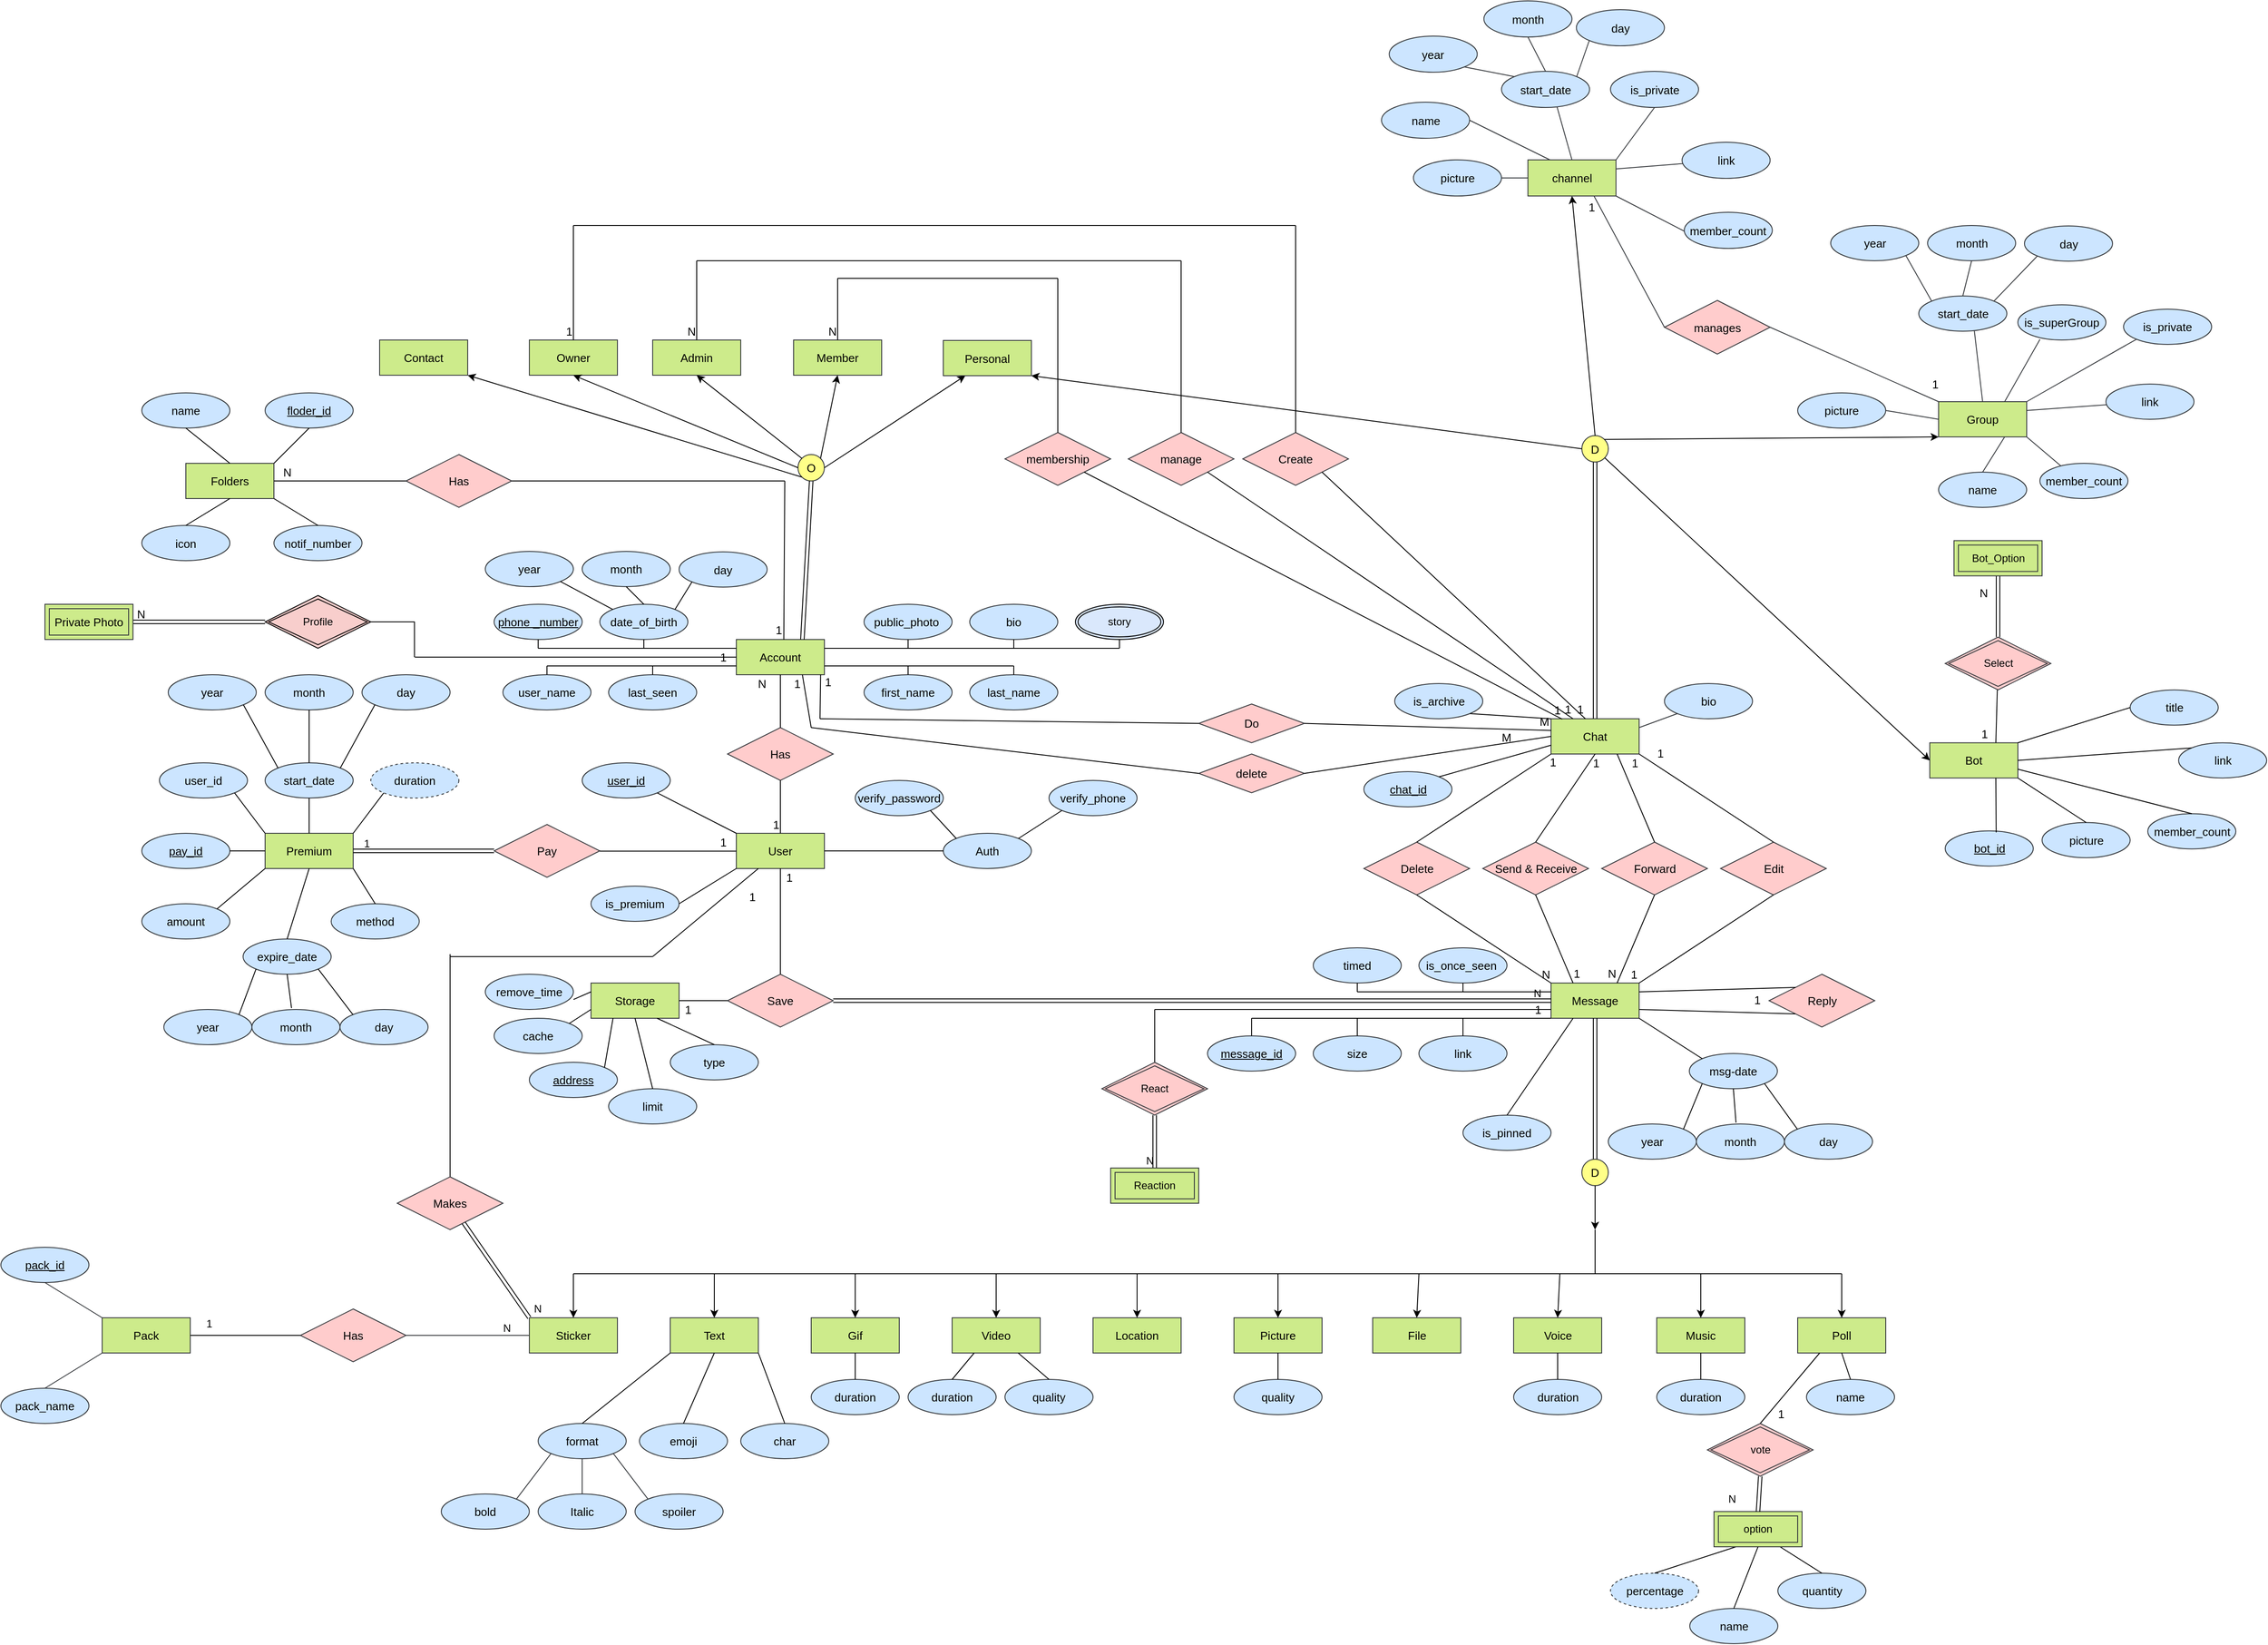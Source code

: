 <mxfile version="26.0.2">
  <diagram name="Page-1" id="880yclliNoPkZubjAsWY">
    <mxGraphModel dx="2693" dy="1896" grid="1" gridSize="10" guides="1" tooltips="1" connect="1" arrows="1" fold="1" page="1" pageScale="1" pageWidth="850" pageHeight="1100" background="none" math="1" shadow="0">
      <root>
        <mxCell id="0" />
        <mxCell id="1" parent="0" />
        <mxCell id="DWwsRA3n9qqmaE4OlVu3-1" value="User" style="whiteSpace=wrap;html=1;align=center;fillColor=#cdeb8b;strokeColor=#36393d;fontSize=13;fontStyle=0;labelBorderColor=none;textShadow=0;" parent="1" vertex="1">
          <mxGeometry x="165" y="160" width="100" height="40" as="geometry" />
        </mxCell>
        <mxCell id="DWwsRA3n9qqmaE4OlVu3-2" value="Account" style="whiteSpace=wrap;html=1;align=center;fillColor=#cdeb8b;strokeColor=#36393d;fontSize=13;fontStyle=0;labelBorderColor=none;textShadow=0;" parent="1" vertex="1">
          <mxGeometry x="165" y="-60" width="100" height="40" as="geometry" />
        </mxCell>
        <mxCell id="DWwsRA3n9qqmaE4OlVu3-3" value="Has" style="shape=rhombus;perimeter=rhombusPerimeter;whiteSpace=wrap;html=1;align=center;fillColor=#ffcccc;strokeColor=#36393d;fontSize=13;fontStyle=0;labelBorderColor=none;textShadow=0;" parent="1" vertex="1">
          <mxGeometry x="155" y="40" width="120" height="60" as="geometry" />
        </mxCell>
        <mxCell id="DWwsRA3n9qqmaE4OlVu3-8" value="user_id" style="ellipse;whiteSpace=wrap;html=1;align=center;fontStyle=4;fillColor=#cce5ff;strokeColor=#36393d;fontSize=13;labelBorderColor=none;textShadow=0;" parent="1" vertex="1">
          <mxGeometry x="-10" y="80" width="100" height="40" as="geometry" />
        </mxCell>
        <mxCell id="DWwsRA3n9qqmaE4OlVu3-9" value="" style="endArrow=none;html=1;rounded=0;exitX=1;exitY=1;exitDx=0;exitDy=0;entryX=0;entryY=0;entryDx=0;entryDy=0;fontSize=13;fontStyle=0;labelBorderColor=none;textShadow=0;" parent="1" source="DWwsRA3n9qqmaE4OlVu3-8" target="DWwsRA3n9qqmaE4OlVu3-1" edge="1">
          <mxGeometry relative="1" as="geometry">
            <mxPoint x="180" y="100" as="sourcePoint" />
            <mxPoint x="340" y="100" as="targetPoint" />
          </mxGeometry>
        </mxCell>
        <mxCell id="DWwsRA3n9qqmaE4OlVu3-10" value="Auth" style="ellipse;whiteSpace=wrap;html=1;align=center;fillColor=#cce5ff;strokeColor=#36393d;fontSize=13;fontStyle=0;labelBorderColor=none;textShadow=0;" parent="1" vertex="1">
          <mxGeometry x="400" y="160" width="100" height="40" as="geometry" />
        </mxCell>
        <mxCell id="DWwsRA3n9qqmaE4OlVu3-11" value="verify_phone" style="ellipse;whiteSpace=wrap;html=1;align=center;fillColor=#cce5ff;strokeColor=#36393d;fontSize=13;fontStyle=0;labelBorderColor=none;textShadow=0;" parent="1" vertex="1">
          <mxGeometry x="520" y="100" width="100" height="40" as="geometry" />
        </mxCell>
        <mxCell id="DWwsRA3n9qqmaE4OlVu3-12" value="verify_password" style="ellipse;whiteSpace=wrap;html=1;align=center;fillColor=#cce5ff;strokeColor=#36393d;fontSize=13;fontStyle=0;labelBorderColor=none;textShadow=0;" parent="1" vertex="1">
          <mxGeometry x="300" y="100" width="100" height="40" as="geometry" />
        </mxCell>
        <mxCell id="DWwsRA3n9qqmaE4OlVu3-13" value="" style="endArrow=none;html=1;rounded=0;exitX=1;exitY=1;exitDx=0;exitDy=0;entryX=0;entryY=0;entryDx=0;entryDy=0;fontSize=13;fontStyle=0;labelBorderColor=none;textShadow=0;" parent="1" source="DWwsRA3n9qqmaE4OlVu3-12" target="DWwsRA3n9qqmaE4OlVu3-10" edge="1">
          <mxGeometry relative="1" as="geometry">
            <mxPoint x="200" y="200" as="sourcePoint" />
            <mxPoint x="360" y="200" as="targetPoint" />
          </mxGeometry>
        </mxCell>
        <mxCell id="DWwsRA3n9qqmaE4OlVu3-14" value="" style="endArrow=none;html=1;rounded=0;exitX=0;exitY=1;exitDx=0;exitDy=0;entryX=1;entryY=0;entryDx=0;entryDy=0;fontSize=13;fontStyle=0;labelBorderColor=none;textShadow=0;" parent="1" source="DWwsRA3n9qqmaE4OlVu3-11" target="DWwsRA3n9qqmaE4OlVu3-10" edge="1">
          <mxGeometry relative="1" as="geometry">
            <mxPoint x="570" y="150" as="sourcePoint" />
            <mxPoint x="360" y="200" as="targetPoint" />
          </mxGeometry>
        </mxCell>
        <mxCell id="DWwsRA3n9qqmaE4OlVu3-15" value="" style="endArrow=none;html=1;rounded=0;exitX=1;exitY=0.5;exitDx=0;exitDy=0;entryX=0;entryY=0.5;entryDx=0;entryDy=0;fontSize=13;fontStyle=0;labelBorderColor=none;textShadow=0;" parent="1" source="DWwsRA3n9qqmaE4OlVu3-1" target="DWwsRA3n9qqmaE4OlVu3-10" edge="1">
          <mxGeometry relative="1" as="geometry">
            <mxPoint x="180" y="100" as="sourcePoint" />
            <mxPoint x="340" y="100" as="targetPoint" />
          </mxGeometry>
        </mxCell>
        <mxCell id="DWwsRA3n9qqmaE4OlVu3-16" value="is_premium" style="ellipse;whiteSpace=wrap;html=1;align=center;fillColor=#cce5ff;strokeColor=#36393d;fontSize=13;fontStyle=0;labelBorderColor=none;textShadow=0;" parent="1" vertex="1">
          <mxGeometry y="220" width="100" height="40" as="geometry" />
        </mxCell>
        <mxCell id="DWwsRA3n9qqmaE4OlVu3-17" value="" style="endArrow=none;html=1;rounded=0;exitX=1;exitY=0.5;exitDx=0;exitDy=0;entryX=0;entryY=1;entryDx=0;entryDy=0;fontSize=13;fontStyle=0;labelBorderColor=none;textShadow=0;" parent="1" source="DWwsRA3n9qqmaE4OlVu3-16" target="DWwsRA3n9qqmaE4OlVu3-1" edge="1">
          <mxGeometry relative="1" as="geometry">
            <mxPoint x="180" y="100" as="sourcePoint" />
            <mxPoint x="340" y="100" as="targetPoint" />
          </mxGeometry>
        </mxCell>
        <mxCell id="DWwsRA3n9qqmaE4OlVu3-18" value="first_name" style="ellipse;whiteSpace=wrap;html=1;align=center;fillColor=#cce5ff;strokeColor=#36393d;fontSize=13;fontStyle=0;labelBorderColor=none;textShadow=0;" parent="1" vertex="1">
          <mxGeometry x="310" y="-20" width="100" height="40" as="geometry" />
        </mxCell>
        <mxCell id="DWwsRA3n9qqmaE4OlVu3-19" value="last_name" style="ellipse;whiteSpace=wrap;html=1;align=center;fillColor=#cce5ff;strokeColor=#36393d;fontSize=13;fontStyle=0;labelBorderColor=none;textShadow=0;" parent="1" vertex="1">
          <mxGeometry x="430" y="-20" width="100" height="40" as="geometry" />
        </mxCell>
        <mxCell id="DWwsRA3n9qqmaE4OlVu3-20" value="bio" style="ellipse;whiteSpace=wrap;html=1;align=center;fillColor=#cce5ff;strokeColor=#36393d;fontSize=13;fontStyle=0;labelBorderColor=none;textShadow=0;" parent="1" vertex="1">
          <mxGeometry x="430" y="-100" width="100" height="40" as="geometry" />
        </mxCell>
        <mxCell id="DWwsRA3n9qqmaE4OlVu3-24" value="public_photo&amp;nbsp;" style="ellipse;whiteSpace=wrap;html=1;align=center;fillColor=#cce5ff;strokeColor=#36393d;fontSize=13;fontStyle=0;labelBorderColor=none;textShadow=0;" parent="1" vertex="1">
          <mxGeometry x="310" y="-100" width="100" height="40" as="geometry" />
        </mxCell>
        <mxCell id="DWwsRA3n9qqmaE4OlVu3-27" value="user_name" style="ellipse;whiteSpace=wrap;html=1;align=center;fillColor=#cce5ff;strokeColor=#36393d;fontSize=13;fontStyle=0;labelBorderColor=none;textShadow=0;" parent="1" vertex="1">
          <mxGeometry x="-100" y="-20" width="100" height="40" as="geometry" />
        </mxCell>
        <mxCell id="DWwsRA3n9qqmaE4OlVu3-28" value="last_seen" style="ellipse;whiteSpace=wrap;html=1;align=center;fillColor=#cce5ff;strokeColor=#36393d;fontSize=13;fontStyle=0;labelBorderColor=none;textShadow=0;" parent="1" vertex="1">
          <mxGeometry x="20" y="-20" width="100" height="40" as="geometry" />
        </mxCell>
        <mxCell id="DWwsRA3n9qqmaE4OlVu3-29" value="date_of_birth" style="ellipse;whiteSpace=wrap;html=1;align=center;fillColor=#cce5ff;strokeColor=#36393d;fontSize=13;fontStyle=0;labelBorderColor=none;textShadow=0;" parent="1" vertex="1">
          <mxGeometry x="10" y="-100" width="100" height="40" as="geometry" />
        </mxCell>
        <mxCell id="DWwsRA3n9qqmaE4OlVu3-30" value="day" style="ellipse;whiteSpace=wrap;html=1;align=center;fillColor=#cce5ff;strokeColor=#36393d;fontSize=13;fontStyle=0;labelBorderColor=none;textShadow=0;" parent="1" vertex="1">
          <mxGeometry x="100" y="-159.5" width="100" height="40" as="geometry" />
        </mxCell>
        <mxCell id="DWwsRA3n9qqmaE4OlVu3-31" value="month" style="ellipse;whiteSpace=wrap;html=1;align=center;fillColor=#cce5ff;strokeColor=#36393d;fontSize=13;fontStyle=0;labelBorderColor=none;textShadow=0;" parent="1" vertex="1">
          <mxGeometry x="-10" y="-160" width="100" height="40" as="geometry" />
        </mxCell>
        <mxCell id="DWwsRA3n9qqmaE4OlVu3-32" value="year" style="ellipse;whiteSpace=wrap;html=1;align=center;fillColor=#cce5ff;strokeColor=#36393d;fontSize=13;fontStyle=0;labelBorderColor=none;textShadow=0;" parent="1" vertex="1">
          <mxGeometry x="-120" y="-160" width="100" height="40" as="geometry" />
        </mxCell>
        <mxCell id="DWwsRA3n9qqmaE4OlVu3-33" value="" style="endArrow=none;html=1;rounded=0;exitX=1;exitY=1;exitDx=0;exitDy=0;entryX=0;entryY=0;entryDx=0;entryDy=0;fontSize=13;fontStyle=0;labelBorderColor=none;textShadow=0;" parent="1" source="DWwsRA3n9qqmaE4OlVu3-32" target="DWwsRA3n9qqmaE4OlVu3-29" edge="1">
          <mxGeometry relative="1" as="geometry">
            <mxPoint x="-190" y="-60" as="sourcePoint" />
            <mxPoint x="-30" y="-60" as="targetPoint" />
          </mxGeometry>
        </mxCell>
        <mxCell id="DWwsRA3n9qqmaE4OlVu3-34" value="" style="endArrow=none;html=1;rounded=0;exitX=0.5;exitY=1;exitDx=0;exitDy=0;entryX=0.5;entryY=0;entryDx=0;entryDy=0;fontSize=13;fontStyle=0;labelBorderColor=none;textShadow=0;" parent="1" source="DWwsRA3n9qqmaE4OlVu3-31" target="DWwsRA3n9qqmaE4OlVu3-29" edge="1">
          <mxGeometry relative="1" as="geometry">
            <mxPoint x="-190" y="-60" as="sourcePoint" />
            <mxPoint x="-30" y="-60" as="targetPoint" />
          </mxGeometry>
        </mxCell>
        <mxCell id="DWwsRA3n9qqmaE4OlVu3-35" value="" style="endArrow=none;html=1;rounded=0;exitX=0;exitY=1;exitDx=0;exitDy=0;entryX=1;entryY=0;entryDx=0;entryDy=0;fontSize=13;fontStyle=0;labelBorderColor=none;textShadow=0;" parent="1" source="DWwsRA3n9qqmaE4OlVu3-30" target="DWwsRA3n9qqmaE4OlVu3-29" edge="1">
          <mxGeometry relative="1" as="geometry">
            <mxPoint x="180" y="-110" as="sourcePoint" />
            <mxPoint x="-30" y="-60" as="targetPoint" />
          </mxGeometry>
        </mxCell>
        <mxCell id="DWwsRA3n9qqmaE4OlVu3-36" value="phone _number" style="ellipse;whiteSpace=wrap;html=1;align=center;fontStyle=4;fillColor=#cce5ff;strokeColor=#36393d;fontSize=13;labelBorderColor=none;textShadow=0;" parent="1" vertex="1">
          <mxGeometry x="-110" y="-100" width="100" height="40" as="geometry" />
        </mxCell>
        <mxCell id="DWwsRA3n9qqmaE4OlVu3-37" value="" style="endArrow=none;html=1;rounded=0;exitX=1;exitY=0.5;exitDx=0;exitDy=0;fontSize=13;fontStyle=0;labelBorderColor=none;textShadow=0;" parent="1" edge="1">
          <mxGeometry relative="1" as="geometry">
            <mxPoint x="265" y="-50" as="sourcePoint" />
            <mxPoint x="600" y="-50" as="targetPoint" />
          </mxGeometry>
        </mxCell>
        <mxCell id="DWwsRA3n9qqmaE4OlVu3-38" value="" style="endArrow=none;html=1;rounded=0;fontSize=13;fontStyle=0;labelBorderColor=none;textShadow=0;exitX=0.5;exitY=1;exitDx=0;exitDy=0;" parent="1" source="DWwsRA3n9qqmaE4OlVu3-24" edge="1">
          <mxGeometry relative="1" as="geometry">
            <mxPoint x="350" y="-60" as="sourcePoint" />
            <mxPoint x="360" y="-50" as="targetPoint" />
          </mxGeometry>
        </mxCell>
        <mxCell id="DWwsRA3n9qqmaE4OlVu3-39" value="" style="endArrow=none;html=1;rounded=0;exitX=0.5;exitY=1;exitDx=0;exitDy=0;fontSize=13;fontStyle=0;labelBorderColor=none;textShadow=0;" parent="1" source="DWwsRA3n9qqmaE4OlVu3-20" edge="1">
          <mxGeometry relative="1" as="geometry">
            <mxPoint x="470" y="-60" as="sourcePoint" />
            <mxPoint x="480" y="-50" as="targetPoint" />
          </mxGeometry>
        </mxCell>
        <mxCell id="DWwsRA3n9qqmaE4OlVu3-41" value="" style="endArrow=none;html=1;rounded=0;exitX=1;exitY=0.75;exitDx=0;exitDy=0;fontSize=13;fontStyle=0;labelBorderColor=none;textShadow=0;" parent="1" source="DWwsRA3n9qqmaE4OlVu3-2" edge="1">
          <mxGeometry relative="1" as="geometry">
            <mxPoint x="200" y="-50" as="sourcePoint" />
            <mxPoint x="480" y="-30" as="targetPoint" />
          </mxGeometry>
        </mxCell>
        <mxCell id="DWwsRA3n9qqmaE4OlVu3-42" value="" style="endArrow=none;html=1;rounded=0;fontSize=13;fontStyle=0;labelBorderColor=none;textShadow=0;" parent="1" edge="1">
          <mxGeometry relative="1" as="geometry">
            <mxPoint x="-60" y="-50" as="sourcePoint" />
            <mxPoint x="165" y="-50" as="targetPoint" />
          </mxGeometry>
        </mxCell>
        <mxCell id="DWwsRA3n9qqmaE4OlVu3-43" value="" style="endArrow=none;html=1;rounded=0;exitX=1;exitY=0.75;exitDx=0;exitDy=0;fontSize=13;fontStyle=0;labelBorderColor=none;textShadow=0;" parent="1" edge="1">
          <mxGeometry relative="1" as="geometry">
            <mxPoint x="-50" y="-30" as="sourcePoint" />
            <mxPoint x="165" y="-30" as="targetPoint" />
          </mxGeometry>
        </mxCell>
        <mxCell id="DWwsRA3n9qqmaE4OlVu3-44" value="" style="endArrow=none;html=1;rounded=0;entryX=0.5;entryY=0;entryDx=0;entryDy=0;fontSize=13;fontStyle=0;labelBorderColor=none;textShadow=0;" parent="1" target="DWwsRA3n9qqmaE4OlVu3-18" edge="1">
          <mxGeometry relative="1" as="geometry">
            <mxPoint x="360" y="-30" as="sourcePoint" />
            <mxPoint x="370" y="-40" as="targetPoint" />
          </mxGeometry>
        </mxCell>
        <mxCell id="DWwsRA3n9qqmaE4OlVu3-45" value="" style="endArrow=none;html=1;rounded=0;exitX=0.5;exitY=0;exitDx=0;exitDy=0;fontSize=13;fontStyle=0;labelBorderColor=none;textShadow=0;" parent="1" source="DWwsRA3n9qqmaE4OlVu3-19" edge="1">
          <mxGeometry relative="1" as="geometry">
            <mxPoint x="840" y="-70" as="sourcePoint" />
            <mxPoint x="480" y="-30" as="targetPoint" />
          </mxGeometry>
        </mxCell>
        <mxCell id="DWwsRA3n9qqmaE4OlVu3-46" value="" style="endArrow=none;html=1;rounded=0;exitX=0.5;exitY=0;exitDx=0;exitDy=0;fontSize=13;fontStyle=0;labelBorderColor=none;textShadow=0;" parent="1" source="DWwsRA3n9qqmaE4OlVu3-28" edge="1">
          <mxGeometry relative="1" as="geometry">
            <mxPoint x="-60" y="-60" as="sourcePoint" />
            <mxPoint x="70" y="-30" as="targetPoint" />
          </mxGeometry>
        </mxCell>
        <mxCell id="DWwsRA3n9qqmaE4OlVu3-47" value="" style="endArrow=none;html=1;rounded=0;exitX=0.5;exitY=0;exitDx=0;exitDy=0;fontSize=13;fontStyle=0;labelBorderColor=none;textShadow=0;" parent="1" source="DWwsRA3n9qqmaE4OlVu3-27" edge="1">
          <mxGeometry relative="1" as="geometry">
            <mxPoint x="-60" y="-60" as="sourcePoint" />
            <mxPoint x="-50" y="-30" as="targetPoint" />
          </mxGeometry>
        </mxCell>
        <mxCell id="DWwsRA3n9qqmaE4OlVu3-48" value="" style="endArrow=none;html=1;rounded=0;fontSize=13;fontStyle=0;labelBorderColor=none;textShadow=0;" parent="1" edge="1">
          <mxGeometry relative="1" as="geometry">
            <mxPoint x="-60" y="-60" as="sourcePoint" />
            <mxPoint x="-60" y="-50" as="targetPoint" />
          </mxGeometry>
        </mxCell>
        <mxCell id="DWwsRA3n9qqmaE4OlVu3-49" value="" style="endArrow=none;html=1;rounded=0;fontSize=13;fontStyle=0;labelBorderColor=none;textShadow=0;" parent="1" edge="1">
          <mxGeometry relative="1" as="geometry">
            <mxPoint x="60" y="-60" as="sourcePoint" />
            <mxPoint x="60" y="-50" as="targetPoint" />
          </mxGeometry>
        </mxCell>
        <mxCell id="DWwsRA3n9qqmaE4OlVu3-52" value="O" style="ellipse;whiteSpace=wrap;html=1;fillColor=#ffff88;strokeColor=#36393d;fontSize=13;fontStyle=0;labelBorderColor=none;textShadow=0;" parent="1" vertex="1">
          <mxGeometry x="235" y="-270" width="30" height="30" as="geometry" />
        </mxCell>
        <mxCell id="DWwsRA3n9qqmaE4OlVu3-54" value="Member" style="whiteSpace=wrap;html=1;align=center;fillColor=#cdeb8b;strokeColor=#36393d;fontSize=13;fontStyle=0;labelBorderColor=none;textShadow=0;" parent="1" vertex="1">
          <mxGeometry x="230" y="-400" width="100" height="40" as="geometry" />
        </mxCell>
        <mxCell id="DWwsRA3n9qqmaE4OlVu3-55" value="Admin" style="whiteSpace=wrap;html=1;align=center;fillColor=#cdeb8b;strokeColor=#36393d;fontSize=13;fontStyle=0;labelBorderColor=none;textShadow=0;" parent="1" vertex="1">
          <mxGeometry x="70" y="-400" width="100" height="40" as="geometry" />
        </mxCell>
        <mxCell id="DWwsRA3n9qqmaE4OlVu3-56" value="Owner" style="whiteSpace=wrap;html=1;align=center;fillColor=#cdeb8b;strokeColor=#36393d;fontSize=13;fontStyle=0;labelBorderColor=none;textShadow=0;" parent="1" vertex="1">
          <mxGeometry x="-70" y="-400" width="100" height="40" as="geometry" />
        </mxCell>
        <mxCell id="DWwsRA3n9qqmaE4OlVu3-57" value="" style="endArrow=classic;html=1;rounded=0;exitX=1;exitY=0.5;exitDx=0;exitDy=0;entryX=0.25;entryY=1;entryDx=0;entryDy=0;fontSize=13;fontStyle=0;labelBorderColor=none;textShadow=0;" parent="1" source="DWwsRA3n9qqmaE4OlVu3-52" target="sVT_aw7DjIe-fD_PMOQF-67" edge="1">
          <mxGeometry width="50" height="50" relative="1" as="geometry">
            <mxPoint x="240" y="-300" as="sourcePoint" />
            <mxPoint x="440" y="-360" as="targetPoint" />
          </mxGeometry>
        </mxCell>
        <mxCell id="DWwsRA3n9qqmaE4OlVu3-58" value="" style="endArrow=classic;html=1;rounded=0;entryX=0.5;entryY=1;entryDx=0;entryDy=0;exitX=1;exitY=0;exitDx=0;exitDy=0;fontSize=13;fontStyle=0;labelBorderColor=none;textShadow=0;" parent="1" source="DWwsRA3n9qqmaE4OlVu3-52" target="DWwsRA3n9qqmaE4OlVu3-54" edge="1">
          <mxGeometry width="50" height="50" relative="1" as="geometry">
            <mxPoint x="240" y="-300" as="sourcePoint" />
            <mxPoint x="290" y="-350" as="targetPoint" />
          </mxGeometry>
        </mxCell>
        <mxCell id="DWwsRA3n9qqmaE4OlVu3-59" value="" style="endArrow=classic;html=1;rounded=0;exitX=0;exitY=0;exitDx=0;exitDy=0;entryX=0.5;entryY=1;entryDx=0;entryDy=0;fontSize=13;fontStyle=0;labelBorderColor=none;textShadow=0;" parent="1" source="DWwsRA3n9qqmaE4OlVu3-52" target="DWwsRA3n9qqmaE4OlVu3-55" edge="1">
          <mxGeometry width="50" height="50" relative="1" as="geometry">
            <mxPoint x="240" y="-300" as="sourcePoint" />
            <mxPoint x="290" y="-350" as="targetPoint" />
          </mxGeometry>
        </mxCell>
        <mxCell id="DWwsRA3n9qqmaE4OlVu3-60" value="" style="endArrow=classic;html=1;rounded=0;exitX=0;exitY=0.5;exitDx=0;exitDy=0;entryX=0.5;entryY=1;entryDx=0;entryDy=0;fontSize=13;fontStyle=0;labelBorderColor=none;textShadow=0;" parent="1" source="DWwsRA3n9qqmaE4OlVu3-52" target="DWwsRA3n9qqmaE4OlVu3-56" edge="1">
          <mxGeometry width="50" height="50" relative="1" as="geometry">
            <mxPoint x="240" y="-300" as="sourcePoint" />
            <mxPoint x="290" y="-350" as="targetPoint" />
          </mxGeometry>
        </mxCell>
        <mxCell id="DWwsRA3n9qqmaE4OlVu3-70" value="Do" style="shape=rhombus;perimeter=rhombusPerimeter;whiteSpace=wrap;html=1;align=center;fillColor=#ffcccc;strokeColor=#36393d;fontSize=13;fontStyle=0;labelBorderColor=none;textShadow=0;" parent="1" vertex="1">
          <mxGeometry x="690" y="13.25" width="120" height="44" as="geometry" />
        </mxCell>
        <mxCell id="DWwsRA3n9qqmaE4OlVu3-72" value="Chat" style="whiteSpace=wrap;html=1;align=center;fillColor=#cdeb8b;strokeColor=#36393d;fontSize=13;fontStyle=0;labelBorderColor=none;textShadow=0;" parent="1" vertex="1">
          <mxGeometry x="1090" y="30" width="100" height="40" as="geometry" />
        </mxCell>
        <mxCell id="DWwsRA3n9qqmaE4OlVu3-73" value="" style="shape=link;html=1;rounded=0;exitX=0.902;exitY=-0.023;exitDx=0;exitDy=0;exitPerimeter=0;fontSize=13;fontStyle=0;labelBorderColor=none;textShadow=0;" parent="1" target="DWwsRA3n9qqmaE4OlVu3-75" edge="1">
          <mxGeometry relative="1" as="geometry">
            <mxPoint x="1140" y="29.5" as="sourcePoint" />
            <mxPoint x="1140" y="-149.5" as="targetPoint" />
          </mxGeometry>
        </mxCell>
        <mxCell id="DWwsRA3n9qqmaE4OlVu3-74" value="" style="resizable=0;html=1;whiteSpace=wrap;align=right;verticalAlign=bottom;fontSize=13;fontStyle=0;labelBorderColor=none;textShadow=0;" parent="DWwsRA3n9qqmaE4OlVu3-73" connectable="0" vertex="1">
          <mxGeometry x="1" relative="1" as="geometry" />
        </mxCell>
        <mxCell id="DWwsRA3n9qqmaE4OlVu3-75" value="D" style="ellipse;whiteSpace=wrap;html=1;fillColor=#ffff88;strokeColor=#36393d;fontSize=13;fontStyle=0;labelBorderColor=none;textShadow=0;" parent="1" vertex="1">
          <mxGeometry x="1125" y="-291.5" width="30" height="30" as="geometry" />
        </mxCell>
        <mxCell id="DWwsRA3n9qqmaE4OlVu3-78" value="Group" style="whiteSpace=wrap;html=1;align=center;fillColor=#cdeb8b;strokeColor=#36393d;fontSize=13;fontStyle=0;labelBorderColor=none;textShadow=0;" parent="1" vertex="1">
          <mxGeometry x="1530" y="-330" width="100" height="40" as="geometry" />
        </mxCell>
        <mxCell id="DWwsRA3n9qqmaE4OlVu3-79" value="Bot" style="whiteSpace=wrap;html=1;align=center;fillColor=#cdeb8b;strokeColor=#36393d;fontSize=13;fontStyle=0;labelBorderColor=none;textShadow=0;" parent="1" vertex="1">
          <mxGeometry x="1520" y="57.25" width="100" height="40" as="geometry" />
        </mxCell>
        <mxCell id="DWwsRA3n9qqmaE4OlVu3-80" value="" style="endArrow=classic;html=1;rounded=0;entryX=0;entryY=0.5;entryDx=0;entryDy=0;fontSize=13;fontStyle=0;labelBorderColor=none;textShadow=0;" parent="1" source="DWwsRA3n9qqmaE4OlVu3-75" target="DWwsRA3n9qqmaE4OlVu3-79" edge="1">
          <mxGeometry width="50" height="50" relative="1" as="geometry">
            <mxPoint x="1155" y="-170" as="sourcePoint" />
            <mxPoint x="1325" y="-265" as="targetPoint" />
          </mxGeometry>
        </mxCell>
        <mxCell id="DWwsRA3n9qqmaE4OlVu3-81" value="" style="endArrow=classic;html=1;rounded=0;fontSize=13;fontStyle=0;labelBorderColor=none;textShadow=0;entryX=1;entryY=1;entryDx=0;entryDy=0;exitX=0;exitY=0.5;exitDx=0;exitDy=0;" parent="1" source="DWwsRA3n9qqmaE4OlVu3-75" target="sVT_aw7DjIe-fD_PMOQF-67" edge="1">
          <mxGeometry width="50" height="50" relative="1" as="geometry">
            <mxPoint x="1129" y="-185" as="sourcePoint" />
            <mxPoint x="920" y="-370" as="targetPoint" />
          </mxGeometry>
        </mxCell>
        <mxCell id="DWwsRA3n9qqmaE4OlVu3-83" value="" style="endArrow=classic;html=1;rounded=0;entryX=0;entryY=1;entryDx=0;entryDy=0;exitX=1;exitY=0;exitDx=0;exitDy=0;fontSize=13;fontStyle=0;labelBorderColor=none;textShadow=0;" parent="1" source="DWwsRA3n9qqmaE4OlVu3-75" target="DWwsRA3n9qqmaE4OlVu3-78" edge="1">
          <mxGeometry width="50" height="50" relative="1" as="geometry">
            <mxPoint x="830" y="-140" as="sourcePoint" />
            <mxPoint x="880" y="-190" as="targetPoint" />
          </mxGeometry>
        </mxCell>
        <mxCell id="DWwsRA3n9qqmaE4OlVu3-84" value="is_archive" style="ellipse;whiteSpace=wrap;html=1;align=center;fillColor=#cce5ff;strokeColor=#36393d;fontSize=13;fontStyle=0;labelBorderColor=none;textShadow=0;" parent="1" vertex="1">
          <mxGeometry x="912.5" y="-10" width="100" height="40" as="geometry" />
        </mxCell>
        <mxCell id="DWwsRA3n9qqmaE4OlVu3-87" value="" style="endArrow=none;html=1;rounded=0;exitX=1;exitY=1;exitDx=0;exitDy=0;entryX=0;entryY=0;entryDx=0;entryDy=0;fontSize=13;fontStyle=0;labelBorderColor=none;textShadow=0;" parent="1" source="DWwsRA3n9qqmaE4OlVu3-84" target="DWwsRA3n9qqmaE4OlVu3-72" edge="1">
          <mxGeometry relative="1" as="geometry">
            <mxPoint x="1080" y="20" as="sourcePoint" />
            <mxPoint x="1240" y="20" as="targetPoint" />
          </mxGeometry>
        </mxCell>
        <mxCell id="DWwsRA3n9qqmaE4OlVu3-90" value="Delete" style="shape=rhombus;perimeter=rhombusPerimeter;whiteSpace=wrap;html=1;align=center;fillColor=#ffcccc;strokeColor=#36393d;fontSize=13;fontStyle=0;labelBorderColor=none;textShadow=0;" parent="1" vertex="1">
          <mxGeometry x="877.5" y="170" width="120" height="60" as="geometry" />
        </mxCell>
        <mxCell id="DWwsRA3n9qqmaE4OlVu3-91" value="Send &amp;amp; Receive" style="shape=rhombus;perimeter=rhombusPerimeter;whiteSpace=wrap;html=1;align=center;fillColor=#ffcccc;strokeColor=#36393d;fontSize=13;fontStyle=0;labelBorderColor=none;textShadow=0;" parent="1" vertex="1">
          <mxGeometry x="1012.5" y="170" width="120" height="60" as="geometry" />
        </mxCell>
        <mxCell id="DWwsRA3n9qqmaE4OlVu3-92" value="Edit" style="shape=rhombus;perimeter=rhombusPerimeter;whiteSpace=wrap;html=1;align=center;fillColor=#ffcccc;strokeColor=#36393d;fontSize=13;fontStyle=0;labelBorderColor=none;textShadow=0;" parent="1" vertex="1">
          <mxGeometry x="1282.5" y="170" width="120" height="60" as="geometry" />
        </mxCell>
        <mxCell id="DWwsRA3n9qqmaE4OlVu3-93" value="Forward" style="shape=rhombus;perimeter=rhombusPerimeter;whiteSpace=wrap;html=1;align=center;fillColor=#ffcccc;strokeColor=#36393d;fontSize=13;fontStyle=0;labelBorderColor=none;textShadow=0;" parent="1" vertex="1">
          <mxGeometry x="1147.5" y="170" width="120" height="60" as="geometry" />
        </mxCell>
        <mxCell id="DWwsRA3n9qqmaE4OlVu3-94" value="Message" style="whiteSpace=wrap;html=1;align=center;fillColor=#cdeb8b;strokeColor=#36393d;fontSize=13;fontStyle=0;labelBorderColor=none;textShadow=0;" parent="1" vertex="1">
          <mxGeometry x="1090" y="330" width="100" height="40" as="geometry" />
        </mxCell>
        <mxCell id="DWwsRA3n9qqmaE4OlVu3-104" value="" style="shape=link;html=1;rounded=0;exitX=0.5;exitY=1;exitDx=0;exitDy=0;fontSize=13;fontStyle=0;labelBorderColor=none;textShadow=0;" parent="1" source="DWwsRA3n9qqmaE4OlVu3-94" target="DWwsRA3n9qqmaE4OlVu3-106" edge="1">
          <mxGeometry relative="1" as="geometry">
            <mxPoint x="1245" y="759" as="sourcePoint" />
            <mxPoint x="1245" y="580" as="targetPoint" />
          </mxGeometry>
        </mxCell>
        <mxCell id="DWwsRA3n9qqmaE4OlVu3-105" value="" style="resizable=0;html=1;whiteSpace=wrap;align=right;verticalAlign=bottom;fontSize=13;fontStyle=0;labelBorderColor=none;textShadow=0;" parent="DWwsRA3n9qqmaE4OlVu3-104" connectable="0" vertex="1">
          <mxGeometry x="1" relative="1" as="geometry" />
        </mxCell>
        <mxCell id="DWwsRA3n9qqmaE4OlVu3-106" value="D" style="ellipse;whiteSpace=wrap;html=1;fillColor=#ffff88;strokeColor=#36393d;fontSize=13;fontStyle=0;labelBorderColor=none;textShadow=0;" parent="1" vertex="1">
          <mxGeometry x="1125" y="530" width="30" height="30" as="geometry" />
        </mxCell>
        <mxCell id="DWwsRA3n9qqmaE4OlVu3-107" value="" style="endArrow=classic;html=1;rounded=0;exitX=0.5;exitY=1;exitDx=0;exitDy=0;fontSize=13;fontStyle=0;labelBorderColor=none;textShadow=0;" parent="1" source="DWwsRA3n9qqmaE4OlVu3-106" edge="1">
          <mxGeometry width="50" height="50" relative="1" as="geometry">
            <mxPoint x="1130" y="640" as="sourcePoint" />
            <mxPoint x="1140" y="610" as="targetPoint" />
          </mxGeometry>
        </mxCell>
        <mxCell id="DWwsRA3n9qqmaE4OlVu3-108" value="" style="endArrow=none;html=1;rounded=0;fontSize=13;fontStyle=0;labelBorderColor=none;textShadow=0;" parent="1" edge="1">
          <mxGeometry relative="1" as="geometry">
            <mxPoint x="-20" y="660" as="sourcePoint" />
            <mxPoint x="1420" y="660" as="targetPoint" />
          </mxGeometry>
        </mxCell>
        <mxCell id="DWwsRA3n9qqmaE4OlVu3-109" value="" style="endArrow=none;html=1;rounded=0;fontSize=13;fontStyle=0;labelBorderColor=none;textShadow=0;" parent="1" edge="1">
          <mxGeometry relative="1" as="geometry">
            <mxPoint x="1140" y="610" as="sourcePoint" />
            <mxPoint x="1140" y="660" as="targetPoint" />
          </mxGeometry>
        </mxCell>
        <mxCell id="DWwsRA3n9qqmaE4OlVu3-110" value="Video" style="whiteSpace=wrap;html=1;align=center;fillColor=#cdeb8b;strokeColor=#36393d;fontSize=13;fontStyle=0;labelBorderColor=none;textShadow=0;" parent="1" vertex="1">
          <mxGeometry x="410" y="710" width="100" height="40" as="geometry" />
        </mxCell>
        <mxCell id="DWwsRA3n9qqmaE4OlVu3-111" value="Location" style="whiteSpace=wrap;html=1;align=center;fillColor=#cdeb8b;strokeColor=#36393d;fontSize=13;fontStyle=0;labelBorderColor=none;textShadow=0;" parent="1" vertex="1">
          <mxGeometry x="570" y="710" width="100" height="40" as="geometry" />
        </mxCell>
        <mxCell id="DWwsRA3n9qqmaE4OlVu3-112" value="Picture" style="whiteSpace=wrap;html=1;align=center;fillColor=#cdeb8b;strokeColor=#36393d;fontSize=13;fontStyle=0;labelBorderColor=none;textShadow=0;" parent="1" vertex="1">
          <mxGeometry x="730" y="710" width="100" height="40" as="geometry" />
        </mxCell>
        <mxCell id="DWwsRA3n9qqmaE4OlVu3-113" value="File" style="whiteSpace=wrap;html=1;align=center;fillColor=#cdeb8b;strokeColor=#36393d;fontSize=13;fontStyle=0;labelBorderColor=none;textShadow=0;" parent="1" vertex="1">
          <mxGeometry x="887.5" y="710" width="100" height="40" as="geometry" />
        </mxCell>
        <mxCell id="DWwsRA3n9qqmaE4OlVu3-114" value="Voice" style="whiteSpace=wrap;html=1;align=center;fillColor=#cdeb8b;strokeColor=#36393d;fontSize=13;fontStyle=0;labelBorderColor=none;textShadow=0;" parent="1" vertex="1">
          <mxGeometry x="1047.5" y="710" width="100" height="40" as="geometry" />
        </mxCell>
        <mxCell id="DWwsRA3n9qqmaE4OlVu3-115" value="Music" style="whiteSpace=wrap;html=1;align=center;fillColor=#cdeb8b;strokeColor=#36393d;fontSize=13;fontStyle=0;labelBorderColor=none;textShadow=0;" parent="1" vertex="1">
          <mxGeometry x="1210" y="710" width="100" height="40" as="geometry" />
        </mxCell>
        <mxCell id="DWwsRA3n9qqmaE4OlVu3-116" value="Poll" style="whiteSpace=wrap;html=1;align=center;fillColor=#cdeb8b;strokeColor=#36393d;fontSize=13;fontStyle=0;labelBorderColor=none;textShadow=0;" parent="1" vertex="1">
          <mxGeometry x="1370" y="710" width="100" height="40" as="geometry" />
        </mxCell>
        <mxCell id="DWwsRA3n9qqmaE4OlVu3-117" value="Gif" style="whiteSpace=wrap;html=1;align=center;fillColor=#cdeb8b;strokeColor=#36393d;fontSize=13;fontStyle=0;labelBorderColor=none;textShadow=0;" parent="1" vertex="1">
          <mxGeometry x="250" y="710" width="100" height="40" as="geometry" />
        </mxCell>
        <mxCell id="DWwsRA3n9qqmaE4OlVu3-118" value="Text" style="whiteSpace=wrap;html=1;align=center;fillColor=#cdeb8b;strokeColor=#36393d;fontSize=13;fontStyle=0;labelBorderColor=none;textShadow=0;" parent="1" vertex="1">
          <mxGeometry x="90" y="710" width="100" height="40" as="geometry" />
        </mxCell>
        <mxCell id="DWwsRA3n9qqmaE4OlVu3-119" value="Sticker" style="whiteSpace=wrap;html=1;align=center;fillColor=#cdeb8b;strokeColor=#36393d;fontSize=13;fontStyle=0;labelBorderColor=none;textShadow=0;" parent="1" vertex="1">
          <mxGeometry x="-70" y="710" width="100" height="40" as="geometry" />
        </mxCell>
        <mxCell id="DWwsRA3n9qqmaE4OlVu3-120" value="" style="endArrow=classic;html=1;rounded=0;entryX=0.5;entryY=0;entryDx=0;entryDy=0;fontSize=13;fontStyle=0;labelBorderColor=none;textShadow=0;" parent="1" target="DWwsRA3n9qqmaE4OlVu3-116" edge="1">
          <mxGeometry width="50" height="50" relative="1" as="geometry">
            <mxPoint x="1420" y="660" as="sourcePoint" />
            <mxPoint x="1380" y="510" as="targetPoint" />
          </mxGeometry>
        </mxCell>
        <mxCell id="DWwsRA3n9qqmaE4OlVu3-121" value="" style="endArrow=classic;html=1;rounded=0;entryX=0.5;entryY=0;entryDx=0;entryDy=0;fontSize=13;fontStyle=0;labelBorderColor=none;textShadow=0;" parent="1" target="DWwsRA3n9qqmaE4OlVu3-115" edge="1">
          <mxGeometry width="50" height="50" relative="1" as="geometry">
            <mxPoint x="1260" y="660" as="sourcePoint" />
            <mxPoint x="1380" y="510" as="targetPoint" />
          </mxGeometry>
        </mxCell>
        <mxCell id="DWwsRA3n9qqmaE4OlVu3-122" value="" style="endArrow=classic;html=1;rounded=0;entryX=0.5;entryY=0;entryDx=0;entryDy=0;fontSize=13;fontStyle=0;labelBorderColor=none;textShadow=0;" parent="1" target="DWwsRA3n9qqmaE4OlVu3-114" edge="1">
          <mxGeometry width="50" height="50" relative="1" as="geometry">
            <mxPoint x="1100" y="660" as="sourcePoint" />
            <mxPoint x="1310" y="510" as="targetPoint" />
          </mxGeometry>
        </mxCell>
        <mxCell id="DWwsRA3n9qqmaE4OlVu3-123" value="" style="endArrow=classic;html=1;rounded=0;entryX=0.5;entryY=0;entryDx=0;entryDy=0;fontSize=13;fontStyle=0;labelBorderColor=none;textShadow=0;" parent="1" target="DWwsRA3n9qqmaE4OlVu3-113" edge="1">
          <mxGeometry width="50" height="50" relative="1" as="geometry">
            <mxPoint x="940" y="660" as="sourcePoint" />
            <mxPoint x="960" y="570" as="targetPoint" />
          </mxGeometry>
        </mxCell>
        <mxCell id="DWwsRA3n9qqmaE4OlVu3-124" value="" style="endArrow=classic;html=1;rounded=0;entryX=0.5;entryY=0;entryDx=0;entryDy=0;fontSize=13;fontStyle=0;labelBorderColor=none;textShadow=0;" parent="1" target="DWwsRA3n9qqmaE4OlVu3-112" edge="1">
          <mxGeometry width="50" height="50" relative="1" as="geometry">
            <mxPoint x="780" y="660" as="sourcePoint" />
            <mxPoint x="860" y="610" as="targetPoint" />
          </mxGeometry>
        </mxCell>
        <mxCell id="DWwsRA3n9qqmaE4OlVu3-125" value="" style="endArrow=classic;html=1;rounded=0;entryX=0.5;entryY=0;entryDx=0;entryDy=0;fontSize=13;fontStyle=0;labelBorderColor=none;textShadow=0;" parent="1" target="DWwsRA3n9qqmaE4OlVu3-111" edge="1">
          <mxGeometry width="50" height="50" relative="1" as="geometry">
            <mxPoint x="620" y="660" as="sourcePoint" />
            <mxPoint x="530" y="610" as="targetPoint" />
          </mxGeometry>
        </mxCell>
        <mxCell id="DWwsRA3n9qqmaE4OlVu3-126" value="" style="endArrow=classic;html=1;rounded=0;entryX=0.5;entryY=0;entryDx=0;entryDy=0;fontSize=13;fontStyle=0;labelBorderColor=none;textShadow=0;" parent="1" target="DWwsRA3n9qqmaE4OlVu3-110" edge="1">
          <mxGeometry width="50" height="50" relative="1" as="geometry">
            <mxPoint x="460" y="660" as="sourcePoint" />
            <mxPoint x="530" y="610" as="targetPoint" />
          </mxGeometry>
        </mxCell>
        <mxCell id="DWwsRA3n9qqmaE4OlVu3-127" value="" style="endArrow=classic;html=1;rounded=0;entryX=0.5;entryY=0;entryDx=0;entryDy=0;fontSize=13;fontStyle=0;labelBorderColor=none;textShadow=0;" parent="1" target="DWwsRA3n9qqmaE4OlVu3-117" edge="1">
          <mxGeometry width="50" height="50" relative="1" as="geometry">
            <mxPoint x="300" y="660" as="sourcePoint" />
            <mxPoint x="450" y="610" as="targetPoint" />
          </mxGeometry>
        </mxCell>
        <mxCell id="DWwsRA3n9qqmaE4OlVu3-128" value="" style="endArrow=classic;html=1;rounded=0;entryX=0.5;entryY=0;entryDx=0;entryDy=0;fontSize=13;fontStyle=0;labelBorderColor=none;textShadow=0;" parent="1" target="DWwsRA3n9qqmaE4OlVu3-118" edge="1">
          <mxGeometry width="50" height="50" relative="1" as="geometry">
            <mxPoint x="140" y="660" as="sourcePoint" />
            <mxPoint x="400" y="610" as="targetPoint" />
          </mxGeometry>
        </mxCell>
        <mxCell id="DWwsRA3n9qqmaE4OlVu3-129" value="" style="endArrow=classic;html=1;rounded=0;entryX=0.5;entryY=0;entryDx=0;entryDy=0;fontSize=13;fontStyle=0;labelBorderColor=none;textShadow=0;" parent="1" target="DWwsRA3n9qqmaE4OlVu3-119" edge="1">
          <mxGeometry width="50" height="50" relative="1" as="geometry">
            <mxPoint x="-20" y="660" as="sourcePoint" />
            <mxPoint x="320" y="610" as="targetPoint" />
          </mxGeometry>
        </mxCell>
        <mxCell id="DWwsRA3n9qqmaE4OlVu3-130" value="format" style="ellipse;whiteSpace=wrap;html=1;align=center;fillColor=#cce5ff;strokeColor=#36393d;fontSize=13;fontStyle=0;labelBorderColor=none;textShadow=0;" parent="1" vertex="1">
          <mxGeometry x="-60" y="830" width="100" height="40" as="geometry" />
        </mxCell>
        <mxCell id="DWwsRA3n9qqmaE4OlVu3-131" value="spoiler" style="ellipse;whiteSpace=wrap;html=1;align=center;fillColor=#cce5ff;strokeColor=#36393d;fontSize=13;fontStyle=0;labelBorderColor=none;textShadow=0;" parent="1" vertex="1">
          <mxGeometry x="50" y="910" width="100" height="40" as="geometry" />
        </mxCell>
        <mxCell id="DWwsRA3n9qqmaE4OlVu3-132" value="Italic" style="ellipse;whiteSpace=wrap;html=1;align=center;fillColor=#cce5ff;strokeColor=#36393d;fontSize=13;fontStyle=0;labelBorderColor=none;textShadow=0;" parent="1" vertex="1">
          <mxGeometry x="-60" y="910" width="100" height="40" as="geometry" />
        </mxCell>
        <mxCell id="DWwsRA3n9qqmaE4OlVu3-133" value="bold" style="ellipse;whiteSpace=wrap;html=1;align=center;fillColor=#cce5ff;strokeColor=#36393d;fontSize=13;fontStyle=0;labelBorderColor=none;textShadow=0;" parent="1" vertex="1">
          <mxGeometry x="-170" y="910" width="100" height="40" as="geometry" />
        </mxCell>
        <mxCell id="DWwsRA3n9qqmaE4OlVu3-134" value="" style="endArrow=none;html=1;rounded=0;exitX=1;exitY=0;exitDx=0;exitDy=0;entryX=0;entryY=1;entryDx=0;entryDy=0;fillColor=#cce5ff;strokeColor=#36393d;fontSize=13;fontStyle=0;labelBorderColor=none;textShadow=0;" parent="1" source="DWwsRA3n9qqmaE4OlVu3-133" target="DWwsRA3n9qqmaE4OlVu3-130" edge="1">
          <mxGeometry relative="1" as="geometry">
            <mxPoint x="-270" y="970" as="sourcePoint" />
            <mxPoint x="-110" y="970" as="targetPoint" />
          </mxGeometry>
        </mxCell>
        <mxCell id="DWwsRA3n9qqmaE4OlVu3-135" value="" style="endArrow=none;html=1;rounded=0;entryX=0.5;entryY=1;entryDx=0;entryDy=0;exitX=0.5;exitY=0;exitDx=0;exitDy=0;fillColor=#cce5ff;strokeColor=#36393d;fontSize=13;fontStyle=0;labelBorderColor=none;textShadow=0;" parent="1" source="DWwsRA3n9qqmaE4OlVu3-132" target="DWwsRA3n9qqmaE4OlVu3-130" edge="1">
          <mxGeometry relative="1" as="geometry">
            <mxPoint x="-10" y="910" as="sourcePoint" />
            <mxPoint x="-10" y="870" as="targetPoint" />
          </mxGeometry>
        </mxCell>
        <mxCell id="DWwsRA3n9qqmaE4OlVu3-136" value="" style="endArrow=none;html=1;rounded=0;exitX=0;exitY=0;exitDx=0;exitDy=0;entryX=1;entryY=1;entryDx=0;entryDy=0;fillColor=#cce5ff;strokeColor=#36393d;fontSize=13;fontStyle=0;labelBorderColor=none;textShadow=0;" parent="1" source="DWwsRA3n9qqmaE4OlVu3-131" target="DWwsRA3n9qqmaE4OlVu3-130" edge="1">
          <mxGeometry relative="1" as="geometry">
            <mxPoint x="100" y="920" as="sourcePoint" />
            <mxPoint x="-110" y="970" as="targetPoint" />
          </mxGeometry>
        </mxCell>
        <mxCell id="DWwsRA3n9qqmaE4OlVu3-137" value="emoji" style="ellipse;whiteSpace=wrap;html=1;align=center;fillColor=#cce5ff;strokeColor=#36393d;fontSize=13;fontStyle=0;labelBorderColor=none;textShadow=0;" parent="1" vertex="1">
          <mxGeometry x="55" y="830" width="100" height="40" as="geometry" />
        </mxCell>
        <mxCell id="DWwsRA3n9qqmaE4OlVu3-138" value="char" style="ellipse;whiteSpace=wrap;html=1;align=center;fillColor=#cce5ff;strokeColor=#36393d;fontSize=13;fontStyle=0;labelBorderColor=none;textShadow=0;" parent="1" vertex="1">
          <mxGeometry x="170" y="830" width="100" height="40" as="geometry" />
        </mxCell>
        <mxCell id="DWwsRA3n9qqmaE4OlVu3-139" value="" style="endArrow=none;html=1;rounded=0;exitX=0.5;exitY=0;exitDx=0;exitDy=0;entryX=0;entryY=1;entryDx=0;entryDy=0;fontSize=13;fontStyle=0;labelBorderColor=none;textShadow=0;" parent="1" source="DWwsRA3n9qqmaE4OlVu3-130" target="DWwsRA3n9qqmaE4OlVu3-118" edge="1">
          <mxGeometry relative="1" as="geometry">
            <mxPoint x="200" y="790" as="sourcePoint" />
            <mxPoint x="360" y="790" as="targetPoint" />
          </mxGeometry>
        </mxCell>
        <mxCell id="DWwsRA3n9qqmaE4OlVu3-140" value="" style="endArrow=none;html=1;rounded=0;exitX=0.5;exitY=1;exitDx=0;exitDy=0;entryX=0.5;entryY=0;entryDx=0;entryDy=0;fontSize=13;fontStyle=0;labelBorderColor=none;textShadow=0;" parent="1" source="DWwsRA3n9qqmaE4OlVu3-118" target="DWwsRA3n9qqmaE4OlVu3-137" edge="1">
          <mxGeometry relative="1" as="geometry">
            <mxPoint x="200" y="790" as="sourcePoint" />
            <mxPoint x="360" y="790" as="targetPoint" />
          </mxGeometry>
        </mxCell>
        <mxCell id="DWwsRA3n9qqmaE4OlVu3-141" value="" style="endArrow=none;html=1;rounded=0;exitX=1;exitY=1;exitDx=0;exitDy=0;entryX=0.5;entryY=0;entryDx=0;entryDy=0;fontSize=13;fontStyle=0;labelBorderColor=none;textShadow=0;" parent="1" source="DWwsRA3n9qqmaE4OlVu3-118" target="DWwsRA3n9qqmaE4OlVu3-138" edge="1">
          <mxGeometry relative="1" as="geometry">
            <mxPoint x="200" y="790" as="sourcePoint" />
            <mxPoint x="360" y="790" as="targetPoint" />
          </mxGeometry>
        </mxCell>
        <mxCell id="DWwsRA3n9qqmaE4OlVu3-142" value="duration" style="ellipse;whiteSpace=wrap;html=1;align=center;fillColor=#cce5ff;strokeColor=#36393d;fontSize=13;fontStyle=0;labelBorderColor=none;textShadow=0;" parent="1" vertex="1">
          <mxGeometry x="250" y="780" width="100" height="40" as="geometry" />
        </mxCell>
        <mxCell id="DWwsRA3n9qqmaE4OlVu3-143" value="" style="endArrow=none;html=1;rounded=0;exitX=0.5;exitY=1;exitDx=0;exitDy=0;entryX=0.5;entryY=0;entryDx=0;entryDy=0;fontSize=13;fontStyle=0;labelBorderColor=none;textShadow=0;" parent="1" source="DWwsRA3n9qqmaE4OlVu3-117" target="DWwsRA3n9qqmaE4OlVu3-142" edge="1">
          <mxGeometry relative="1" as="geometry">
            <mxPoint x="380" y="790" as="sourcePoint" />
            <mxPoint x="540" y="790" as="targetPoint" />
          </mxGeometry>
        </mxCell>
        <mxCell id="DWwsRA3n9qqmaE4OlVu3-144" value="duration" style="ellipse;whiteSpace=wrap;html=1;align=center;fillColor=#cce5ff;strokeColor=#36393d;fontSize=13;fontStyle=0;labelBorderColor=none;textShadow=0;" parent="1" vertex="1">
          <mxGeometry x="360" y="780" width="100" height="40" as="geometry" />
        </mxCell>
        <mxCell id="DWwsRA3n9qqmaE4OlVu3-145" value="quality" style="ellipse;whiteSpace=wrap;html=1;align=center;fillColor=#cce5ff;strokeColor=#36393d;fontSize=13;fontStyle=0;labelBorderColor=none;textShadow=0;" parent="1" vertex="1">
          <mxGeometry x="470" y="780" width="100" height="40" as="geometry" />
        </mxCell>
        <mxCell id="DWwsRA3n9qqmaE4OlVu3-146" value="" style="endArrow=none;html=1;rounded=0;exitX=0.5;exitY=0;exitDx=0;exitDy=0;entryX=0.25;entryY=1;entryDx=0;entryDy=0;fontSize=13;fontStyle=0;labelBorderColor=none;textShadow=0;" parent="1" source="DWwsRA3n9qqmaE4OlVu3-144" target="DWwsRA3n9qqmaE4OlVu3-110" edge="1">
          <mxGeometry relative="1" as="geometry">
            <mxPoint x="440" y="790" as="sourcePoint" />
            <mxPoint x="600" y="790" as="targetPoint" />
          </mxGeometry>
        </mxCell>
        <mxCell id="DWwsRA3n9qqmaE4OlVu3-147" value="" style="endArrow=none;html=1;rounded=0;exitX=0.75;exitY=1;exitDx=0;exitDy=0;entryX=0.5;entryY=0;entryDx=0;entryDy=0;fontSize=13;fontStyle=0;labelBorderColor=none;textShadow=0;" parent="1" source="DWwsRA3n9qqmaE4OlVu3-110" target="DWwsRA3n9qqmaE4OlVu3-145" edge="1">
          <mxGeometry relative="1" as="geometry">
            <mxPoint x="440" y="790" as="sourcePoint" />
            <mxPoint x="600" y="790" as="targetPoint" />
          </mxGeometry>
        </mxCell>
        <mxCell id="DWwsRA3n9qqmaE4OlVu3-148" value="pack_name" style="ellipse;whiteSpace=wrap;html=1;align=center;fillColor=#cce5ff;strokeColor=#36393d;fontSize=13;fontStyle=0;labelBorderColor=none;textShadow=0;" parent="1" vertex="1">
          <mxGeometry x="-670" y="790" width="100" height="40" as="geometry" />
        </mxCell>
        <mxCell id="DWwsRA3n9qqmaE4OlVu3-154" value="quality" style="ellipse;whiteSpace=wrap;html=1;align=center;fillColor=#cce5ff;strokeColor=#36393d;fontSize=13;fontStyle=0;labelBorderColor=none;textShadow=0;" parent="1" vertex="1">
          <mxGeometry x="730" y="780" width="100" height="40" as="geometry" />
        </mxCell>
        <mxCell id="DWwsRA3n9qqmaE4OlVu3-155" value="" style="endArrow=none;html=1;rounded=0;entryX=0.5;entryY=1;entryDx=0;entryDy=0;exitX=0.5;exitY=0;exitDx=0;exitDy=0;fontSize=13;fontStyle=0;labelBorderColor=none;textShadow=0;" parent="1" source="DWwsRA3n9qqmaE4OlVu3-154" target="DWwsRA3n9qqmaE4OlVu3-112" edge="1">
          <mxGeometry relative="1" as="geometry">
            <mxPoint x="590" y="790" as="sourcePoint" />
            <mxPoint x="750" y="790" as="targetPoint" />
          </mxGeometry>
        </mxCell>
        <mxCell id="DWwsRA3n9qqmaE4OlVu3-156" value="duration" style="ellipse;whiteSpace=wrap;html=1;align=center;fillColor=#cce5ff;strokeColor=#36393d;fontSize=13;fontStyle=0;labelBorderColor=none;textShadow=0;" parent="1" vertex="1">
          <mxGeometry x="1047.5" y="780" width="100" height="40" as="geometry" />
        </mxCell>
        <mxCell id="DWwsRA3n9qqmaE4OlVu3-157" value="duration" style="ellipse;whiteSpace=wrap;html=1;align=center;fillColor=#cce5ff;strokeColor=#36393d;fontSize=13;fontStyle=0;labelBorderColor=none;textShadow=0;" parent="1" vertex="1">
          <mxGeometry x="1210" y="780" width="100" height="40" as="geometry" />
        </mxCell>
        <mxCell id="DWwsRA3n9qqmaE4OlVu3-158" value="" style="endArrow=none;html=1;rounded=0;exitX=0.5;exitY=1;exitDx=0;exitDy=0;entryX=0.5;entryY=0;entryDx=0;entryDy=0;fontSize=13;fontStyle=0;labelBorderColor=none;textShadow=0;" parent="1" source="DWwsRA3n9qqmaE4OlVu3-114" target="DWwsRA3n9qqmaE4OlVu3-156" edge="1">
          <mxGeometry relative="1" as="geometry">
            <mxPoint x="1100" y="790" as="sourcePoint" />
            <mxPoint x="1260" y="790" as="targetPoint" />
          </mxGeometry>
        </mxCell>
        <mxCell id="DWwsRA3n9qqmaE4OlVu3-159" value="" style="endArrow=none;html=1;rounded=0;entryX=0.5;entryY=1;entryDx=0;entryDy=0;exitX=0.5;exitY=0;exitDx=0;exitDy=0;fontSize=13;fontStyle=0;labelBorderColor=none;textShadow=0;" parent="1" source="DWwsRA3n9qqmaE4OlVu3-157" target="DWwsRA3n9qqmaE4OlVu3-115" edge="1">
          <mxGeometry relative="1" as="geometry">
            <mxPoint x="1100" y="790" as="sourcePoint" />
            <mxPoint x="1260" y="790" as="targetPoint" />
          </mxGeometry>
        </mxCell>
        <mxCell id="DWwsRA3n9qqmaE4OlVu3-160" value="Reply" style="shape=rhombus;perimeter=rhombusPerimeter;whiteSpace=wrap;html=1;align=center;rotation=0;fillColor=#ffcccc;strokeColor=#36393d;fontSize=13;fontStyle=0;labelBorderColor=none;textShadow=0;" parent="1" vertex="1">
          <mxGeometry x="1337.5" y="320" width="120" height="60" as="geometry" />
        </mxCell>
        <mxCell id="DWwsRA3n9qqmaE4OlVu3-163" value="link" style="ellipse;whiteSpace=wrap;html=1;align=center;fillColor=#cce5ff;strokeColor=#36393d;fontSize=13;fontStyle=0;labelBorderColor=none;textShadow=0;" parent="1" vertex="1">
          <mxGeometry x="940" y="390" width="100" height="40" as="geometry" />
        </mxCell>
        <mxCell id="DWwsRA3n9qqmaE4OlVu3-164" value="size" style="ellipse;whiteSpace=wrap;html=1;align=center;fillColor=#cce5ff;strokeColor=#36393d;fontSize=13;fontStyle=0;labelBorderColor=none;textShadow=0;" parent="1" vertex="1">
          <mxGeometry x="820" y="390" width="100" height="40" as="geometry" />
        </mxCell>
        <mxCell id="DWwsRA3n9qqmaE4OlVu3-165" value="message_id" style="ellipse;whiteSpace=wrap;html=1;align=center;fontStyle=4;fillColor=#cce5ff;strokeColor=#36393d;fontSize=13;labelBorderColor=none;textShadow=0;" parent="1" vertex="1">
          <mxGeometry x="700" y="390" width="100" height="40" as="geometry" />
        </mxCell>
        <mxCell id="DWwsRA3n9qqmaE4OlVu3-166" value="" style="endArrow=none;html=1;rounded=0;exitX=0.5;exitY=0;exitDx=0;exitDy=0;fontSize=13;fontStyle=0;labelBorderColor=none;textShadow=0;" parent="1" source="DWwsRA3n9qqmaE4OlVu3-165" edge="1">
          <mxGeometry relative="1" as="geometry">
            <mxPoint x="1020" y="350" as="sourcePoint" />
            <mxPoint x="750" y="370" as="targetPoint" />
          </mxGeometry>
        </mxCell>
        <mxCell id="DWwsRA3n9qqmaE4OlVu3-167" value="" style="endArrow=none;html=1;rounded=0;exitX=0.5;exitY=0;exitDx=0;exitDy=0;fontSize=13;fontStyle=0;labelBorderColor=none;textShadow=0;" parent="1" source="DWwsRA3n9qqmaE4OlVu3-164" edge="1">
          <mxGeometry relative="1" as="geometry">
            <mxPoint x="1020" y="350" as="sourcePoint" />
            <mxPoint x="870" y="370" as="targetPoint" />
          </mxGeometry>
        </mxCell>
        <mxCell id="DWwsRA3n9qqmaE4OlVu3-168" value="" style="endArrow=none;html=1;rounded=0;exitX=0.5;exitY=0;exitDx=0;exitDy=0;fontSize=13;fontStyle=0;labelBorderColor=none;textShadow=0;" parent="1" source="DWwsRA3n9qqmaE4OlVu3-163" edge="1">
          <mxGeometry relative="1" as="geometry">
            <mxPoint x="1020" y="350" as="sourcePoint" />
            <mxPoint x="990" y="370" as="targetPoint" />
          </mxGeometry>
        </mxCell>
        <mxCell id="DWwsRA3n9qqmaE4OlVu3-169" value="msg-date" style="ellipse;whiteSpace=wrap;html=1;align=center;fillColor=#cce5ff;strokeColor=#36393d;fontSize=13;fontStyle=0;labelBorderColor=none;textShadow=0;" parent="1" vertex="1">
          <mxGeometry x="1247" y="410" width="100" height="40" as="geometry" />
        </mxCell>
        <mxCell id="DWwsRA3n9qqmaE4OlVu3-170" value="day" style="ellipse;whiteSpace=wrap;html=1;align=center;fillColor=#cce5ff;strokeColor=#36393d;fontSize=13;fontStyle=0;labelBorderColor=none;textShadow=0;" parent="1" vertex="1">
          <mxGeometry x="1355" y="490" width="100" height="40" as="geometry" />
        </mxCell>
        <mxCell id="DWwsRA3n9qqmaE4OlVu3-171" value="month" style="ellipse;whiteSpace=wrap;html=1;align=center;fillColor=#cce5ff;strokeColor=#36393d;fontSize=13;fontStyle=0;labelBorderColor=none;textShadow=0;" parent="1" vertex="1">
          <mxGeometry x="1255" y="490" width="100" height="40" as="geometry" />
        </mxCell>
        <mxCell id="DWwsRA3n9qqmaE4OlVu3-172" value="year" style="ellipse;whiteSpace=wrap;html=1;align=center;fillColor=#cce5ff;strokeColor=#36393d;fontSize=13;fontStyle=0;labelBorderColor=none;textShadow=0;" parent="1" vertex="1">
          <mxGeometry x="1155" y="490" width="100" height="40" as="geometry" />
        </mxCell>
        <mxCell id="DWwsRA3n9qqmaE4OlVu3-173" value="" style="endArrow=none;html=1;rounded=0;exitX=1;exitY=0;exitDx=0;exitDy=0;entryX=0;entryY=1;entryDx=0;entryDy=0;fontSize=13;fontStyle=0;labelBorderColor=none;textShadow=0;" parent="1" source="DWwsRA3n9qqmaE4OlVu3-172" target="DWwsRA3n9qqmaE4OlVu3-169" edge="1">
          <mxGeometry relative="1" as="geometry">
            <mxPoint x="1055" y="560" as="sourcePoint" />
            <mxPoint x="1215" y="560" as="targetPoint" />
          </mxGeometry>
        </mxCell>
        <mxCell id="DWwsRA3n9qqmaE4OlVu3-174" value="" style="endArrow=none;html=1;rounded=0;exitX=0.45;exitY=-0.038;exitDx=0;exitDy=0;entryX=0.5;entryY=1;entryDx=0;entryDy=0;exitPerimeter=0;fontSize=13;fontStyle=0;labelBorderColor=none;textShadow=0;" parent="1" source="DWwsRA3n9qqmaE4OlVu3-171" target="DWwsRA3n9qqmaE4OlVu3-169" edge="1">
          <mxGeometry relative="1" as="geometry">
            <mxPoint x="1055" y="560" as="sourcePoint" />
            <mxPoint x="1215" y="560" as="targetPoint" />
          </mxGeometry>
        </mxCell>
        <mxCell id="DWwsRA3n9qqmaE4OlVu3-175" value="" style="endArrow=none;html=1;rounded=0;exitX=0;exitY=0;exitDx=0;exitDy=0;entryX=1;entryY=1;entryDx=0;entryDy=0;fontSize=13;fontStyle=0;labelBorderColor=none;textShadow=0;" parent="1" source="DWwsRA3n9qqmaE4OlVu3-170" target="DWwsRA3n9qqmaE4OlVu3-169" edge="1">
          <mxGeometry relative="1" as="geometry">
            <mxPoint x="1425" y="510" as="sourcePoint" />
            <mxPoint x="1215" y="560" as="targetPoint" />
          </mxGeometry>
        </mxCell>
        <mxCell id="DWwsRA3n9qqmaE4OlVu3-176" value="" style="endArrow=none;html=1;rounded=0;exitX=1;exitY=1;exitDx=0;exitDy=0;entryX=0;entryY=0;entryDx=0;entryDy=0;fontSize=13;fontStyle=0;labelBorderColor=none;textShadow=0;" parent="1" source="DWwsRA3n9qqmaE4OlVu3-94" target="DWwsRA3n9qqmaE4OlVu3-169" edge="1">
          <mxGeometry relative="1" as="geometry">
            <mxPoint x="1080" y="380" as="sourcePoint" />
            <mxPoint x="1240" y="380" as="targetPoint" />
          </mxGeometry>
        </mxCell>
        <mxCell id="DWwsRA3n9qqmaE4OlVu3-177" value="is_once_seen&amp;nbsp;" style="ellipse;whiteSpace=wrap;html=1;align=center;fillColor=#cce5ff;strokeColor=#36393d;fontSize=13;fontStyle=0;labelBorderColor=none;textShadow=0;" parent="1" vertex="1">
          <mxGeometry x="940" y="290" width="100" height="40" as="geometry" />
        </mxCell>
        <mxCell id="DWwsRA3n9qqmaE4OlVu3-178" value="timed" style="ellipse;whiteSpace=wrap;html=1;align=center;fillColor=#cce5ff;strokeColor=#36393d;fontSize=13;fontStyle=0;labelBorderColor=none;textShadow=0;" parent="1" vertex="1">
          <mxGeometry x="820" y="290" width="100" height="40" as="geometry" />
        </mxCell>
        <mxCell id="DWwsRA3n9qqmaE4OlVu3-180" value="" style="endArrow=none;html=1;rounded=0;fontSize=13;fontStyle=0;labelBorderColor=none;textShadow=0;" parent="1" edge="1">
          <mxGeometry relative="1" as="geometry">
            <mxPoint x="870" y="340" as="sourcePoint" />
            <mxPoint x="1090" y="340" as="targetPoint" />
          </mxGeometry>
        </mxCell>
        <mxCell id="DWwsRA3n9qqmaE4OlVu3-181" value="" style="endArrow=none;html=1;rounded=0;exitX=0.5;exitY=1;exitDx=0;exitDy=0;fontSize=13;fontStyle=0;labelBorderColor=none;textShadow=0;" parent="1" source="DWwsRA3n9qqmaE4OlVu3-178" edge="1">
          <mxGeometry relative="1" as="geometry">
            <mxPoint x="670" y="400" as="sourcePoint" />
            <mxPoint x="870" y="340" as="targetPoint" />
          </mxGeometry>
        </mxCell>
        <mxCell id="DWwsRA3n9qqmaE4OlVu3-183" value="" style="endArrow=none;html=1;rounded=0;exitX=0.5;exitY=1;exitDx=0;exitDy=0;fontSize=13;fontStyle=0;labelBorderColor=none;textShadow=0;" parent="1" edge="1">
          <mxGeometry relative="1" as="geometry">
            <mxPoint x="990" y="330" as="sourcePoint" />
            <mxPoint x="990" y="340" as="targetPoint" />
          </mxGeometry>
        </mxCell>
        <mxCell id="DWwsRA3n9qqmaE4OlVu3-184" value="" style="endArrow=none;html=1;rounded=0;fontSize=13;fontStyle=0;labelBorderColor=none;textShadow=0;" parent="1" edge="1">
          <mxGeometry relative="1" as="geometry">
            <mxPoint x="750" y="370" as="sourcePoint" />
            <mxPoint x="1090" y="370" as="targetPoint" />
          </mxGeometry>
        </mxCell>
        <mxCell id="DWwsRA3n9qqmaE4OlVu3-185" value="Save" style="shape=rhombus;perimeter=rhombusPerimeter;whiteSpace=wrap;html=1;align=center;fillColor=#ffcccc;strokeColor=#36393d;fontSize=13;fontStyle=0;labelBorderColor=none;textShadow=0;" parent="1" vertex="1">
          <mxGeometry x="155" y="320" width="120" height="60" as="geometry" />
        </mxCell>
        <mxCell id="DWwsRA3n9qqmaE4OlVu3-188" value="Storage" style="whiteSpace=wrap;html=1;align=center;fillColor=#cdeb8b;strokeColor=#36393d;fontSize=13;fontStyle=0;labelBorderColor=none;textShadow=0;" parent="1" vertex="1">
          <mxGeometry y="330" width="100" height="40" as="geometry" />
        </mxCell>
        <mxCell id="DWwsRA3n9qqmaE4OlVu3-190" value="cache" style="ellipse;whiteSpace=wrap;html=1;align=center;fillColor=#cce5ff;strokeColor=#36393d;fontSize=13;fontStyle=0;labelBorderColor=none;textShadow=0;" parent="1" vertex="1">
          <mxGeometry x="-110" y="370" width="100" height="40" as="geometry" />
        </mxCell>
        <mxCell id="DWwsRA3n9qqmaE4OlVu3-191" value="limit" style="ellipse;whiteSpace=wrap;html=1;align=center;fillColor=#cce5ff;strokeColor=#36393d;fontSize=13;fontStyle=0;labelBorderColor=none;textShadow=0;" parent="1" vertex="1">
          <mxGeometry x="20" y="450" width="100" height="40" as="geometry" />
        </mxCell>
        <mxCell id="DWwsRA3n9qqmaE4OlVu3-192" value="type" style="ellipse;whiteSpace=wrap;html=1;align=center;fillColor=#cce5ff;strokeColor=#36393d;fontSize=13;fontStyle=0;labelBorderColor=none;textShadow=0;" parent="1" vertex="1">
          <mxGeometry x="90" y="400" width="100" height="40" as="geometry" />
        </mxCell>
        <mxCell id="DWwsRA3n9qqmaE4OlVu3-193" value="remove_time" style="ellipse;whiteSpace=wrap;html=1;align=center;fillColor=#cce5ff;strokeColor=#36393d;fontSize=13;fontStyle=0;labelBorderColor=none;textShadow=0;" parent="1" vertex="1">
          <mxGeometry x="-120" y="320" width="100" height="40" as="geometry" />
        </mxCell>
        <mxCell id="DWwsRA3n9qqmaE4OlVu3-196" value="" style="endArrow=none;html=1;rounded=0;exitX=0.75;exitY=1;exitDx=0;exitDy=0;entryX=0.5;entryY=0;entryDx=0;entryDy=0;fontSize=13;fontStyle=0;labelBorderColor=none;textShadow=0;" parent="1" source="DWwsRA3n9qqmaE4OlVu3-188" target="DWwsRA3n9qqmaE4OlVu3-192" edge="1">
          <mxGeometry relative="1" as="geometry">
            <mxPoint x="150" y="460" as="sourcePoint" />
            <mxPoint x="310" y="460" as="targetPoint" />
          </mxGeometry>
        </mxCell>
        <mxCell id="DWwsRA3n9qqmaE4OlVu3-197" value="" style="endArrow=none;html=1;rounded=0;exitX=0.5;exitY=1;exitDx=0;exitDy=0;entryX=0.5;entryY=0;entryDx=0;entryDy=0;fontSize=13;fontStyle=0;labelBorderColor=none;textShadow=0;" parent="1" source="DWwsRA3n9qqmaE4OlVu3-188" target="DWwsRA3n9qqmaE4OlVu3-191" edge="1">
          <mxGeometry relative="1" as="geometry">
            <mxPoint x="150" y="460" as="sourcePoint" />
            <mxPoint x="310" y="460" as="targetPoint" />
          </mxGeometry>
        </mxCell>
        <mxCell id="DWwsRA3n9qqmaE4OlVu3-198" value="" style="endArrow=none;html=1;rounded=0;exitX=1;exitY=0;exitDx=0;exitDy=0;entryX=0;entryY=0.75;entryDx=0;entryDy=0;fontSize=13;fontStyle=0;labelBorderColor=none;textShadow=0;" parent="1" source="DWwsRA3n9qqmaE4OlVu3-190" target="DWwsRA3n9qqmaE4OlVu3-188" edge="1">
          <mxGeometry relative="1" as="geometry">
            <mxPoint x="150" y="460" as="sourcePoint" />
            <mxPoint x="310" y="460" as="targetPoint" />
          </mxGeometry>
        </mxCell>
        <mxCell id="DWwsRA3n9qqmaE4OlVu3-199" value="" style="endArrow=none;html=1;rounded=0;exitX=1.001;exitY=0.718;exitDx=0;exitDy=0;exitPerimeter=0;entryX=0;entryY=0.25;entryDx=0;entryDy=0;fontSize=13;fontStyle=0;labelBorderColor=none;textShadow=0;" parent="1" source="DWwsRA3n9qqmaE4OlVu3-193" target="DWwsRA3n9qqmaE4OlVu3-188" edge="1">
          <mxGeometry relative="1" as="geometry">
            <mxPoint x="150" y="460" as="sourcePoint" />
            <mxPoint x="310" y="460" as="targetPoint" />
          </mxGeometry>
        </mxCell>
        <mxCell id="DWwsRA3n9qqmaE4OlVu3-201" value="Folders" style="whiteSpace=wrap;html=1;align=center;fillColor=#cdeb8b;strokeColor=#36393d;fontSize=13;fontStyle=0;labelBorderColor=none;textShadow=0;" parent="1" vertex="1">
          <mxGeometry x="-460" y="-260" width="100" height="40" as="geometry" />
        </mxCell>
        <mxCell id="DWwsRA3n9qqmaE4OlVu3-202" value="manage" style="shape=rhombus;perimeter=rhombusPerimeter;whiteSpace=wrap;html=1;align=center;fillColor=#ffcccc;strokeColor=#36393d;fontSize=13;fontStyle=0;labelBorderColor=none;textShadow=0;" parent="1" vertex="1">
          <mxGeometry x="610" y="-295" width="120" height="60" as="geometry" />
        </mxCell>
        <mxCell id="DWwsRA3n9qqmaE4OlVu3-206" value="Has" style="shape=rhombus;perimeter=rhombusPerimeter;whiteSpace=wrap;html=1;align=center;fillColor=#ffcccc;strokeColor=#36393d;fontSize=13;fontStyle=0;labelBorderColor=none;textShadow=0;" parent="1" vertex="1">
          <mxGeometry x="-210" y="-270" width="120" height="60" as="geometry" />
        </mxCell>
        <mxCell id="DWwsRA3n9qqmaE4OlVu3-214" value="is_pinned" style="ellipse;whiteSpace=wrap;html=1;align=center;fillColor=#cce5ff;strokeColor=#36393d;fontSize=13;fontStyle=0;labelBorderColor=none;textShadow=0;" parent="1" vertex="1">
          <mxGeometry x="990" y="480" width="100" height="40" as="geometry" />
        </mxCell>
        <mxCell id="DWwsRA3n9qqmaE4OlVu3-215" value="" style="endArrow=none;html=1;rounded=0;exitX=0.5;exitY=0;exitDx=0;exitDy=0;entryX=0.25;entryY=1;entryDx=0;entryDy=0;fontSize=13;fontStyle=0;labelBorderColor=none;textShadow=0;" parent="1" source="DWwsRA3n9qqmaE4OlVu3-214" target="DWwsRA3n9qqmaE4OlVu3-94" edge="1">
          <mxGeometry relative="1" as="geometry">
            <mxPoint x="910" y="380" as="sourcePoint" />
            <mxPoint x="1070" y="380" as="targetPoint" />
          </mxGeometry>
        </mxCell>
        <mxCell id="DWwsRA3n9qqmaE4OlVu3-217" value="Premium" style="whiteSpace=wrap;html=1;align=center;fillColor=#cdeb8b;strokeColor=#36393d;fontSize=13;fontStyle=0;labelBorderColor=none;textShadow=0;" parent="1" vertex="1">
          <mxGeometry x="-370" y="160" width="100" height="40" as="geometry" />
        </mxCell>
        <mxCell id="DWwsRA3n9qqmaE4OlVu3-218" value="Pay" style="shape=rhombus;perimeter=rhombusPerimeter;whiteSpace=wrap;html=1;align=center;fillColor=#ffcccc;strokeColor=#36393d;fontSize=13;fontStyle=0;labelBorderColor=none;textShadow=0;" parent="1" vertex="1">
          <mxGeometry x="-110" y="150" width="120" height="60" as="geometry" />
        </mxCell>
        <mxCell id="DWwsRA3n9qqmaE4OlVu3-222" value="amount" style="ellipse;whiteSpace=wrap;html=1;align=center;fillColor=#cce5ff;strokeColor=#36393d;fontSize=13;fontStyle=0;labelBorderColor=none;textShadow=0;" parent="1" vertex="1">
          <mxGeometry x="-510" y="240" width="100" height="40" as="geometry" />
        </mxCell>
        <mxCell id="DWwsRA3n9qqmaE4OlVu3-223" value="user_id" style="ellipse;whiteSpace=wrap;html=1;align=center;fillColor=#cce5ff;strokeColor=#36393d;fontSize=13;fontStyle=0;labelBorderColor=none;textShadow=0;" parent="1" vertex="1">
          <mxGeometry x="-490" y="80" width="100" height="40" as="geometry" />
        </mxCell>
        <mxCell id="DWwsRA3n9qqmaE4OlVu3-224" value="pay_id" style="ellipse;whiteSpace=wrap;html=1;align=center;fontStyle=4;fillColor=#cce5ff;strokeColor=#36393d;fontSize=13;labelBorderColor=none;textShadow=0;" parent="1" vertex="1">
          <mxGeometry x="-510" y="160" width="100" height="40" as="geometry" />
        </mxCell>
        <mxCell id="DWwsRA3n9qqmaE4OlVu3-225" value="start_date" style="ellipse;whiteSpace=wrap;html=1;align=center;fillColor=#cce5ff;strokeColor=#36393d;fontSize=13;fontStyle=0;labelBorderColor=none;textShadow=0;" parent="1" vertex="1">
          <mxGeometry x="-370" y="80" width="100" height="40" as="geometry" />
        </mxCell>
        <mxCell id="DWwsRA3n9qqmaE4OlVu3-226" value="day" style="ellipse;whiteSpace=wrap;html=1;align=center;fillColor=#cce5ff;strokeColor=#36393d;fontSize=13;fontStyle=0;labelBorderColor=none;textShadow=0;" parent="1" vertex="1">
          <mxGeometry x="-260" y="-20" width="100" height="40" as="geometry" />
        </mxCell>
        <mxCell id="DWwsRA3n9qqmaE4OlVu3-227" value="month" style="ellipse;whiteSpace=wrap;html=1;align=center;fillColor=#cce5ff;strokeColor=#36393d;fontSize=13;fontStyle=0;labelBorderColor=none;textShadow=0;" parent="1" vertex="1">
          <mxGeometry x="-370" y="-20" width="100" height="40" as="geometry" />
        </mxCell>
        <mxCell id="DWwsRA3n9qqmaE4OlVu3-228" value="year" style="ellipse;whiteSpace=wrap;html=1;align=center;fillColor=#cce5ff;strokeColor=#36393d;fontSize=13;fontStyle=0;labelBorderColor=none;textShadow=0;" parent="1" vertex="1">
          <mxGeometry x="-480" y="-20" width="100" height="40" as="geometry" />
        </mxCell>
        <mxCell id="DWwsRA3n9qqmaE4OlVu3-229" value="" style="endArrow=none;html=1;rounded=0;exitX=1;exitY=1;exitDx=0;exitDy=0;entryX=0;entryY=0;entryDx=0;entryDy=0;fontSize=13;fontStyle=0;labelBorderColor=none;textShadow=0;" parent="1" source="DWwsRA3n9qqmaE4OlVu3-228" target="DWwsRA3n9qqmaE4OlVu3-225" edge="1">
          <mxGeometry relative="1" as="geometry">
            <mxPoint x="-580" y="120" as="sourcePoint" />
            <mxPoint x="-420" y="120" as="targetPoint" />
          </mxGeometry>
        </mxCell>
        <mxCell id="DWwsRA3n9qqmaE4OlVu3-230" value="" style="endArrow=none;html=1;rounded=0;exitX=0.5;exitY=1;exitDx=0;exitDy=0;entryX=0.5;entryY=0;entryDx=0;entryDy=0;fontSize=13;fontStyle=0;labelBorderColor=none;textShadow=0;" parent="1" source="DWwsRA3n9qqmaE4OlVu3-227" target="DWwsRA3n9qqmaE4OlVu3-225" edge="1">
          <mxGeometry relative="1" as="geometry">
            <mxPoint x="-580" y="120" as="sourcePoint" />
            <mxPoint x="-420" y="120" as="targetPoint" />
          </mxGeometry>
        </mxCell>
        <mxCell id="DWwsRA3n9qqmaE4OlVu3-231" value="" style="endArrow=none;html=1;rounded=0;exitX=0;exitY=1;exitDx=0;exitDy=0;entryX=1;entryY=0;entryDx=0;entryDy=0;fontSize=13;fontStyle=0;labelBorderColor=none;textShadow=0;" parent="1" source="DWwsRA3n9qqmaE4OlVu3-226" target="DWwsRA3n9qqmaE4OlVu3-225" edge="1">
          <mxGeometry relative="1" as="geometry">
            <mxPoint x="-210" y="70" as="sourcePoint" />
            <mxPoint x="-420" y="120" as="targetPoint" />
          </mxGeometry>
        </mxCell>
        <mxCell id="DWwsRA3n9qqmaE4OlVu3-239" value="" style="resizable=0;html=1;whiteSpace=wrap;align=right;verticalAlign=bottom;fontSize=13;fontStyle=0;labelBorderColor=none;textShadow=0;" parent="1" connectable="0" vertex="1">
          <mxGeometry x="-500" y="400.0" as="geometry" />
        </mxCell>
        <mxCell id="DWwsRA3n9qqmaE4OlVu3-240" value="expire_date" style="ellipse;whiteSpace=wrap;html=1;align=center;fillColor=#cce5ff;strokeColor=#36393d;fontSize=13;fontStyle=0;labelBorderColor=none;textShadow=0;" parent="1" vertex="1">
          <mxGeometry x="-395" y="280" width="100" height="40" as="geometry" />
        </mxCell>
        <mxCell id="DWwsRA3n9qqmaE4OlVu3-241" value="day" style="ellipse;whiteSpace=wrap;html=1;align=center;fillColor=#cce5ff;strokeColor=#36393d;fontSize=13;fontStyle=0;labelBorderColor=none;textShadow=0;" parent="1" vertex="1">
          <mxGeometry x="-285" y="360" width="100" height="40" as="geometry" />
        </mxCell>
        <mxCell id="DWwsRA3n9qqmaE4OlVu3-242" value="month" style="ellipse;whiteSpace=wrap;html=1;align=center;fillColor=#cce5ff;strokeColor=#36393d;fontSize=13;fontStyle=0;labelBorderColor=none;textShadow=0;" parent="1" vertex="1">
          <mxGeometry x="-385" y="360" width="100" height="40" as="geometry" />
        </mxCell>
        <mxCell id="DWwsRA3n9qqmaE4OlVu3-243" value="year" style="ellipse;whiteSpace=wrap;html=1;align=center;fillColor=#cce5ff;strokeColor=#36393d;fontSize=13;fontStyle=0;labelBorderColor=none;textShadow=0;" parent="1" vertex="1">
          <mxGeometry x="-485" y="360" width="100" height="40" as="geometry" />
        </mxCell>
        <mxCell id="DWwsRA3n9qqmaE4OlVu3-244" value="" style="endArrow=none;html=1;rounded=0;exitX=1;exitY=0;exitDx=0;exitDy=0;entryX=0;entryY=1;entryDx=0;entryDy=0;fontSize=13;fontStyle=0;labelBorderColor=none;textShadow=0;" parent="1" source="DWwsRA3n9qqmaE4OlVu3-243" target="DWwsRA3n9qqmaE4OlVu3-240" edge="1">
          <mxGeometry relative="1" as="geometry">
            <mxPoint x="-585" y="430" as="sourcePoint" />
            <mxPoint x="-425" y="430" as="targetPoint" />
          </mxGeometry>
        </mxCell>
        <mxCell id="DWwsRA3n9qqmaE4OlVu3-245" value="" style="endArrow=none;html=1;rounded=0;exitX=0.45;exitY=-0.038;exitDx=0;exitDy=0;entryX=0.5;entryY=1;entryDx=0;entryDy=0;exitPerimeter=0;fontSize=13;fontStyle=0;labelBorderColor=none;textShadow=0;" parent="1" source="DWwsRA3n9qqmaE4OlVu3-242" target="DWwsRA3n9qqmaE4OlVu3-240" edge="1">
          <mxGeometry relative="1" as="geometry">
            <mxPoint x="-585" y="430" as="sourcePoint" />
            <mxPoint x="-425" y="430" as="targetPoint" />
          </mxGeometry>
        </mxCell>
        <mxCell id="DWwsRA3n9qqmaE4OlVu3-246" value="" style="endArrow=none;html=1;rounded=0;exitX=0;exitY=0;exitDx=0;exitDy=0;entryX=1;entryY=1;entryDx=0;entryDy=0;fontSize=13;fontStyle=0;labelBorderColor=none;textShadow=0;" parent="1" source="DWwsRA3n9qqmaE4OlVu3-241" target="DWwsRA3n9qqmaE4OlVu3-240" edge="1">
          <mxGeometry relative="1" as="geometry">
            <mxPoint x="-215" y="380" as="sourcePoint" />
            <mxPoint x="-425" y="430" as="targetPoint" />
          </mxGeometry>
        </mxCell>
        <mxCell id="DWwsRA3n9qqmaE4OlVu3-247" value="" style="endArrow=none;html=1;rounded=0;exitX=0.5;exitY=1;exitDx=0;exitDy=0;entryX=0.5;entryY=0;entryDx=0;entryDy=0;fontSize=13;fontStyle=0;labelBorderColor=none;textShadow=0;" parent="1" source="DWwsRA3n9qqmaE4OlVu3-217" target="DWwsRA3n9qqmaE4OlVu3-240" edge="1">
          <mxGeometry relative="1" as="geometry">
            <mxPoint x="-390" y="340" as="sourcePoint" />
            <mxPoint x="-230" y="340" as="targetPoint" />
          </mxGeometry>
        </mxCell>
        <mxCell id="DWwsRA3n9qqmaE4OlVu3-248" value="" style="endArrow=none;html=1;rounded=0;exitX=1;exitY=0;exitDx=0;exitDy=0;entryX=0;entryY=1;entryDx=0;entryDy=0;fontSize=13;fontStyle=0;labelBorderColor=none;textShadow=0;" parent="1" source="DWwsRA3n9qqmaE4OlVu3-222" target="DWwsRA3n9qqmaE4OlVu3-217" edge="1">
          <mxGeometry relative="1" as="geometry">
            <mxPoint x="-390" y="340" as="sourcePoint" />
            <mxPoint x="-230" y="340" as="targetPoint" />
          </mxGeometry>
        </mxCell>
        <mxCell id="DWwsRA3n9qqmaE4OlVu3-249" value="" style="endArrow=none;html=1;rounded=0;exitX=1;exitY=0.5;exitDx=0;exitDy=0;entryX=0;entryY=0.5;entryDx=0;entryDy=0;fontSize=13;fontStyle=0;labelBorderColor=none;textShadow=0;" parent="1" source="DWwsRA3n9qqmaE4OlVu3-224" target="DWwsRA3n9qqmaE4OlVu3-217" edge="1">
          <mxGeometry relative="1" as="geometry">
            <mxPoint x="-390" y="340" as="sourcePoint" />
            <mxPoint x="-230" y="340" as="targetPoint" />
          </mxGeometry>
        </mxCell>
        <mxCell id="DWwsRA3n9qqmaE4OlVu3-250" value="" style="endArrow=none;html=1;rounded=0;exitX=1;exitY=1;exitDx=0;exitDy=0;entryX=0;entryY=0;entryDx=0;entryDy=0;fontSize=13;fontStyle=0;labelBorderColor=none;textShadow=0;" parent="1" source="DWwsRA3n9qqmaE4OlVu3-223" target="DWwsRA3n9qqmaE4OlVu3-217" edge="1">
          <mxGeometry relative="1" as="geometry">
            <mxPoint x="-390" y="300" as="sourcePoint" />
            <mxPoint x="-230" y="300" as="targetPoint" />
          </mxGeometry>
        </mxCell>
        <mxCell id="DWwsRA3n9qqmaE4OlVu3-251" value="" style="endArrow=none;html=1;rounded=0;exitX=0.5;exitY=1;exitDx=0;exitDy=0;entryX=0.5;entryY=0;entryDx=0;entryDy=0;fontSize=13;fontStyle=0;labelBorderColor=none;textShadow=0;" parent="1" source="DWwsRA3n9qqmaE4OlVu3-225" target="DWwsRA3n9qqmaE4OlVu3-217" edge="1">
          <mxGeometry relative="1" as="geometry">
            <mxPoint x="-380" y="300" as="sourcePoint" />
            <mxPoint x="-220" y="300" as="targetPoint" />
          </mxGeometry>
        </mxCell>
        <mxCell id="DWwsRA3n9qqmaE4OlVu3-252" value="" style="endArrow=none;html=1;rounded=0;exitX=1;exitY=0;exitDx=0;exitDy=0;entryX=0;entryY=1;entryDx=0;entryDy=0;fontSize=13;fontStyle=0;labelBorderColor=none;textShadow=0;" parent="1" source="DWwsRA3n9qqmaE4OlVu3-217" target="CrQmq970yaaDrKnqdUMQ-21" edge="1">
          <mxGeometry relative="1" as="geometry">
            <mxPoint x="-380" y="300" as="sourcePoint" />
            <mxPoint x="-235.146" y="114.226" as="targetPoint" />
          </mxGeometry>
        </mxCell>
        <mxCell id="DWwsRA3n9qqmaE4OlVu3-253" value="method" style="ellipse;whiteSpace=wrap;html=1;align=center;fillColor=#cce5ff;strokeColor=#36393d;fontSize=13;fontStyle=0;labelBorderColor=none;textShadow=0;" parent="1" vertex="1">
          <mxGeometry x="-295" y="240" width="100" height="40" as="geometry" />
        </mxCell>
        <mxCell id="DWwsRA3n9qqmaE4OlVu3-254" value="" style="endArrow=none;html=1;rounded=0;exitX=1;exitY=1;exitDx=0;exitDy=0;entryX=0.5;entryY=0;entryDx=0;entryDy=0;fontSize=13;fontStyle=0;labelBorderColor=none;textShadow=0;" parent="1" source="DWwsRA3n9qqmaE4OlVu3-217" target="DWwsRA3n9qqmaE4OlVu3-253" edge="1">
          <mxGeometry relative="1" as="geometry">
            <mxPoint x="-380" y="300" as="sourcePoint" />
            <mxPoint x="-220" y="300" as="targetPoint" />
          </mxGeometry>
        </mxCell>
        <mxCell id="WTfuxV2dFYM7REvjqLjO-1" value="membership" style="shape=rhombus;perimeter=rhombusPerimeter;whiteSpace=wrap;html=1;align=center;fillColor=#ffcccc;strokeColor=#36393d;fontSize=13;fontStyle=0;labelBorderColor=none;textShadow=0;" parent="1" vertex="1">
          <mxGeometry x="470" y="-295" width="120" height="60" as="geometry" />
        </mxCell>
        <mxCell id="WTfuxV2dFYM7REvjqLjO-3" value="" style="endArrow=none;html=1;rounded=0;entryX=0.5;entryY=0;entryDx=0;entryDy=0;fontSize=13;fontStyle=0;labelBorderColor=none;textShadow=0;" parent="1" target="WTfuxV2dFYM7REvjqLjO-1" edge="1">
          <mxGeometry relative="1" as="geometry">
            <mxPoint x="530" y="-470" as="sourcePoint" />
            <mxPoint x="870" y="-290" as="targetPoint" />
          </mxGeometry>
        </mxCell>
        <mxCell id="WTfuxV2dFYM7REvjqLjO-5" value="Create" style="shape=rhombus;perimeter=rhombusPerimeter;whiteSpace=wrap;html=1;align=center;fillColor=#ffcccc;strokeColor=#36393d;fontSize=13;fontStyle=0;labelBorderColor=none;textShadow=0;" parent="1" vertex="1">
          <mxGeometry x="740" y="-295" width="120" height="60" as="geometry" />
        </mxCell>
        <mxCell id="WTfuxV2dFYM7REvjqLjO-9" value="" style="endArrow=none;html=1;rounded=0;entryX=0.5;entryY=0;entryDx=0;entryDy=0;fontSize=13;fontStyle=0;labelBorderColor=none;textShadow=0;" parent="1" target="WTfuxV2dFYM7REvjqLjO-5" edge="1">
          <mxGeometry relative="1" as="geometry">
            <mxPoint x="800" y="-530" as="sourcePoint" />
            <mxPoint x="738.57" y="-290" as="targetPoint" />
          </mxGeometry>
        </mxCell>
        <mxCell id="WTfuxV2dFYM7REvjqLjO-14" value="" style="endArrow=none;html=1;rounded=0;entryX=0.5;entryY=0;entryDx=0;entryDy=0;fontSize=13;fontStyle=0;labelBorderColor=none;textShadow=0;" parent="1" edge="1">
          <mxGeometry relative="1" as="geometry">
            <mxPoint x="670" y="-490" as="sourcePoint" />
            <mxPoint x="670" y="-295" as="targetPoint" />
          </mxGeometry>
        </mxCell>
        <mxCell id="CrQmq970yaaDrKnqdUMQ-4" value="name" style="ellipse;whiteSpace=wrap;html=1;align=center;fillColor=#cce5ff;strokeColor=#36393d;fontSize=13;fontStyle=0;labelBorderColor=none;textShadow=0;" parent="1" vertex="1">
          <mxGeometry x="-510" y="-340" width="100" height="40" as="geometry" />
        </mxCell>
        <mxCell id="CrQmq970yaaDrKnqdUMQ-5" value="notif_number" style="ellipse;whiteSpace=wrap;html=1;align=center;fillColor=#cce5ff;strokeColor=#36393d;fontSize=13;fontStyle=0;labelBorderColor=none;textShadow=0;" parent="1" vertex="1">
          <mxGeometry x="-360" y="-189.5" width="100" height="40" as="geometry" />
        </mxCell>
        <mxCell id="CrQmq970yaaDrKnqdUMQ-6" value="icon" style="ellipse;whiteSpace=wrap;html=1;align=center;fillColor=#cce5ff;strokeColor=#36393d;fontSize=13;fontStyle=0;labelBorderColor=none;textShadow=0;" parent="1" vertex="1">
          <mxGeometry x="-510" y="-189.5" width="100" height="40" as="geometry" />
        </mxCell>
        <mxCell id="CrQmq970yaaDrKnqdUMQ-7" value="floder_id" style="ellipse;whiteSpace=wrap;html=1;align=center;fontStyle=4;fillColor=#cce5ff;strokeColor=#36393d;fontSize=13;labelBorderColor=none;textShadow=0;" parent="1" vertex="1">
          <mxGeometry x="-370" y="-340" width="100" height="40" as="geometry" />
        </mxCell>
        <mxCell id="CrQmq970yaaDrKnqdUMQ-8" value="" style="endArrow=none;html=1;rounded=0;exitX=1;exitY=1;exitDx=0;exitDy=0;entryX=0.5;entryY=0;entryDx=0;entryDy=0;fontSize=13;fontStyle=0;labelBorderColor=none;textShadow=0;" parent="1" source="DWwsRA3n9qqmaE4OlVu3-201" target="CrQmq970yaaDrKnqdUMQ-5" edge="1">
          <mxGeometry relative="1" as="geometry">
            <mxPoint x="-310" y="30" as="sourcePoint" />
            <mxPoint x="-320" y="90" as="targetPoint" />
          </mxGeometry>
        </mxCell>
        <mxCell id="CrQmq970yaaDrKnqdUMQ-9" value="" style="endArrow=none;html=1;rounded=0;exitX=0.5;exitY=1;exitDx=0;exitDy=0;entryX=0.5;entryY=0;entryDx=0;entryDy=0;fontSize=13;fontStyle=0;labelBorderColor=none;textShadow=0;" parent="1" source="DWwsRA3n9qqmaE4OlVu3-201" target="CrQmq970yaaDrKnqdUMQ-6" edge="1">
          <mxGeometry relative="1" as="geometry">
            <mxPoint x="-375" y="-210" as="sourcePoint" />
            <mxPoint x="-300" y="-179" as="targetPoint" />
          </mxGeometry>
        </mxCell>
        <mxCell id="CrQmq970yaaDrKnqdUMQ-10" value="" style="endArrow=none;html=1;rounded=0;exitX=0.5;exitY=0;exitDx=0;exitDy=0;entryX=0.5;entryY=1;entryDx=0;entryDy=0;fontSize=13;fontStyle=0;labelBorderColor=none;textShadow=0;" parent="1" source="DWwsRA3n9qqmaE4OlVu3-201" target="CrQmq970yaaDrKnqdUMQ-4" edge="1">
          <mxGeometry relative="1" as="geometry">
            <mxPoint x="-365" y="-200" as="sourcePoint" />
            <mxPoint x="-290" y="-169" as="targetPoint" />
          </mxGeometry>
        </mxCell>
        <mxCell id="CrQmq970yaaDrKnqdUMQ-11" value="" style="endArrow=none;html=1;rounded=0;exitX=1;exitY=0;exitDx=0;exitDy=0;entryX=0.5;entryY=1;entryDx=0;entryDy=0;fontSize=13;fontStyle=0;labelBorderColor=none;textShadow=0;" parent="1" source="DWwsRA3n9qqmaE4OlVu3-201" target="CrQmq970yaaDrKnqdUMQ-7" edge="1">
          <mxGeometry relative="1" as="geometry">
            <mxPoint x="-355" y="-190" as="sourcePoint" />
            <mxPoint x="-280" y="-159" as="targetPoint" />
          </mxGeometry>
        </mxCell>
        <mxCell id="CrQmq970yaaDrKnqdUMQ-14" value="name" style="ellipse;whiteSpace=wrap;html=1;align=center;fillColor=#cce5ff;strokeColor=#36393d;fontSize=13;fontStyle=0;labelBorderColor=none;textShadow=0;" parent="1" vertex="1">
          <mxGeometry x="1380" y="780" width="100" height="40" as="geometry" />
        </mxCell>
        <mxCell id="CrQmq970yaaDrKnqdUMQ-15" value="" style="endArrow=none;html=1;rounded=0;entryX=0.5;entryY=1;entryDx=0;entryDy=0;exitX=0.5;exitY=0;exitDx=0;exitDy=0;fontSize=13;fontStyle=0;labelBorderColor=none;textShadow=0;" parent="1" source="CrQmq970yaaDrKnqdUMQ-14" target="DWwsRA3n9qqmaE4OlVu3-116" edge="1">
          <mxGeometry relative="1" as="geometry">
            <mxPoint x="1270" y="790" as="sourcePoint" />
            <mxPoint x="1270" y="760" as="targetPoint" />
          </mxGeometry>
        </mxCell>
        <mxCell id="CrQmq970yaaDrKnqdUMQ-16" value="" style="endArrow=none;html=1;rounded=0;entryX=0.25;entryY=1;entryDx=0;entryDy=0;exitX=0.5;exitY=0;exitDx=0;exitDy=0;fontSize=13;fontStyle=0;labelBorderColor=none;textShadow=0;" parent="1" source="jRvsaUa9cUx2iDDj-W8V-34" target="DWwsRA3n9qqmaE4OlVu3-116" edge="1">
          <mxGeometry relative="1" as="geometry">
            <mxPoint x="1342.5" y="820" as="sourcePoint" />
            <mxPoint x="1455" y="760" as="targetPoint" />
          </mxGeometry>
        </mxCell>
        <mxCell id="CrQmq970yaaDrKnqdUMQ-17" value="quantity" style="ellipse;whiteSpace=wrap;html=1;align=center;fillColor=#cce5ff;strokeColor=#36393d;fontSize=13;fontStyle=0;labelBorderColor=none;textShadow=0;" parent="1" vertex="1">
          <mxGeometry x="1347.5" y="1000" width="100" height="40" as="geometry" />
        </mxCell>
        <mxCell id="CrQmq970yaaDrKnqdUMQ-18" value="percentage" style="ellipse;whiteSpace=wrap;html=1;align=center;dashed=1;fillColor=#cce5ff;strokeColor=#36393d;fontSize=13;fontStyle=0;labelBorderColor=none;textShadow=0;" parent="1" vertex="1">
          <mxGeometry x="1157.5" y="1000" width="100" height="40" as="geometry" />
        </mxCell>
        <mxCell id="CrQmq970yaaDrKnqdUMQ-19" value="" style="endArrow=none;html=1;rounded=0;entryX=0.5;entryY=0;entryDx=0;entryDy=0;fontSize=13;fontStyle=0;labelBorderColor=none;textShadow=0;exitX=0.25;exitY=1;exitDx=0;exitDy=0;" parent="1" source="jRvsaUa9cUx2iDDj-W8V-31" target="CrQmq970yaaDrKnqdUMQ-18" edge="1">
          <mxGeometry relative="1" as="geometry">
            <mxPoint x="1250" y="920" as="sourcePoint" />
            <mxPoint x="1405" y="760" as="targetPoint" />
          </mxGeometry>
        </mxCell>
        <mxCell id="CrQmq970yaaDrKnqdUMQ-20" value="" style="endArrow=none;html=1;rounded=0;entryX=0.5;entryY=0;entryDx=0;entryDy=0;fontSize=13;fontStyle=0;labelBorderColor=none;textShadow=0;exitX=0.75;exitY=1;exitDx=0;exitDy=0;" parent="1" source="jRvsaUa9cUx2iDDj-W8V-31" target="CrQmq970yaaDrKnqdUMQ-17" edge="1">
          <mxGeometry relative="1" as="geometry">
            <mxPoint x="1360" y="920" as="sourcePoint" />
            <mxPoint x="1415" y="770" as="targetPoint" />
          </mxGeometry>
        </mxCell>
        <mxCell id="CrQmq970yaaDrKnqdUMQ-21" value="duration" style="ellipse;whiteSpace=wrap;html=1;align=center;dashed=1;fillColor=#cce5ff;strokeColor=#36393d;fontSize=13;fontStyle=0;labelBorderColor=none;textShadow=0;" parent="1" vertex="1">
          <mxGeometry x="-250" y="80" width="100" height="40" as="geometry" />
        </mxCell>
        <mxCell id="CrQmq970yaaDrKnqdUMQ-23" value="title" style="ellipse;whiteSpace=wrap;html=1;align=center;fillColor=#cce5ff;strokeColor=#36393d;fontSize=13;fontStyle=0;labelBorderColor=none;textShadow=0;" parent="1" vertex="1">
          <mxGeometry x="1747.5" y="-2.75" width="100" height="40" as="geometry" />
        </mxCell>
        <mxCell id="CrQmq970yaaDrKnqdUMQ-25" value="" style="endArrow=none;html=1;rounded=0;exitX=1;exitY=0;exitDx=0;exitDy=0;entryX=0;entryY=0.5;entryDx=0;entryDy=0;fontSize=13;fontStyle=0;labelBorderColor=none;textShadow=0;" parent="1" source="DWwsRA3n9qqmaE4OlVu3-79" target="CrQmq970yaaDrKnqdUMQ-23" edge="1">
          <mxGeometry relative="1" as="geometry">
            <mxPoint x="1450" y="391.25" as="sourcePoint" />
            <mxPoint x="1375" y="447.25" as="targetPoint" />
          </mxGeometry>
        </mxCell>
        <mxCell id="CrQmq970yaaDrKnqdUMQ-26" value="" style="endArrow=none;html=1;rounded=0;exitX=0.75;exitY=0;exitDx=0;exitDy=0;fontSize=13;fontStyle=0;labelBorderColor=none;textShadow=0;" parent="1" source="DWwsRA3n9qqmaE4OlVu3-79" target="sVT_aw7DjIe-fD_PMOQF-38" edge="1">
          <mxGeometry relative="1" as="geometry">
            <mxPoint x="1630" y="97.25" as="sourcePoint" />
            <mxPoint x="1595.5" y="-32.75" as="targetPoint" />
          </mxGeometry>
        </mxCell>
        <mxCell id="CrQmq970yaaDrKnqdUMQ-28" value="link" style="ellipse;whiteSpace=wrap;html=1;align=center;fillColor=#cce5ff;strokeColor=#36393d;fontSize=13;fontStyle=0;labelBorderColor=none;textShadow=0;" parent="1" vertex="1">
          <mxGeometry x="1802.5" y="57.25" width="100" height="40" as="geometry" />
        </mxCell>
        <mxCell id="CrQmq970yaaDrKnqdUMQ-29" value="picture" style="ellipse;whiteSpace=wrap;html=1;align=center;fillColor=#cce5ff;strokeColor=#36393d;fontSize=13;fontStyle=0;labelBorderColor=none;textShadow=0;" parent="1" vertex="1">
          <mxGeometry x="1647.5" y="147.75" width="100" height="40" as="geometry" />
        </mxCell>
        <mxCell id="CrQmq970yaaDrKnqdUMQ-31" value="bot_id" style="ellipse;whiteSpace=wrap;html=1;align=center;fontStyle=4;fillColor=#cce5ff;strokeColor=#36393d;fontSize=13;labelBorderColor=none;textShadow=0;" parent="1" vertex="1">
          <mxGeometry x="1537.5" y="157.25" width="100" height="40" as="geometry" />
        </mxCell>
        <mxCell id="CrQmq970yaaDrKnqdUMQ-32" value="" style="endArrow=none;html=1;rounded=0;exitX=1;exitY=0.5;exitDx=0;exitDy=0;entryX=0;entryY=0;entryDx=0;entryDy=0;fontSize=13;fontStyle=0;labelBorderColor=none;textShadow=0;" parent="1" source="DWwsRA3n9qqmaE4OlVu3-79" target="CrQmq970yaaDrKnqdUMQ-28" edge="1">
          <mxGeometry relative="1" as="geometry">
            <mxPoint x="1630" y="97.25" as="sourcePoint" />
            <mxPoint x="1745" y="77.25" as="targetPoint" />
          </mxGeometry>
        </mxCell>
        <mxCell id="CrQmq970yaaDrKnqdUMQ-33" value="" style="endArrow=none;html=1;rounded=0;exitX=1;exitY=1;exitDx=0;exitDy=0;entryX=0.5;entryY=0;entryDx=0;entryDy=0;fontSize=13;fontStyle=0;labelBorderColor=none;textShadow=0;" parent="1" source="DWwsRA3n9qqmaE4OlVu3-79" target="CrQmq970yaaDrKnqdUMQ-29" edge="1">
          <mxGeometry relative="1" as="geometry">
            <mxPoint x="1630" y="117.25" as="sourcePoint" />
            <mxPoint x="1755" y="128.25" as="targetPoint" />
          </mxGeometry>
        </mxCell>
        <mxCell id="CrQmq970yaaDrKnqdUMQ-34" value="" style="endArrow=none;html=1;rounded=0;exitX=0.75;exitY=1;exitDx=0;exitDy=0;entryX=0.579;entryY=0.044;entryDx=0;entryDy=0;entryPerimeter=0;fontSize=13;fontStyle=0;labelBorderColor=none;textShadow=0;" parent="1" source="DWwsRA3n9qqmaE4OlVu3-79" target="CrQmq970yaaDrKnqdUMQ-31" edge="1">
          <mxGeometry relative="1" as="geometry">
            <mxPoint x="1630" y="117.25" as="sourcePoint" />
            <mxPoint x="1690" y="157.25" as="targetPoint" />
          </mxGeometry>
        </mxCell>
        <mxCell id="CrQmq970yaaDrKnqdUMQ-35" value="member_count" style="ellipse;whiteSpace=wrap;html=1;align=center;fillColor=#cce5ff;strokeColor=#36393d;fontSize=13;fontStyle=0;labelBorderColor=none;textShadow=0;" parent="1" vertex="1">
          <mxGeometry x="1767.5" y="137.75" width="100" height="40" as="geometry" />
        </mxCell>
        <mxCell id="CrQmq970yaaDrKnqdUMQ-37" value="" style="endArrow=none;html=1;rounded=0;exitX=1;exitY=0.75;exitDx=0;exitDy=0;entryX=0.5;entryY=0;entryDx=0;entryDy=0;fontSize=13;fontStyle=0;labelBorderColor=none;textShadow=0;" parent="1" source="DWwsRA3n9qqmaE4OlVu3-79" target="CrQmq970yaaDrKnqdUMQ-35" edge="1">
          <mxGeometry relative="1" as="geometry">
            <mxPoint x="1630" y="97.25" as="sourcePoint" />
            <mxPoint x="1830" y="148.25" as="targetPoint" />
          </mxGeometry>
        </mxCell>
        <mxCell id="CrQmq970yaaDrKnqdUMQ-39" value="link" style="ellipse;whiteSpace=wrap;html=1;align=center;fillColor=#cce5ff;strokeColor=#36393d;fontSize=13;fontStyle=0;labelBorderColor=none;textShadow=0;" parent="1" vertex="1">
          <mxGeometry x="1720" y="-350" width="100" height="40" as="geometry" />
        </mxCell>
        <mxCell id="CrQmq970yaaDrKnqdUMQ-42" value="name" style="ellipse;whiteSpace=wrap;html=1;align=center;fillColor=#cce5ff;strokeColor=#36393d;fontSize=13;fontStyle=0;labelBorderColor=none;textShadow=0;" parent="1" vertex="1">
          <mxGeometry x="1530" y="-250" width="100" height="40" as="geometry" />
        </mxCell>
        <mxCell id="CrQmq970yaaDrKnqdUMQ-44" value="is_superGroup" style="ellipse;whiteSpace=wrap;html=1;align=center;fillColor=#cce5ff;strokeColor=#36393d;fontSize=13;fontStyle=0;labelBorderColor=none;textShadow=0;" parent="1" vertex="1">
          <mxGeometry x="1620" y="-440" width="100" height="40" as="geometry" />
        </mxCell>
        <mxCell id="CrQmq970yaaDrKnqdUMQ-45" value="picture" style="ellipse;whiteSpace=wrap;html=1;align=center;fillColor=#cce5ff;strokeColor=#36393d;fontSize=13;fontStyle=0;labelBorderColor=none;textShadow=0;" parent="1" vertex="1">
          <mxGeometry x="1370" y="-340" width="100" height="40" as="geometry" />
        </mxCell>
        <mxCell id="CrQmq970yaaDrKnqdUMQ-50" value="start_date" style="ellipse;whiteSpace=wrap;html=1;align=center;fillColor=#cce5ff;strokeColor=#36393d;fontSize=13;fontStyle=0;labelBorderColor=none;textShadow=0;" parent="1" vertex="1">
          <mxGeometry x="1507.5" y="-450" width="100" height="40" as="geometry" />
        </mxCell>
        <mxCell id="CrQmq970yaaDrKnqdUMQ-51" value="day" style="ellipse;whiteSpace=wrap;html=1;align=center;fillColor=#cce5ff;strokeColor=#36393d;fontSize=13;fontStyle=0;labelBorderColor=none;textShadow=0;" parent="1" vertex="1">
          <mxGeometry x="1627.5" y="-529.5" width="100" height="40" as="geometry" />
        </mxCell>
        <mxCell id="CrQmq970yaaDrKnqdUMQ-52" value="month" style="ellipse;whiteSpace=wrap;html=1;align=center;fillColor=#cce5ff;strokeColor=#36393d;fontSize=13;fontStyle=0;labelBorderColor=none;textShadow=0;" parent="1" vertex="1">
          <mxGeometry x="1517.5" y="-530" width="100" height="40" as="geometry" />
        </mxCell>
        <mxCell id="CrQmq970yaaDrKnqdUMQ-53" value="year" style="ellipse;whiteSpace=wrap;html=1;align=center;fillColor=#cce5ff;strokeColor=#36393d;fontSize=13;fontStyle=0;labelBorderColor=none;textShadow=0;" parent="1" vertex="1">
          <mxGeometry x="1407.5" y="-530" width="100" height="40" as="geometry" />
        </mxCell>
        <mxCell id="CrQmq970yaaDrKnqdUMQ-54" value="" style="endArrow=none;html=1;rounded=0;exitX=1;exitY=1;exitDx=0;exitDy=0;entryX=0;entryY=0;entryDx=0;entryDy=0;fillColor=#cce5ff;strokeColor=#36393d;fontSize=13;fontStyle=0;labelBorderColor=none;textShadow=0;" parent="1" source="CrQmq970yaaDrKnqdUMQ-53" target="CrQmq970yaaDrKnqdUMQ-50" edge="1">
          <mxGeometry relative="1" as="geometry">
            <mxPoint x="1337.5" y="-430" as="sourcePoint" />
            <mxPoint x="1497.5" y="-430" as="targetPoint" />
          </mxGeometry>
        </mxCell>
        <mxCell id="CrQmq970yaaDrKnqdUMQ-55" value="" style="endArrow=none;html=1;rounded=0;exitX=0.5;exitY=1;exitDx=0;exitDy=0;entryX=0.5;entryY=0;entryDx=0;entryDy=0;fillColor=#cce5ff;strokeColor=#36393d;fontSize=13;fontStyle=0;labelBorderColor=none;textShadow=0;" parent="1" source="CrQmq970yaaDrKnqdUMQ-52" target="CrQmq970yaaDrKnqdUMQ-50" edge="1">
          <mxGeometry relative="1" as="geometry">
            <mxPoint x="1337.5" y="-430" as="sourcePoint" />
            <mxPoint x="1497.5" y="-430" as="targetPoint" />
          </mxGeometry>
        </mxCell>
        <mxCell id="CrQmq970yaaDrKnqdUMQ-56" value="" style="endArrow=none;html=1;rounded=0;exitX=0;exitY=1;exitDx=0;exitDy=0;entryX=1;entryY=0;entryDx=0;entryDy=0;fillColor=#cce5ff;strokeColor=#36393d;fontSize=13;fontStyle=0;labelBorderColor=none;textShadow=0;" parent="1" source="CrQmq970yaaDrKnqdUMQ-51" target="CrQmq970yaaDrKnqdUMQ-50" edge="1">
          <mxGeometry relative="1" as="geometry">
            <mxPoint x="1707.5" y="-480" as="sourcePoint" />
            <mxPoint x="1497.5" y="-430" as="targetPoint" />
          </mxGeometry>
        </mxCell>
        <mxCell id="CrQmq970yaaDrKnqdUMQ-57" value="" style="endArrow=none;html=1;rounded=0;exitX=0.5;exitY=0;exitDx=0;exitDy=0;entryX=0.631;entryY=0.989;entryDx=0;entryDy=0;entryPerimeter=0;fillColor=#cce5ff;strokeColor=#36393d;fontSize=13;fontStyle=0;labelBorderColor=none;textShadow=0;" parent="1" source="DWwsRA3n9qqmaE4OlVu3-78" target="CrQmq970yaaDrKnqdUMQ-50" edge="1">
          <mxGeometry relative="1" as="geometry">
            <mxPoint x="1652" y="-485" as="sourcePoint" />
            <mxPoint x="1603" y="-434" as="targetPoint" />
          </mxGeometry>
        </mxCell>
        <mxCell id="CrQmq970yaaDrKnqdUMQ-60" value="" style="endArrow=none;html=1;rounded=0;exitX=0;exitY=0.5;exitDx=0;exitDy=0;entryX=1;entryY=0.5;entryDx=0;entryDy=0;fillColor=#cce5ff;strokeColor=#36393d;fontSize=13;fontStyle=0;labelBorderColor=none;textShadow=0;" parent="1" source="DWwsRA3n9qqmaE4OlVu3-78" target="CrQmq970yaaDrKnqdUMQ-45" edge="1">
          <mxGeometry relative="1" as="geometry">
            <mxPoint x="1540" y="-310" as="sourcePoint" />
            <mxPoint x="1480" y="-320" as="targetPoint" />
          </mxGeometry>
        </mxCell>
        <mxCell id="CrQmq970yaaDrKnqdUMQ-61" value="" style="endArrow=none;html=1;rounded=0;exitX=0.75;exitY=0;exitDx=0;exitDy=0;entryX=0.251;entryY=0.98;entryDx=0;entryDy=0;entryPerimeter=0;fillColor=#cce5ff;strokeColor=#36393d;fontSize=13;fontStyle=0;labelBorderColor=none;textShadow=0;" parent="1" source="DWwsRA3n9qqmaE4OlVu3-78" target="CrQmq970yaaDrKnqdUMQ-44" edge="1">
          <mxGeometry relative="1" as="geometry">
            <mxPoint x="1590" y="-320" as="sourcePoint" />
            <mxPoint x="1581" y="-400" as="targetPoint" />
          </mxGeometry>
        </mxCell>
        <mxCell id="CrQmq970yaaDrKnqdUMQ-64" value="" style="endArrow=none;html=1;rounded=0;exitX=1;exitY=0.25;exitDx=0;exitDy=0;fillColor=#cce5ff;strokeColor=#36393d;fontSize=13;fontStyle=0;labelBorderColor=none;textShadow=0;" parent="1" source="DWwsRA3n9qqmaE4OlVu3-78" target="CrQmq970yaaDrKnqdUMQ-39" edge="1">
          <mxGeometry relative="1" as="geometry">
            <mxPoint x="1633" y="-320" as="sourcePoint" />
            <mxPoint x="1710" y="-370" as="targetPoint" />
          </mxGeometry>
        </mxCell>
        <mxCell id="CrQmq970yaaDrKnqdUMQ-66" value="" style="endArrow=none;html=1;rounded=0;exitX=1;exitY=1;exitDx=0;exitDy=0;entryX=0.251;entryY=0.1;entryDx=0;entryDy=0;entryPerimeter=0;fillColor=#cce5ff;strokeColor=#36393d;fontSize=13;fontStyle=0;labelBorderColor=none;textShadow=0;" parent="1" source="DWwsRA3n9qqmaE4OlVu3-78" target="sVT_aw7DjIe-fD_PMOQF-55" edge="1">
          <mxGeometry relative="1" as="geometry">
            <mxPoint x="1640" y="-300" as="sourcePoint" />
            <mxPoint x="1667.2" y="-256.32" as="targetPoint" />
          </mxGeometry>
        </mxCell>
        <mxCell id="CrQmq970yaaDrKnqdUMQ-67" value="" style="endArrow=none;html=1;rounded=0;exitX=0.75;exitY=1;exitDx=0;exitDy=0;entryX=0.5;entryY=0;entryDx=0;entryDy=0;fillColor=#cce5ff;strokeColor=#36393d;fontSize=13;fontStyle=0;labelBorderColor=none;textShadow=0;" parent="1" source="DWwsRA3n9qqmaE4OlVu3-78" target="CrQmq970yaaDrKnqdUMQ-42" edge="1">
          <mxGeometry relative="1" as="geometry">
            <mxPoint x="1642" y="-285" as="sourcePoint" />
            <mxPoint x="1677" y="-246" as="targetPoint" />
          </mxGeometry>
        </mxCell>
        <mxCell id="CrQmq970yaaDrKnqdUMQ-95" value="channel" style="whiteSpace=wrap;html=1;align=center;fillColor=#cdeb8b;strokeColor=#36393d;fontSize=13;fontStyle=0;labelBorderColor=none;textShadow=0;" parent="1" vertex="1">
          <mxGeometry x="1063.75" y="-604.5" width="100" height="41" as="geometry" />
        </mxCell>
        <mxCell id="CrQmq970yaaDrKnqdUMQ-96" value="link" style="ellipse;whiteSpace=wrap;html=1;align=center;fillColor=#cce5ff;strokeColor=#36393d;fontSize=13;fontStyle=0;labelBorderColor=none;textShadow=0;" parent="1" vertex="1">
          <mxGeometry x="1238.75" y="-624.5" width="100" height="41" as="geometry" />
        </mxCell>
        <mxCell id="CrQmq970yaaDrKnqdUMQ-102" value="picture" style="ellipse;whiteSpace=wrap;html=1;align=center;fillColor=#cce5ff;strokeColor=#36393d;fontSize=13;fontStyle=0;labelBorderColor=none;textShadow=0;" parent="1" vertex="1">
          <mxGeometry x="933.75" y="-604.5" width="100" height="41" as="geometry" />
        </mxCell>
        <mxCell id="CrQmq970yaaDrKnqdUMQ-105" value="start_date" style="ellipse;whiteSpace=wrap;html=1;align=center;fillColor=#cce5ff;strokeColor=#36393d;fontSize=13;fontStyle=0;labelBorderColor=none;textShadow=0;" parent="1" vertex="1">
          <mxGeometry x="1033.75" y="-705" width="100" height="41" as="geometry" />
        </mxCell>
        <mxCell id="CrQmq970yaaDrKnqdUMQ-106" value="day" style="ellipse;whiteSpace=wrap;html=1;align=center;fillColor=#cce5ff;strokeColor=#36393d;fontSize=13;fontStyle=0;labelBorderColor=none;textShadow=0;" parent="1" vertex="1">
          <mxGeometry x="1118.75" y="-775" width="100" height="41" as="geometry" />
        </mxCell>
        <mxCell id="CrQmq970yaaDrKnqdUMQ-107" value="month" style="ellipse;whiteSpace=wrap;html=1;align=center;fillColor=#cce5ff;strokeColor=#36393d;fontSize=13;fontStyle=0;labelBorderColor=none;textShadow=0;" parent="1" vertex="1">
          <mxGeometry x="1013.75" y="-785" width="100" height="41" as="geometry" />
        </mxCell>
        <mxCell id="CrQmq970yaaDrKnqdUMQ-108" value="year" style="ellipse;whiteSpace=wrap;html=1;align=center;fillColor=#cce5ff;strokeColor=#36393d;fontSize=13;fontStyle=0;labelBorderColor=none;textShadow=0;" parent="1" vertex="1">
          <mxGeometry x="906.25" y="-745" width="100" height="41" as="geometry" />
        </mxCell>
        <mxCell id="CrQmq970yaaDrKnqdUMQ-109" value="" style="endArrow=none;html=1;rounded=0;exitX=1;exitY=1;exitDx=0;exitDy=0;entryX=0;entryY=0;entryDx=0;entryDy=0;fillColor=#cce5ff;strokeColor=#36393d;fontSize=13;fontStyle=0;labelBorderColor=none;textShadow=0;" parent="1" source="CrQmq970yaaDrKnqdUMQ-108" target="CrQmq970yaaDrKnqdUMQ-105" edge="1">
          <mxGeometry relative="1" as="geometry">
            <mxPoint x="881.25" y="-704.5" as="sourcePoint" />
            <mxPoint x="1041.25" y="-704.5" as="targetPoint" />
          </mxGeometry>
        </mxCell>
        <mxCell id="CrQmq970yaaDrKnqdUMQ-110" value="" style="endArrow=none;html=1;rounded=0;exitX=0.5;exitY=1;exitDx=0;exitDy=0;entryX=0.5;entryY=0;entryDx=0;entryDy=0;fillColor=#cce5ff;strokeColor=#36393d;fontSize=13;fontStyle=0;labelBorderColor=none;textShadow=0;" parent="1" source="CrQmq970yaaDrKnqdUMQ-107" target="CrQmq970yaaDrKnqdUMQ-105" edge="1">
          <mxGeometry relative="1" as="geometry">
            <mxPoint x="881.25" y="-704.5" as="sourcePoint" />
            <mxPoint x="1041.25" y="-704.5" as="targetPoint" />
          </mxGeometry>
        </mxCell>
        <mxCell id="CrQmq970yaaDrKnqdUMQ-111" value="" style="endArrow=none;html=1;rounded=0;exitX=0;exitY=1;exitDx=0;exitDy=0;entryX=1;entryY=0;entryDx=0;entryDy=0;fillColor=#cce5ff;strokeColor=#36393d;fontSize=13;fontStyle=0;labelBorderColor=none;textShadow=0;" parent="1" source="CrQmq970yaaDrKnqdUMQ-106" target="CrQmq970yaaDrKnqdUMQ-105" edge="1">
          <mxGeometry relative="1" as="geometry">
            <mxPoint x="1251.25" y="-754.5" as="sourcePoint" />
            <mxPoint x="1041.25" y="-704.5" as="targetPoint" />
          </mxGeometry>
        </mxCell>
        <mxCell id="CrQmq970yaaDrKnqdUMQ-112" value="" style="endArrow=none;html=1;rounded=0;exitX=0.5;exitY=0;exitDx=0;exitDy=0;entryX=0.631;entryY=0.989;entryDx=0;entryDy=0;entryPerimeter=0;fillColor=#cce5ff;strokeColor=#36393d;fontSize=13;fontStyle=0;labelBorderColor=none;textShadow=0;" parent="1" source="CrQmq970yaaDrKnqdUMQ-95" target="CrQmq970yaaDrKnqdUMQ-105" edge="1">
          <mxGeometry relative="1" as="geometry">
            <mxPoint x="1195.75" y="-759.5" as="sourcePoint" />
            <mxPoint x="1146.75" y="-708.5" as="targetPoint" />
          </mxGeometry>
        </mxCell>
        <mxCell id="CrQmq970yaaDrKnqdUMQ-115" value="" style="endArrow=none;html=1;rounded=0;exitX=0;exitY=0.5;exitDx=0;exitDy=0;entryX=1;entryY=0.5;entryDx=0;entryDy=0;fillColor=#cce5ff;strokeColor=#36393d;fontSize=13;fontStyle=0;labelBorderColor=none;textShadow=0;" parent="1" source="CrQmq970yaaDrKnqdUMQ-95" target="CrQmq970yaaDrKnqdUMQ-102" edge="1">
          <mxGeometry relative="1" as="geometry">
            <mxPoint x="1083.75" y="-584.5" as="sourcePoint" />
            <mxPoint x="1023.75" y="-594.5" as="targetPoint" />
          </mxGeometry>
        </mxCell>
        <mxCell id="CrQmq970yaaDrKnqdUMQ-118" value="" style="endArrow=none;html=1;rounded=0;exitX=1;exitY=0.25;exitDx=0;exitDy=0;fillColor=#cce5ff;strokeColor=#36393d;fontSize=13;fontStyle=0;labelBorderColor=none;textShadow=0;" parent="1" source="CrQmq970yaaDrKnqdUMQ-95" target="CrQmq970yaaDrKnqdUMQ-96" edge="1">
          <mxGeometry relative="1" as="geometry">
            <mxPoint x="1176.75" y="-594.5" as="sourcePoint" />
            <mxPoint x="1253.75" y="-644.5" as="targetPoint" />
          </mxGeometry>
        </mxCell>
        <mxCell id="CrQmq970yaaDrKnqdUMQ-120" value="" style="endArrow=none;html=1;rounded=0;exitX=1;exitY=1;exitDx=0;exitDy=0;fillColor=#cce5ff;strokeColor=#36393d;fontSize=13;fontStyle=0;labelBorderColor=none;textShadow=0;" parent="1" source="CrQmq970yaaDrKnqdUMQ-95" edge="1">
          <mxGeometry relative="1" as="geometry">
            <mxPoint x="1183.75" y="-574.5" as="sourcePoint" />
            <mxPoint x="1246.25" y="-521" as="targetPoint" />
          </mxGeometry>
        </mxCell>
        <mxCell id="CrQmq970yaaDrKnqdUMQ-121" value="" style="endArrow=none;html=1;rounded=0;exitX=0.75;exitY=1;exitDx=0;exitDy=0;entryX=0;entryY=0.5;entryDx=0;entryDy=0;fillColor=#cce5ff;strokeColor=#36393d;fontSize=13;fontStyle=0;labelBorderColor=none;textShadow=0;" parent="1" source="CrQmq970yaaDrKnqdUMQ-95" target="jRvsaUa9cUx2iDDj-W8V-14" edge="1">
          <mxGeometry relative="1" as="geometry">
            <mxPoint x="1185.75" y="-559.5" as="sourcePoint" />
            <mxPoint x="1188.75" y="-475" as="targetPoint" />
          </mxGeometry>
        </mxCell>
        <mxCell id="CrQmq970yaaDrKnqdUMQ-122" value="" style="endArrow=classic;html=1;rounded=0;entryX=0.5;entryY=1;entryDx=0;entryDy=0;fontSize=13;fontStyle=0;labelBorderColor=none;textShadow=0;exitX=0.5;exitY=0;exitDx=0;exitDy=0;" parent="1" source="DWwsRA3n9qqmaE4OlVu3-75" target="CrQmq970yaaDrKnqdUMQ-95" edge="1">
          <mxGeometry width="50" height="50" relative="1" as="geometry">
            <mxPoint x="1140" y="-190" as="sourcePoint" />
            <mxPoint x="1160" y="-580" as="targetPoint" />
          </mxGeometry>
        </mxCell>
        <mxCell id="CrQmq970yaaDrKnqdUMQ-123" value="" style="endArrow=none;html=1;rounded=0;entryX=1;entryY=0;entryDx=0;entryDy=0;exitX=0.5;exitY=1;exitDx=0;exitDy=0;fillColor=#cce5ff;strokeColor=#36393d;fontSize=13;fontStyle=0;labelBorderColor=none;textShadow=0;" parent="1" source="CrQmq970yaaDrKnqdUMQ-124" target="CrQmq970yaaDrKnqdUMQ-95" edge="1">
          <mxGeometry relative="1" as="geometry">
            <mxPoint x="1353.75" y="-705" as="sourcePoint" />
            <mxPoint x="1128.75" y="-689" as="targetPoint" />
          </mxGeometry>
        </mxCell>
        <mxCell id="CrQmq970yaaDrKnqdUMQ-124" value="is_private" style="ellipse;whiteSpace=wrap;html=1;align=center;fillColor=#cce5ff;strokeColor=#36393d;fontSize=13;fontStyle=0;labelBorderColor=none;textShadow=0;" parent="1" vertex="1">
          <mxGeometry x="1157.5" y="-705" width="100" height="41" as="geometry" />
        </mxCell>
        <mxCell id="CrQmq970yaaDrKnqdUMQ-125" value="is_private" style="ellipse;whiteSpace=wrap;html=1;align=center;fillColor=#cce5ff;strokeColor=#36393d;fontSize=13;fontStyle=0;labelBorderColor=none;textShadow=0;" parent="1" vertex="1">
          <mxGeometry x="1740" y="-435" width="100" height="40" as="geometry" />
        </mxCell>
        <mxCell id="CrQmq970yaaDrKnqdUMQ-126" value="" style="endArrow=none;html=1;rounded=0;exitX=0;exitY=1;exitDx=0;exitDy=0;fillColor=#cce5ff;strokeColor=#36393d;fontSize=13;fontStyle=0;labelBorderColor=none;textShadow=0;entryX=1;entryY=0;entryDx=0;entryDy=0;" parent="1" source="CrQmq970yaaDrKnqdUMQ-125" target="DWwsRA3n9qqmaE4OlVu3-78" edge="1">
          <mxGeometry relative="1" as="geometry">
            <mxPoint x="1430" y="-560" as="sourcePoint" />
            <mxPoint x="1380" y="-474" as="targetPoint" />
          </mxGeometry>
        </mxCell>
        <mxCell id="CrQmq970yaaDrKnqdUMQ-176" value="" style="endArrow=none;html=1;rounded=0;fontSize=13;startSize=8;endSize=8;curved=1;entryX=0;entryY=1;entryDx=0;entryDy=0;exitX=1;exitY=0.75;exitDx=0;exitDy=0;fontStyle=0;labelBorderColor=none;textShadow=0;" parent="1" source="DWwsRA3n9qqmaE4OlVu3-94" target="DWwsRA3n9qqmaE4OlVu3-160" edge="1">
          <mxGeometry relative="1" as="geometry">
            <mxPoint x="820" y="569" as="sourcePoint" />
            <mxPoint x="980" y="569" as="targetPoint" />
          </mxGeometry>
        </mxCell>
        <mxCell id="CrQmq970yaaDrKnqdUMQ-177" value="1" style="resizable=0;html=1;whiteSpace=wrap;align=right;verticalAlign=bottom;fontSize=13;fontStyle=0;labelBorderColor=none;textShadow=0;" parent="CrQmq970yaaDrKnqdUMQ-176" connectable="0" vertex="1">
          <mxGeometry x="1" relative="1" as="geometry">
            <mxPoint x="-38" y="-5" as="offset" />
          </mxGeometry>
        </mxCell>
        <mxCell id="CrQmq970yaaDrKnqdUMQ-178" value="" style="endArrow=none;html=1;rounded=0;fontSize=13;startSize=8;endSize=8;curved=1;entryX=1;entryY=0.25;entryDx=0;entryDy=0;exitX=0;exitY=0;exitDx=0;exitDy=0;fontStyle=0;labelBorderColor=none;textShadow=0;" parent="1" source="DWwsRA3n9qqmaE4OlVu3-160" target="DWwsRA3n9qqmaE4OlVu3-94" edge="1">
          <mxGeometry relative="1" as="geometry">
            <mxPoint x="1200" y="370" as="sourcePoint" />
            <mxPoint x="1378" y="375" as="targetPoint" />
          </mxGeometry>
        </mxCell>
        <mxCell id="CrQmq970yaaDrKnqdUMQ-179" value="1" style="resizable=0;html=1;whiteSpace=wrap;align=right;verticalAlign=bottom;fontSize=13;fontStyle=0;labelBorderColor=none;textShadow=0;" parent="CrQmq970yaaDrKnqdUMQ-178" connectable="0" vertex="1">
          <mxGeometry x="1" relative="1" as="geometry">
            <mxPoint x="166" y="490" as="offset" />
          </mxGeometry>
        </mxCell>
        <mxCell id="CrQmq970yaaDrKnqdUMQ-180" value="" style="endArrow=none;html=1;rounded=0;fontSize=13;startSize=8;endSize=8;curved=1;entryX=1;entryY=1;entryDx=0;entryDy=0;exitX=0.5;exitY=0;exitDx=0;exitDy=0;fontStyle=0;labelBorderColor=none;textShadow=0;" parent="1" source="DWwsRA3n9qqmaE4OlVu3-92" target="DWwsRA3n9qqmaE4OlVu3-72" edge="1">
          <mxGeometry relative="1" as="geometry">
            <mxPoint x="1340" y="160" as="sourcePoint" />
            <mxPoint x="1200" y="100" as="targetPoint" />
          </mxGeometry>
        </mxCell>
        <mxCell id="CrQmq970yaaDrKnqdUMQ-181" value="1" style="resizable=0;html=1;whiteSpace=wrap;align=right;verticalAlign=bottom;fontSize=13;fontStyle=0;labelBorderColor=none;textShadow=0;" parent="CrQmq970yaaDrKnqdUMQ-180" connectable="0" vertex="1">
          <mxGeometry x="1" relative="1" as="geometry">
            <mxPoint x="30" y="10" as="offset" />
          </mxGeometry>
        </mxCell>
        <mxCell id="CrQmq970yaaDrKnqdUMQ-182" value="" style="endArrow=none;html=1;rounded=0;fontSize=13;startSize=8;endSize=8;curved=1;entryX=0.75;entryY=1;entryDx=0;entryDy=0;exitX=0.5;exitY=0;exitDx=0;exitDy=0;fontStyle=0;labelBorderColor=none;textShadow=0;" parent="1" source="DWwsRA3n9qqmaE4OlVu3-93" target="DWwsRA3n9qqmaE4OlVu3-72" edge="1">
          <mxGeometry relative="1" as="geometry">
            <mxPoint x="1353" y="180" as="sourcePoint" />
            <mxPoint x="1200" y="80" as="targetPoint" />
          </mxGeometry>
        </mxCell>
        <mxCell id="CrQmq970yaaDrKnqdUMQ-183" value="1" style="resizable=0;html=1;whiteSpace=wrap;align=right;verticalAlign=bottom;fontSize=13;fontStyle=0;labelBorderColor=none;textShadow=0;" parent="CrQmq970yaaDrKnqdUMQ-182" connectable="0" vertex="1">
          <mxGeometry x="1" relative="1" as="geometry">
            <mxPoint x="25" y="20" as="offset" />
          </mxGeometry>
        </mxCell>
        <mxCell id="CrQmq970yaaDrKnqdUMQ-184" value="" style="endArrow=none;html=1;rounded=0;fontSize=13;startSize=8;endSize=8;curved=1;entryX=0.5;entryY=1;entryDx=0;entryDy=0;exitX=0.5;exitY=0;exitDx=0;exitDy=0;fontStyle=0;labelBorderColor=none;textShadow=0;" parent="1" source="DWwsRA3n9qqmaE4OlVu3-91" target="DWwsRA3n9qqmaE4OlVu3-72" edge="1">
          <mxGeometry relative="1" as="geometry">
            <mxPoint x="1218" y="180" as="sourcePoint" />
            <mxPoint x="1175" y="80" as="targetPoint" />
          </mxGeometry>
        </mxCell>
        <mxCell id="CrQmq970yaaDrKnqdUMQ-185" value="1" style="resizable=0;html=1;whiteSpace=wrap;align=right;verticalAlign=bottom;fontSize=13;fontStyle=0;labelBorderColor=none;textShadow=0;" parent="CrQmq970yaaDrKnqdUMQ-184" connectable="0" vertex="1">
          <mxGeometry x="1" relative="1" as="geometry">
            <mxPoint x="7" y="20" as="offset" />
          </mxGeometry>
        </mxCell>
        <mxCell id="CrQmq970yaaDrKnqdUMQ-186" value="" style="endArrow=none;html=1;rounded=0;fontSize=13;startSize=8;endSize=8;curved=1;entryX=0;entryY=1;entryDx=0;entryDy=0;exitX=0.5;exitY=0;exitDx=0;exitDy=0;fontStyle=0;labelBorderColor=none;textShadow=0;" parent="1" source="DWwsRA3n9qqmaE4OlVu3-90" target="DWwsRA3n9qqmaE4OlVu3-72" edge="1">
          <mxGeometry relative="1" as="geometry">
            <mxPoint x="1083" y="180" as="sourcePoint" />
            <mxPoint x="1150" y="80" as="targetPoint" />
          </mxGeometry>
        </mxCell>
        <mxCell id="CrQmq970yaaDrKnqdUMQ-187" value="1" style="resizable=0;html=1;whiteSpace=wrap;align=right;verticalAlign=bottom;fontSize=13;fontStyle=0;labelBorderColor=none;textShadow=0;" parent="CrQmq970yaaDrKnqdUMQ-186" connectable="0" vertex="1">
          <mxGeometry x="1" relative="1" as="geometry">
            <mxPoint x="7" y="20" as="offset" />
          </mxGeometry>
        </mxCell>
        <mxCell id="CrQmq970yaaDrKnqdUMQ-188" value="" style="endArrow=none;html=1;rounded=0;fontSize=13;startSize=8;endSize=8;curved=1;entryX=0.75;entryY=0;entryDx=0;entryDy=0;exitX=0.5;exitY=1;exitDx=0;exitDy=0;fontStyle=0;labelBorderColor=none;textShadow=0;" parent="1" source="DWwsRA3n9qqmaE4OlVu3-93" target="DWwsRA3n9qqmaE4OlVu3-94" edge="1">
          <mxGeometry relative="1" as="geometry">
            <mxPoint x="1090" y="190" as="sourcePoint" />
            <mxPoint x="1250" y="190" as="targetPoint" />
          </mxGeometry>
        </mxCell>
        <mxCell id="CrQmq970yaaDrKnqdUMQ-189" value="N" style="resizable=0;html=1;whiteSpace=wrap;align=right;verticalAlign=bottom;fontSize=13;fontStyle=0;labelBorderColor=none;textShadow=0;" parent="CrQmq970yaaDrKnqdUMQ-188" connectable="0" vertex="1">
          <mxGeometry x="1" relative="1" as="geometry" />
        </mxCell>
        <mxCell id="CrQmq970yaaDrKnqdUMQ-190" value="" style="endArrow=none;html=1;rounded=0;fontSize=13;startSize=8;endSize=8;curved=1;entryX=0;entryY=0;entryDx=0;entryDy=0;exitX=0.5;exitY=1;exitDx=0;exitDy=0;fontStyle=0;labelBorderColor=none;textShadow=0;" parent="1" source="DWwsRA3n9qqmaE4OlVu3-90" target="DWwsRA3n9qqmaE4OlVu3-94" edge="1">
          <mxGeometry relative="1" as="geometry">
            <mxPoint x="1218" y="240" as="sourcePoint" />
            <mxPoint x="1175" y="340" as="targetPoint" />
          </mxGeometry>
        </mxCell>
        <mxCell id="CrQmq970yaaDrKnqdUMQ-191" value="N" style="resizable=0;html=1;whiteSpace=wrap;align=right;verticalAlign=bottom;fontSize=13;fontStyle=0;labelBorderColor=none;textShadow=0;" parent="CrQmq970yaaDrKnqdUMQ-190" connectable="0" vertex="1">
          <mxGeometry x="1" relative="1" as="geometry" />
        </mxCell>
        <mxCell id="CrQmq970yaaDrKnqdUMQ-192" value="" style="endArrow=none;html=1;rounded=0;fontSize=13;startSize=8;endSize=8;curved=1;entryX=1;entryY=0;entryDx=0;entryDy=0;exitX=0.5;exitY=1;exitDx=0;exitDy=0;fontStyle=0;labelBorderColor=none;textShadow=0;" parent="1" source="DWwsRA3n9qqmaE4OlVu3-92" target="DWwsRA3n9qqmaE4OlVu3-94" edge="1">
          <mxGeometry relative="1" as="geometry">
            <mxPoint x="1378" y="345" as="sourcePoint" />
            <mxPoint x="1200" y="350" as="targetPoint" />
          </mxGeometry>
        </mxCell>
        <mxCell id="CrQmq970yaaDrKnqdUMQ-193" value="1" style="resizable=0;html=1;whiteSpace=wrap;align=right;verticalAlign=bottom;fontSize=13;fontStyle=0;labelBorderColor=none;textShadow=0;" parent="CrQmq970yaaDrKnqdUMQ-192" connectable="0" vertex="1">
          <mxGeometry x="1" relative="1" as="geometry">
            <mxPoint as="offset" />
          </mxGeometry>
        </mxCell>
        <mxCell id="CrQmq970yaaDrKnqdUMQ-194" value="" style="endArrow=none;html=1;rounded=0;fontSize=13;startSize=8;endSize=8;curved=1;entryX=0.25;entryY=0;entryDx=0;entryDy=0;exitX=0.5;exitY=1;exitDx=0;exitDy=0;fontStyle=0;labelBorderColor=none;textShadow=0;" parent="1" source="DWwsRA3n9qqmaE4OlVu3-91" target="DWwsRA3n9qqmaE4OlVu3-94" edge="1">
          <mxGeometry relative="1" as="geometry">
            <mxPoint x="1353" y="240" as="sourcePoint" />
            <mxPoint x="1200" y="340" as="targetPoint" />
          </mxGeometry>
        </mxCell>
        <mxCell id="CrQmq970yaaDrKnqdUMQ-195" value="1" style="resizable=0;html=1;whiteSpace=wrap;align=right;verticalAlign=bottom;fontSize=13;fontStyle=0;labelBorderColor=none;textShadow=0;" parent="CrQmq970yaaDrKnqdUMQ-194" connectable="0" vertex="1">
          <mxGeometry x="1" relative="1" as="geometry">
            <mxPoint x="10" as="offset" />
          </mxGeometry>
        </mxCell>
        <mxCell id="CrQmq970yaaDrKnqdUMQ-198" value="" style="endArrow=none;html=1;rounded=0;fontSize=13;startSize=8;endSize=8;curved=1;entryX=0.957;entryY=0.998;entryDx=0;entryDy=0;entryPerimeter=0;fontStyle=0;labelBorderColor=none;textShadow=0;" parent="1" target="DWwsRA3n9qqmaE4OlVu3-2" edge="1">
          <mxGeometry relative="1" as="geometry">
            <mxPoint x="260" y="30" as="sourcePoint" />
            <mxPoint x="740" y="-140" as="targetPoint" />
            <Array as="points" />
          </mxGeometry>
        </mxCell>
        <mxCell id="CrQmq970yaaDrKnqdUMQ-199" value="1" style="resizable=0;html=1;whiteSpace=wrap;align=right;verticalAlign=bottom;fontSize=13;fontStyle=0;labelBorderColor=none;textShadow=0;" parent="CrQmq970yaaDrKnqdUMQ-198" connectable="0" vertex="1">
          <mxGeometry x="1" relative="1" as="geometry">
            <mxPoint x="14" y="18" as="offset" />
          </mxGeometry>
        </mxCell>
        <mxCell id="CrQmq970yaaDrKnqdUMQ-203" value="" style="endArrow=none;html=1;rounded=0;fontSize=13;startSize=8;endSize=8;curved=1;entryX=0;entryY=0.5;entryDx=0;entryDy=0;fontStyle=0;labelBorderColor=none;textShadow=0;" parent="1" target="DWwsRA3n9qqmaE4OlVu3-70" edge="1">
          <mxGeometry relative="1" as="geometry">
            <mxPoint x="260" y="30" as="sourcePoint" />
            <mxPoint x="740" y="-146.75" as="targetPoint" />
          </mxGeometry>
        </mxCell>
        <mxCell id="CrQmq970yaaDrKnqdUMQ-204" value="" style="endArrow=none;html=1;rounded=0;fontSize=13;startSize=8;endSize=8;curved=1;entryX=0;entryY=0.5;entryDx=0;entryDy=0;exitX=1;exitY=0.5;exitDx=0;exitDy=0;fontStyle=0;labelBorderColor=none;textShadow=0;" parent="1" source="DWwsRA3n9qqmaE4OlVu3-70" edge="1">
          <mxGeometry relative="1" as="geometry">
            <mxPoint x="890" y="73.25" as="sourcePoint" />
            <mxPoint x="1090" y="43.25" as="targetPoint" />
          </mxGeometry>
        </mxCell>
        <mxCell id="CrQmq970yaaDrKnqdUMQ-205" value="M" style="resizable=0;html=1;whiteSpace=wrap;align=right;verticalAlign=bottom;fontSize=13;fontStyle=0;labelBorderColor=none;textShadow=0;" parent="CrQmq970yaaDrKnqdUMQ-204" connectable="0" vertex="1">
          <mxGeometry x="1" relative="1" as="geometry" />
        </mxCell>
        <mxCell id="CrQmq970yaaDrKnqdUMQ-206" value="" style="endArrow=none;html=1;rounded=0;fontSize=13;startSize=8;endSize=8;curved=1;entryX=0.5;entryY=0;entryDx=0;entryDy=0;exitX=0.5;exitY=1;exitDx=0;exitDy=0;fontStyle=0;labelBorderColor=none;textShadow=0;" parent="1" source="DWwsRA3n9qqmaE4OlVu3-3" target="DWwsRA3n9qqmaE4OlVu3-1" edge="1">
          <mxGeometry relative="1" as="geometry">
            <mxPoint x="190" y="80" as="sourcePoint" />
            <mxPoint x="350" y="80" as="targetPoint" />
          </mxGeometry>
        </mxCell>
        <mxCell id="CrQmq970yaaDrKnqdUMQ-207" value="1" style="resizable=0;html=1;whiteSpace=wrap;align=right;verticalAlign=bottom;fontSize=13;fontStyle=0;labelBorderColor=none;textShadow=0;" parent="CrQmq970yaaDrKnqdUMQ-206" connectable="0" vertex="1">
          <mxGeometry x="1" relative="1" as="geometry" />
        </mxCell>
        <mxCell id="CrQmq970yaaDrKnqdUMQ-208" value="" style="endArrow=none;html=1;rounded=0;fontSize=13;startSize=8;endSize=8;curved=1;exitX=0.5;exitY=0;exitDx=0;exitDy=0;entryX=0.5;entryY=1;entryDx=0;entryDy=0;fontStyle=0;labelBorderColor=none;textShadow=0;" parent="1" source="DWwsRA3n9qqmaE4OlVu3-3" target="DWwsRA3n9qqmaE4OlVu3-2" edge="1">
          <mxGeometry relative="1" as="geometry">
            <mxPoint x="190" y="80" as="sourcePoint" />
            <mxPoint x="350" y="80" as="targetPoint" />
          </mxGeometry>
        </mxCell>
        <mxCell id="CrQmq970yaaDrKnqdUMQ-209" value="N" style="resizable=0;html=1;whiteSpace=wrap;align=right;verticalAlign=bottom;fontSize=13;fontStyle=0;labelBorderColor=none;textShadow=0;" parent="CrQmq970yaaDrKnqdUMQ-208" connectable="0" vertex="1">
          <mxGeometry x="1" relative="1" as="geometry">
            <mxPoint x="-15" y="20" as="offset" />
          </mxGeometry>
        </mxCell>
        <mxCell id="CrQmq970yaaDrKnqdUMQ-210" value="" style="endArrow=none;html=1;rounded=0;fontSize=13;startSize=8;endSize=8;curved=1;exitX=1;exitY=0.5;exitDx=0;exitDy=0;entryX=0;entryY=0.5;entryDx=0;entryDy=0;fontStyle=0;labelBorderColor=none;textShadow=0;" parent="1" edge="1">
          <mxGeometry relative="1" as="geometry">
            <mxPoint x="10" y="180.26" as="sourcePoint" />
            <mxPoint x="165" y="180.26" as="targetPoint" />
          </mxGeometry>
        </mxCell>
        <mxCell id="CrQmq970yaaDrKnqdUMQ-211" value="1" style="resizable=0;html=1;whiteSpace=wrap;align=right;verticalAlign=bottom;fontSize=13;fontStyle=0;labelBorderColor=none;textShadow=0;" parent="CrQmq970yaaDrKnqdUMQ-210" connectable="0" vertex="1">
          <mxGeometry x="1" relative="1" as="geometry">
            <mxPoint x="-10" as="offset" />
          </mxGeometry>
        </mxCell>
        <mxCell id="CrQmq970yaaDrKnqdUMQ-214" value="" style="endArrow=none;html=1;rounded=0;fontSize=13;startSize=8;endSize=8;curved=1;exitX=0.5;exitY=0;exitDx=0;exitDy=0;entryX=0.5;entryY=1;entryDx=0;entryDy=0;fontStyle=0;labelBorderColor=none;textShadow=0;" parent="1" source="DWwsRA3n9qqmaE4OlVu3-185" target="DWwsRA3n9qqmaE4OlVu3-1" edge="1">
          <mxGeometry relative="1" as="geometry">
            <mxPoint x="20" y="190.26" as="sourcePoint" />
            <mxPoint x="175" y="190.26" as="targetPoint" />
          </mxGeometry>
        </mxCell>
        <mxCell id="CrQmq970yaaDrKnqdUMQ-215" value="1" style="resizable=0;html=1;whiteSpace=wrap;align=right;verticalAlign=bottom;fontSize=13;fontStyle=0;labelBorderColor=none;textShadow=0;" parent="CrQmq970yaaDrKnqdUMQ-214" connectable="0" vertex="1">
          <mxGeometry x="1" relative="1" as="geometry">
            <mxPoint x="15" y="20" as="offset" />
          </mxGeometry>
        </mxCell>
        <mxCell id="CrQmq970yaaDrKnqdUMQ-216" value="" style="endArrow=none;html=1;rounded=0;fontSize=13;startSize=8;endSize=8;curved=1;exitX=0;exitY=0.5;exitDx=0;exitDy=0;entryX=1;entryY=0.5;entryDx=0;entryDy=0;fontStyle=0;labelBorderColor=none;textShadow=0;" parent="1" source="DWwsRA3n9qqmaE4OlVu3-185" target="DWwsRA3n9qqmaE4OlVu3-188" edge="1">
          <mxGeometry relative="1" as="geometry">
            <mxPoint x="225" y="330" as="sourcePoint" />
            <mxPoint x="225" y="210" as="targetPoint" />
          </mxGeometry>
        </mxCell>
        <mxCell id="CrQmq970yaaDrKnqdUMQ-217" value="1" style="resizable=0;html=1;whiteSpace=wrap;align=right;verticalAlign=bottom;fontSize=13;fontStyle=0;labelBorderColor=none;textShadow=0;" parent="CrQmq970yaaDrKnqdUMQ-216" connectable="0" vertex="1">
          <mxGeometry x="1" relative="1" as="geometry">
            <mxPoint x="15" y="20" as="offset" />
          </mxGeometry>
        </mxCell>
        <mxCell id="CrQmq970yaaDrKnqdUMQ-220" value="" style="endArrow=none;html=1;rounded=0;fontSize=13;startSize=8;endSize=8;curved=1;entryX=0.539;entryY=0.004;entryDx=0;entryDy=0;entryPerimeter=0;fontStyle=0;labelBorderColor=none;textShadow=0;" parent="1" target="DWwsRA3n9qqmaE4OlVu3-2" edge="1">
          <mxGeometry relative="1" as="geometry">
            <mxPoint x="220" y="-240" as="sourcePoint" />
            <mxPoint x="310" y="-270" as="targetPoint" />
          </mxGeometry>
        </mxCell>
        <mxCell id="CrQmq970yaaDrKnqdUMQ-221" value="1" style="resizable=0;html=1;whiteSpace=wrap;align=right;verticalAlign=bottom;fontSize=13;fontStyle=0;labelBorderColor=none;textShadow=0;" parent="CrQmq970yaaDrKnqdUMQ-220" connectable="0" vertex="1">
          <mxGeometry x="1" relative="1" as="geometry" />
        </mxCell>
        <mxCell id="CrQmq970yaaDrKnqdUMQ-222" value="" style="endArrow=none;html=1;rounded=0;fontSize=13;startSize=8;endSize=8;curved=1;exitX=1;exitY=0.5;exitDx=0;exitDy=0;fontStyle=0;labelBorderColor=none;textShadow=0;" parent="1" source="DWwsRA3n9qqmaE4OlVu3-206" edge="1">
          <mxGeometry relative="1" as="geometry">
            <mxPoint x="150" y="-270" as="sourcePoint" />
            <mxPoint x="220" y="-240" as="targetPoint" />
          </mxGeometry>
        </mxCell>
        <mxCell id="CrQmq970yaaDrKnqdUMQ-223" value="" style="endArrow=none;html=1;rounded=0;fontSize=13;startSize=8;endSize=8;curved=1;exitX=0;exitY=0.5;exitDx=0;exitDy=0;entryX=1;entryY=0.5;entryDx=0;entryDy=0;fontStyle=0;labelBorderColor=none;textShadow=0;" parent="1" source="DWwsRA3n9qqmaE4OlVu3-206" target="DWwsRA3n9qqmaE4OlVu3-201" edge="1">
          <mxGeometry relative="1" as="geometry">
            <mxPoint x="-180" y="-100" as="sourcePoint" />
            <mxPoint x="-20" y="-100" as="targetPoint" />
          </mxGeometry>
        </mxCell>
        <mxCell id="CrQmq970yaaDrKnqdUMQ-224" value="N" style="resizable=0;html=1;whiteSpace=wrap;align=right;verticalAlign=bottom;fontSize=13;fontStyle=0;labelBorderColor=none;textShadow=0;" parent="CrQmq970yaaDrKnqdUMQ-223" connectable="0" vertex="1">
          <mxGeometry x="1" relative="1" as="geometry">
            <mxPoint x="21" as="offset" />
          </mxGeometry>
        </mxCell>
        <mxCell id="CrQmq970yaaDrKnqdUMQ-225" value="" style="endArrow=none;html=1;rounded=0;fontSize=13;startSize=8;endSize=8;curved=1;exitX=1;exitY=1;exitDx=0;exitDy=0;entryX=0.127;entryY=0.01;entryDx=0;entryDy=0;entryPerimeter=0;fontStyle=0;labelBorderColor=none;textShadow=0;" parent="1" source="WTfuxV2dFYM7REvjqLjO-1" target="DWwsRA3n9qqmaE4OlVu3-72" edge="1">
          <mxGeometry relative="1" as="geometry">
            <mxPoint x="720" y="-190" as="sourcePoint" />
            <mxPoint x="880" y="-190" as="targetPoint" />
          </mxGeometry>
        </mxCell>
        <mxCell id="CrQmq970yaaDrKnqdUMQ-226" value="1" style="resizable=0;html=1;whiteSpace=wrap;align=right;verticalAlign=bottom;fontSize=13;fontStyle=0;labelBorderColor=none;textShadow=0;" parent="CrQmq970yaaDrKnqdUMQ-225" connectable="0" vertex="1">
          <mxGeometry x="1" relative="1" as="geometry" />
        </mxCell>
        <mxCell id="CrQmq970yaaDrKnqdUMQ-227" value="" style="endArrow=none;html=1;rounded=0;fontSize=13;startSize=8;endSize=8;curved=1;exitX=1;exitY=1;exitDx=0;exitDy=0;entryX=0.25;entryY=0;entryDx=0;entryDy=0;fontStyle=0;labelBorderColor=none;textShadow=0;" parent="1" source="DWwsRA3n9qqmaE4OlVu3-202" target="DWwsRA3n9qqmaE4OlVu3-72" edge="1">
          <mxGeometry relative="1" as="geometry">
            <mxPoint x="570" y="-240" as="sourcePoint" />
            <mxPoint x="1113" y="40" as="targetPoint" />
          </mxGeometry>
        </mxCell>
        <mxCell id="CrQmq970yaaDrKnqdUMQ-228" value="1" style="resizable=0;html=1;whiteSpace=wrap;align=right;verticalAlign=bottom;fontSize=13;fontStyle=0;labelBorderColor=none;textShadow=0;" parent="CrQmq970yaaDrKnqdUMQ-227" connectable="0" vertex="1">
          <mxGeometry x="1" relative="1" as="geometry" />
        </mxCell>
        <mxCell id="CrQmq970yaaDrKnqdUMQ-229" value="" style="endArrow=none;html=1;rounded=0;fontSize=13;startSize=8;endSize=8;curved=1;exitX=1;exitY=1;exitDx=0;exitDy=0;fontStyle=0;labelBorderColor=none;textShadow=0;" parent="1" source="WTfuxV2dFYM7REvjqLjO-5" edge="1">
          <mxGeometry relative="1" as="geometry">
            <mxPoint x="710" y="-240" as="sourcePoint" />
            <mxPoint x="1129" y="30" as="targetPoint" />
          </mxGeometry>
        </mxCell>
        <mxCell id="CrQmq970yaaDrKnqdUMQ-230" value="1" style="resizable=0;html=1;whiteSpace=wrap;align=right;verticalAlign=bottom;fontSize=13;fontStyle=0;labelBorderColor=none;textShadow=0;" parent="CrQmq970yaaDrKnqdUMQ-229" connectable="0" vertex="1">
          <mxGeometry x="1" relative="1" as="geometry" />
        </mxCell>
        <mxCell id="CrQmq970yaaDrKnqdUMQ-231" value="" style="endArrow=none;html=1;rounded=0;fontSize=13;startSize=8;endSize=8;curved=1;entryX=0.5;entryY=0;entryDx=0;entryDy=0;fontStyle=0;labelBorderColor=none;textShadow=0;" parent="1" target="DWwsRA3n9qqmaE4OlVu3-56" edge="1">
          <mxGeometry relative="1" as="geometry">
            <mxPoint x="-20" y="-530" as="sourcePoint" />
            <mxPoint x="580" y="-310" as="targetPoint" />
          </mxGeometry>
        </mxCell>
        <mxCell id="CrQmq970yaaDrKnqdUMQ-232" value="1" style="resizable=0;html=1;whiteSpace=wrap;align=right;verticalAlign=bottom;fontSize=13;fontStyle=0;labelBorderColor=none;textShadow=0;" parent="CrQmq970yaaDrKnqdUMQ-231" connectable="0" vertex="1">
          <mxGeometry x="1" relative="1" as="geometry" />
        </mxCell>
        <mxCell id="CrQmq970yaaDrKnqdUMQ-233" value="" style="endArrow=none;html=1;rounded=0;fontSize=13;startSize=8;endSize=8;curved=1;fontStyle=0;labelBorderColor=none;textShadow=0;" parent="1" edge="1">
          <mxGeometry relative="1" as="geometry">
            <mxPoint x="-20" y="-530" as="sourcePoint" />
            <mxPoint x="800" y="-530" as="targetPoint" />
          </mxGeometry>
        </mxCell>
        <mxCell id="CrQmq970yaaDrKnqdUMQ-234" value="" style="endArrow=none;html=1;rounded=0;fontSize=13;startSize=8;endSize=8;curved=1;entryX=0.5;entryY=0;entryDx=0;entryDy=0;fontStyle=0;labelBorderColor=none;textShadow=0;" parent="1" target="DWwsRA3n9qqmaE4OlVu3-55" edge="1">
          <mxGeometry relative="1" as="geometry">
            <mxPoint x="120" y="-490" as="sourcePoint" />
            <mxPoint x="230" y="-440" as="targetPoint" />
          </mxGeometry>
        </mxCell>
        <mxCell id="CrQmq970yaaDrKnqdUMQ-235" value="N" style="resizable=0;html=1;whiteSpace=wrap;align=right;verticalAlign=bottom;fontSize=13;fontStyle=0;labelBorderColor=none;textShadow=0;" parent="CrQmq970yaaDrKnqdUMQ-234" connectable="0" vertex="1">
          <mxGeometry x="1" relative="1" as="geometry" />
        </mxCell>
        <mxCell id="CrQmq970yaaDrKnqdUMQ-236" value="" style="endArrow=none;html=1;rounded=0;fontSize=13;startSize=8;endSize=8;curved=1;entryX=0.5;entryY=0;entryDx=0;entryDy=0;fontStyle=0;labelBorderColor=none;textShadow=0;" parent="1" target="DWwsRA3n9qqmaE4OlVu3-54" edge="1">
          <mxGeometry relative="1" as="geometry">
            <mxPoint x="280" y="-470" as="sourcePoint" />
            <mxPoint x="310" y="-440" as="targetPoint" />
          </mxGeometry>
        </mxCell>
        <mxCell id="CrQmq970yaaDrKnqdUMQ-237" value="N" style="resizable=0;html=1;whiteSpace=wrap;align=right;verticalAlign=bottom;fontSize=13;fontStyle=0;labelBorderColor=none;textShadow=0;" parent="CrQmq970yaaDrKnqdUMQ-236" connectable="0" vertex="1">
          <mxGeometry x="1" relative="1" as="geometry" />
        </mxCell>
        <mxCell id="CrQmq970yaaDrKnqdUMQ-238" value="" style="endArrow=none;html=1;rounded=0;fontSize=13;startSize=8;endSize=8;curved=1;fontStyle=0;labelBorderColor=none;textShadow=0;" parent="1" edge="1">
          <mxGeometry relative="1" as="geometry">
            <mxPoint x="120" y="-490" as="sourcePoint" />
            <mxPoint x="670" y="-490" as="targetPoint" />
          </mxGeometry>
        </mxCell>
        <mxCell id="CrQmq970yaaDrKnqdUMQ-239" value="" style="endArrow=none;html=1;rounded=0;fontSize=13;startSize=8;endSize=8;curved=1;fontStyle=0;labelBorderColor=none;textShadow=0;" parent="1" edge="1">
          <mxGeometry relative="1" as="geometry">
            <mxPoint x="280" y="-470" as="sourcePoint" />
            <mxPoint x="530" y="-470" as="targetPoint" />
          </mxGeometry>
        </mxCell>
        <mxCell id="sVT_aw7DjIe-fD_PMOQF-1" value="" style="endArrow=none;html=1;rounded=0;entryX=0;entryY=0.5;entryDx=0;entryDy=0;" parent="1" target="DWwsRA3n9qqmaE4OlVu3-2" edge="1">
          <mxGeometry relative="1" as="geometry">
            <mxPoint x="-200" y="-40" as="sourcePoint" />
            <mxPoint x="100" y="10" as="targetPoint" />
          </mxGeometry>
        </mxCell>
        <mxCell id="sVT_aw7DjIe-fD_PMOQF-2" value="Profile" style="shape=rhombus;double=1;perimeter=rhombusPerimeter;whiteSpace=wrap;html=1;align=center;fillColor=#f8cecc;strokeColor=light-dark(#000000, #d7817e);" parent="1" vertex="1">
          <mxGeometry x="-370" y="-110" width="120" height="60" as="geometry" />
        </mxCell>
        <mxCell id="sVT_aw7DjIe-fD_PMOQF-3" value="" style="shape=link;html=1;rounded=0;exitX=0;exitY=0.5;exitDx=0;exitDy=0;entryX=1;entryY=0.5;entryDx=0;entryDy=0;" parent="1" source="sVT_aw7DjIe-fD_PMOQF-2" target="sVT_aw7DjIe-fD_PMOQF-5" edge="1">
          <mxGeometry relative="1" as="geometry">
            <mxPoint x="-270" y="10" as="sourcePoint" />
            <mxPoint x="-900" y="-40" as="targetPoint" />
          </mxGeometry>
        </mxCell>
        <mxCell id="sVT_aw7DjIe-fD_PMOQF-4" value="N" style="resizable=0;html=1;whiteSpace=wrap;align=right;verticalAlign=bottom;" parent="sVT_aw7DjIe-fD_PMOQF-3" connectable="0" vertex="1">
          <mxGeometry x="1" relative="1" as="geometry" />
        </mxCell>
        <mxCell id="sVT_aw7DjIe-fD_PMOQF-5" value="&lt;span style=&quot;font-size: 13px;&quot;&gt;Private Photo&lt;/span&gt;" style="shape=ext;margin=3;double=1;whiteSpace=wrap;html=1;align=center;fillColor=#cdeb8b;strokeColor=#36393d;" parent="1" vertex="1">
          <mxGeometry x="-620" y="-100" width="100" height="40" as="geometry" />
        </mxCell>
        <mxCell id="sVT_aw7DjIe-fD_PMOQF-11" value="1" style="resizable=0;html=1;whiteSpace=wrap;align=right;verticalAlign=bottom;fontSize=13;fontStyle=0;labelBorderColor=none;textShadow=0;" parent="1" connectable="0" vertex="1">
          <mxGeometry x="155" y="-30" as="geometry" />
        </mxCell>
        <mxCell id="sVT_aw7DjIe-fD_PMOQF-13" value="N" style="resizable=0;html=1;whiteSpace=wrap;align=right;verticalAlign=bottom;fontSize=13;fontStyle=0;labelBorderColor=none;textShadow=0;" parent="1" connectable="0" vertex="1">
          <mxGeometry x="-500" y="-174.5" as="geometry">
            <mxPoint x="-5" y="96" as="offset" />
          </mxGeometry>
        </mxCell>
        <mxCell id="sVT_aw7DjIe-fD_PMOQF-14" value="" style="endArrow=none;html=1;rounded=0;" parent="1" edge="1">
          <mxGeometry relative="1" as="geometry">
            <mxPoint x="-200.42" y="-80" as="sourcePoint" />
            <mxPoint x="-200.42" y="-40" as="targetPoint" />
          </mxGeometry>
        </mxCell>
        <mxCell id="sVT_aw7DjIe-fD_PMOQF-15" value="" style="endArrow=none;html=1;rounded=0;exitX=1;exitY=0.5;exitDx=0;exitDy=0;" parent="1" source="sVT_aw7DjIe-fD_PMOQF-2" edge="1">
          <mxGeometry relative="1" as="geometry">
            <mxPoint x="-420" y="-110" as="sourcePoint" />
            <mxPoint x="-200" y="-80" as="targetPoint" />
          </mxGeometry>
        </mxCell>
        <mxCell id="sVT_aw7DjIe-fD_PMOQF-23" value="" style="endArrow=none;html=1;rounded=0;entryX=0;entryY=0.75;entryDx=0;entryDy=0;" parent="1" target="DWwsRA3n9qqmaE4OlVu3-94" edge="1">
          <mxGeometry relative="1" as="geometry">
            <mxPoint x="640" y="360" as="sourcePoint" />
            <mxPoint x="970" y="359.43" as="targetPoint" />
          </mxGeometry>
        </mxCell>
        <mxCell id="sVT_aw7DjIe-fD_PMOQF-24" value="" style="endArrow=none;html=1;rounded=0;" parent="1" target="sVT_aw7DjIe-fD_PMOQF-25" edge="1">
          <mxGeometry relative="1" as="geometry">
            <mxPoint x="640" y="360" as="sourcePoint" />
            <mxPoint x="640" y="460" as="targetPoint" />
          </mxGeometry>
        </mxCell>
        <mxCell id="sVT_aw7DjIe-fD_PMOQF-25" value="React" style="shape=rhombus;double=1;perimeter=rhombusPerimeter;whiteSpace=wrap;html=1;align=center;fillColor=#ffcccc;strokeColor=#36393d;" parent="1" vertex="1">
          <mxGeometry x="580" y="420" width="120" height="60" as="geometry" />
        </mxCell>
        <mxCell id="sVT_aw7DjIe-fD_PMOQF-26" value="" style="shape=link;html=1;rounded=0;exitX=0.5;exitY=1;exitDx=0;exitDy=0;" parent="1" source="sVT_aw7DjIe-fD_PMOQF-25" target="sVT_aw7DjIe-fD_PMOQF-28" edge="1">
          <mxGeometry relative="1" as="geometry">
            <mxPoint x="620" y="460" as="sourcePoint" />
            <mxPoint x="640" y="540" as="targetPoint" />
          </mxGeometry>
        </mxCell>
        <mxCell id="sVT_aw7DjIe-fD_PMOQF-27" value="N" style="resizable=0;html=1;whiteSpace=wrap;align=right;verticalAlign=bottom;" parent="sVT_aw7DjIe-fD_PMOQF-26" connectable="0" vertex="1">
          <mxGeometry x="1" relative="1" as="geometry" />
        </mxCell>
        <mxCell id="sVT_aw7DjIe-fD_PMOQF-28" value="Reaction" style="shape=ext;margin=3;double=1;whiteSpace=wrap;html=1;align=center;fillColor=#cdeb8b;strokeColor=#36393d;" parent="1" vertex="1">
          <mxGeometry x="590" y="540" width="100" height="40" as="geometry" />
        </mxCell>
        <mxCell id="sVT_aw7DjIe-fD_PMOQF-29" value="1" style="resizable=0;html=1;whiteSpace=wrap;align=right;verticalAlign=bottom;fontSize=13;fontStyle=0;labelBorderColor=none;textShadow=0;" parent="1" connectable="0" vertex="1">
          <mxGeometry x="1080" y="370" as="geometry" />
        </mxCell>
        <mxCell id="sVT_aw7DjIe-fD_PMOQF-36" value="story" style="ellipse;shape=doubleEllipse;margin=3;whiteSpace=wrap;html=1;align=center;fillColor=#dae8fc;strokeColor=light-dark(#000000, #5c79a3);" parent="1" vertex="1">
          <mxGeometry x="550" y="-100" width="100" height="40" as="geometry" />
        </mxCell>
        <mxCell id="sVT_aw7DjIe-fD_PMOQF-37" value="" style="endArrow=none;html=1;rounded=0;entryX=0.5;entryY=1;entryDx=0;entryDy=0;" parent="1" target="sVT_aw7DjIe-fD_PMOQF-36" edge="1">
          <mxGeometry relative="1" as="geometry">
            <mxPoint x="600" y="-50" as="sourcePoint" />
            <mxPoint x="580" y="-60" as="targetPoint" />
          </mxGeometry>
        </mxCell>
        <mxCell id="sVT_aw7DjIe-fD_PMOQF-38" value="Select" style="shape=rhombus;double=1;perimeter=rhombusPerimeter;whiteSpace=wrap;html=1;align=center;fillColor=#ffcccc;strokeColor=#36393d;" parent="1" vertex="1">
          <mxGeometry x="1537.5" y="-62.75" width="120" height="60" as="geometry" />
        </mxCell>
        <mxCell id="sVT_aw7DjIe-fD_PMOQF-41" value="" style="shape=link;html=1;rounded=0;exitX=0.5;exitY=0;exitDx=0;exitDy=0;" parent="1" source="sVT_aw7DjIe-fD_PMOQF-38" target="sVT_aw7DjIe-fD_PMOQF-43" edge="1">
          <mxGeometry relative="1" as="geometry">
            <mxPoint x="1482.5" y="-82.75" as="sourcePoint" />
            <mxPoint x="1597.5" y="-122.75" as="targetPoint" />
          </mxGeometry>
        </mxCell>
        <mxCell id="sVT_aw7DjIe-fD_PMOQF-42" value="N" style="resizable=0;html=1;whiteSpace=wrap;align=right;verticalAlign=bottom;" parent="sVT_aw7DjIe-fD_PMOQF-41" connectable="0" vertex="1">
          <mxGeometry x="1" relative="1" as="geometry" />
        </mxCell>
        <mxCell id="sVT_aw7DjIe-fD_PMOQF-43" value="Bot_Option" style="shape=ext;margin=3;double=1;whiteSpace=wrap;html=1;align=center;fillColor=#cdeb8b;strokeColor=#36393d;" parent="1" vertex="1">
          <mxGeometry x="1547.5" y="-172.25" width="100" height="40" as="geometry" />
        </mxCell>
        <mxCell id="sVT_aw7DjIe-fD_PMOQF-46" value="1" style="resizable=0;html=1;whiteSpace=wrap;align=right;verticalAlign=bottom;fontSize=13;fontStyle=0;labelBorderColor=none;textShadow=0;" parent="1" connectable="0" vertex="1">
          <mxGeometry x="1587.5" y="57.25" as="geometry" />
        </mxCell>
        <mxCell id="sVT_aw7DjIe-fD_PMOQF-47" value="N" style="resizable=0;html=1;whiteSpace=wrap;align=right;verticalAlign=bottom;fontSize=13;fontStyle=0;labelBorderColor=none;textShadow=0;" parent="1" connectable="0" vertex="1">
          <mxGeometry x="1587.5" y="-102.75" as="geometry" />
        </mxCell>
        <mxCell id="sVT_aw7DjIe-fD_PMOQF-48" value="chat_id" style="ellipse;whiteSpace=wrap;html=1;align=center;fontStyle=4;fillColor=#cce5ff;strokeColor=#36393d;fontSize=13;labelBorderColor=none;textShadow=0;" parent="1" vertex="1">
          <mxGeometry x="877.5" y="90" width="100" height="40" as="geometry" />
        </mxCell>
        <mxCell id="sVT_aw7DjIe-fD_PMOQF-54" value="" style="endArrow=none;html=1;rounded=0;exitX=1;exitY=0;exitDx=0;exitDy=0;entryX=0;entryY=0.75;entryDx=0;entryDy=0;" parent="1" source="sVT_aw7DjIe-fD_PMOQF-48" target="DWwsRA3n9qqmaE4OlVu3-72" edge="1">
          <mxGeometry relative="1" as="geometry">
            <mxPoint x="1010" y="10" as="sourcePoint" />
            <mxPoint x="1170" y="10" as="targetPoint" />
          </mxGeometry>
        </mxCell>
        <mxCell id="sVT_aw7DjIe-fD_PMOQF-55" value="member_count" style="ellipse;whiteSpace=wrap;html=1;align=center;fillColor=#cce5ff;strokeColor=#36393d;fontSize=13;fontStyle=0;labelBorderColor=none;textShadow=0;" parent="1" vertex="1">
          <mxGeometry x="1645" y="-260" width="100" height="40" as="geometry" />
        </mxCell>
        <mxCell id="sVT_aw7DjIe-fD_PMOQF-56" value="member_count" style="ellipse;whiteSpace=wrap;html=1;align=center;fillColor=#cce5ff;strokeColor=#36393d;fontSize=13;fontStyle=0;labelBorderColor=none;textShadow=0;" parent="1" vertex="1">
          <mxGeometry x="1241.25" y="-545" width="100" height="41" as="geometry" />
        </mxCell>
        <mxCell id="sVT_aw7DjIe-fD_PMOQF-57" value="" style="shape=link;html=1;rounded=0;exitX=0;exitY=0.5;exitDx=0;exitDy=0;entryX=1;entryY=0.5;entryDx=0;entryDy=0;" parent="1" source="DWwsRA3n9qqmaE4OlVu3-218" target="DWwsRA3n9qqmaE4OlVu3-217" edge="1">
          <mxGeometry relative="1" as="geometry">
            <mxPoint x="30" y="160" as="sourcePoint" />
            <mxPoint x="-230" y="180" as="targetPoint" />
          </mxGeometry>
        </mxCell>
        <mxCell id="sVT_aw7DjIe-fD_PMOQF-58" value="1" style="resizable=0;html=1;whiteSpace=wrap;align=right;verticalAlign=bottom;" parent="sVT_aw7DjIe-fD_PMOQF-57" connectable="0" vertex="1">
          <mxGeometry x="1" relative="1" as="geometry">
            <mxPoint x="20" as="offset" />
          </mxGeometry>
        </mxCell>
        <mxCell id="sVT_aw7DjIe-fD_PMOQF-60" value="address" style="ellipse;whiteSpace=wrap;html=1;align=center;fontStyle=4;fillColor=#cce5ff;strokeColor=#36393d;fontSize=13;labelBorderColor=none;textShadow=0;" parent="1" vertex="1">
          <mxGeometry x="-70" y="420" width="100" height="40" as="geometry" />
        </mxCell>
        <mxCell id="sVT_aw7DjIe-fD_PMOQF-61" value="" style="endArrow=none;html=1;rounded=0;exitX=0.25;exitY=1;exitDx=0;exitDy=0;entryX=1;entryY=0;entryDx=0;entryDy=0;fontSize=13;fontStyle=0;labelBorderColor=none;textShadow=0;" parent="1" source="DWwsRA3n9qqmaE4OlVu3-188" target="sVT_aw7DjIe-fD_PMOQF-60" edge="1">
          <mxGeometry relative="1" as="geometry">
            <mxPoint x="60" y="380" as="sourcePoint" />
            <mxPoint x="50" y="460" as="targetPoint" />
          </mxGeometry>
        </mxCell>
        <mxCell id="sVT_aw7DjIe-fD_PMOQF-62" value="" style="shape=link;html=1;rounded=0;entryX=0;entryY=0.5;entryDx=0;entryDy=0;exitX=1;exitY=0.5;exitDx=0;exitDy=0;" parent="1" source="DWwsRA3n9qqmaE4OlVu3-185" target="DWwsRA3n9qqmaE4OlVu3-94" edge="1">
          <mxGeometry relative="1" as="geometry">
            <mxPoint x="730" y="390" as="sourcePoint" />
            <mxPoint x="890" y="390" as="targetPoint" />
          </mxGeometry>
        </mxCell>
        <mxCell id="sVT_aw7DjIe-fD_PMOQF-63" value="N" style="resizable=0;html=1;whiteSpace=wrap;align=right;verticalAlign=bottom;" parent="sVT_aw7DjIe-fD_PMOQF-62" connectable="0" vertex="1">
          <mxGeometry x="1" relative="1" as="geometry">
            <mxPoint x="-10" as="offset" />
          </mxGeometry>
        </mxCell>
        <mxCell id="sVT_aw7DjIe-fD_PMOQF-64" value="" style="endArrow=classic;html=1;rounded=0;exitX=0;exitY=1;exitDx=0;exitDy=0;fontSize=13;fontStyle=0;labelBorderColor=none;textShadow=0;entryX=1;entryY=1;entryDx=0;entryDy=0;" parent="1" source="DWwsRA3n9qqmaE4OlVu3-52" target="sVT_aw7DjIe-fD_PMOQF-66" edge="1">
          <mxGeometry width="50" height="50" relative="1" as="geometry">
            <mxPoint x="-115" y="-575" as="sourcePoint" />
            <mxPoint x="-130" y="-320" as="targetPoint" />
          </mxGeometry>
        </mxCell>
        <mxCell id="sVT_aw7DjIe-fD_PMOQF-66" value="Contact" style="whiteSpace=wrap;html=1;align=center;fillColor=#cdeb8b;strokeColor=#36393d;fontSize=13;fontStyle=0;labelBorderColor=none;textShadow=0;" parent="1" vertex="1">
          <mxGeometry x="-240" y="-400" width="100" height="40" as="geometry" />
        </mxCell>
        <mxCell id="sVT_aw7DjIe-fD_PMOQF-67" value="Personal" style="whiteSpace=wrap;html=1;align=center;fillColor=#cdeb8b;strokeColor=#36393d;fontSize=13;fontStyle=0;labelBorderColor=none;textShadow=0;" parent="1" vertex="1">
          <mxGeometry x="400" y="-399.5" width="100" height="40" as="geometry" />
        </mxCell>
        <mxCell id="jRvsaUa9cUx2iDDj-W8V-1" value="" style="endArrow=none;html=1;rounded=0;exitX=0.75;exitY=1;exitDx=0;exitDy=0;" parent="1" source="DWwsRA3n9qqmaE4OlVu3-2" edge="1">
          <mxGeometry width="50" height="50" relative="1" as="geometry">
            <mxPoint x="630" as="sourcePoint" />
            <mxPoint x="250" y="40" as="targetPoint" />
          </mxGeometry>
        </mxCell>
        <mxCell id="jRvsaUa9cUx2iDDj-W8V-2" value="delete" style="shape=rhombus;perimeter=rhombusPerimeter;whiteSpace=wrap;html=1;align=center;fillColor=#ffcccc;strokeColor=#36393d;fontSize=13;fontStyle=0;labelBorderColor=none;textShadow=0;" parent="1" vertex="1">
          <mxGeometry x="690" y="70" width="120" height="44" as="geometry" />
        </mxCell>
        <mxCell id="jRvsaUa9cUx2iDDj-W8V-3" value="" style="endArrow=none;html=1;rounded=0;exitX=0;exitY=0.5;exitDx=0;exitDy=0;entryX=1;entryY=0.5;entryDx=0;entryDy=0;" parent="1" source="DWwsRA3n9qqmaE4OlVu3-72" target="jRvsaUa9cUx2iDDj-W8V-2" edge="1">
          <mxGeometry width="50" height="50" relative="1" as="geometry">
            <mxPoint x="250" y="-10" as="sourcePoint" />
            <mxPoint x="260" y="40" as="targetPoint" />
          </mxGeometry>
        </mxCell>
        <mxCell id="jRvsaUa9cUx2iDDj-W8V-4" value="" style="endArrow=none;html=1;rounded=0;exitX=0;exitY=0.5;exitDx=0;exitDy=0;" parent="1" source="jRvsaUa9cUx2iDDj-W8V-2" edge="1">
          <mxGeometry width="50" height="50" relative="1" as="geometry">
            <mxPoint x="1100" y="60" as="sourcePoint" />
            <mxPoint x="250" y="40" as="targetPoint" />
          </mxGeometry>
        </mxCell>
        <mxCell id="jRvsaUa9cUx2iDDj-W8V-5" value="1" style="resizable=0;html=1;whiteSpace=wrap;align=right;verticalAlign=bottom;fontSize=13;fontStyle=0;labelBorderColor=none;textShadow=0;" parent="1" connectable="0" vertex="1">
          <mxGeometry x="279.998" y="9.998" as="geometry">
            <mxPoint x="-40" y="-9" as="offset" />
          </mxGeometry>
        </mxCell>
        <mxCell id="jRvsaUa9cUx2iDDj-W8V-6" value="M" style="resizable=0;html=1;whiteSpace=wrap;align=right;verticalAlign=bottom;fontSize=13;fontStyle=0;labelBorderColor=none;textShadow=0;" parent="1" connectable="0" vertex="1">
          <mxGeometry x="1099.886" y="53.247" as="geometry">
            <mxPoint x="-53" y="8" as="offset" />
          </mxGeometry>
        </mxCell>
        <mxCell id="jRvsaUa9cUx2iDDj-W8V-8" value="bio" style="ellipse;whiteSpace=wrap;html=1;align=center;fillColor=#cce5ff;strokeColor=#36393d;fontSize=13;fontStyle=0;labelBorderColor=none;textShadow=0;" parent="1" vertex="1">
          <mxGeometry x="1218.75" y="-10" width="100" height="40" as="geometry" />
        </mxCell>
        <mxCell id="jRvsaUa9cUx2iDDj-W8V-11" value="" style="endArrow=none;html=1;rounded=0;exitX=1;exitY=0.25;exitDx=0;exitDy=0;entryX=0;entryY=1;entryDx=0;entryDy=0;fillColor=#cce5ff;strokeColor=#36393d;fontSize=13;fontStyle=0;labelBorderColor=none;textShadow=0;" parent="1" source="DWwsRA3n9qqmaE4OlVu3-72" target="jRvsaUa9cUx2iDDj-W8V-8" edge="1">
          <mxGeometry relative="1" as="geometry">
            <mxPoint x="1149" y="-554" as="sourcePoint" />
            <mxPoint x="1199" y="-465" as="targetPoint" />
          </mxGeometry>
        </mxCell>
        <mxCell id="jRvsaUa9cUx2iDDj-W8V-12" value="name" style="ellipse;whiteSpace=wrap;html=1;align=center;fillColor=#cce5ff;strokeColor=#36393d;fontSize=13;fontStyle=0;labelBorderColor=none;textShadow=0;" parent="1" vertex="1">
          <mxGeometry x="897.5" y="-670" width="100" height="41" as="geometry" />
        </mxCell>
        <mxCell id="jRvsaUa9cUx2iDDj-W8V-13" value="" style="endArrow=none;html=1;rounded=0;exitX=1;exitY=0.5;exitDx=0;exitDy=0;entryX=0.25;entryY=0;entryDx=0;entryDy=0;fillColor=#cce5ff;strokeColor=#36393d;fontSize=13;fontStyle=0;labelBorderColor=none;textShadow=0;" parent="1" source="jRvsaUa9cUx2iDDj-W8V-12" target="CrQmq970yaaDrKnqdUMQ-95" edge="1">
          <mxGeometry relative="1" as="geometry">
            <mxPoint x="1149" y="-554" as="sourcePoint" />
            <mxPoint x="1198.75" y="-465" as="targetPoint" />
          </mxGeometry>
        </mxCell>
        <mxCell id="jRvsaUa9cUx2iDDj-W8V-14" value="manages" style="shape=rhombus;perimeter=rhombusPerimeter;whiteSpace=wrap;html=1;align=center;fillColor=#ffcccc;strokeColor=#36393d;fontSize=13;fontStyle=0;labelBorderColor=none;textShadow=0;" parent="1" vertex="1">
          <mxGeometry x="1218.75" y="-445" width="120" height="61" as="geometry" />
        </mxCell>
        <mxCell id="jRvsaUa9cUx2iDDj-W8V-15" value="" style="endArrow=none;html=1;rounded=0;exitX=1;exitY=0.5;exitDx=0;exitDy=0;entryX=0;entryY=0;entryDx=0;entryDy=0;fillColor=#cce5ff;strokeColor=#36393d;fontSize=13;fontStyle=0;labelBorderColor=none;textShadow=0;" parent="1" source="jRvsaUa9cUx2iDDj-W8V-14" target="DWwsRA3n9qqmaE4OlVu3-78" edge="1">
          <mxGeometry relative="1" as="geometry">
            <mxPoint x="1149" y="-554" as="sourcePoint" />
            <mxPoint x="1225" y="-415" as="targetPoint" />
          </mxGeometry>
        </mxCell>
        <mxCell id="jRvsaUa9cUx2iDDj-W8V-16" value="1" style="resizable=0;html=1;whiteSpace=wrap;align=right;verticalAlign=bottom;fontSize=13;fontStyle=0;labelBorderColor=none;textShadow=0;" parent="1" connectable="0" vertex="1">
          <mxGeometry x="1229.746" y="89.833" as="geometry">
            <mxPoint x="-88" y="-630" as="offset" />
          </mxGeometry>
        </mxCell>
        <mxCell id="jRvsaUa9cUx2iDDj-W8V-17" value="1" style="resizable=0;html=1;whiteSpace=wrap;align=right;verticalAlign=bottom;fontSize=13;fontStyle=0;labelBorderColor=none;textShadow=0;" parent="1" connectable="0" vertex="1">
          <mxGeometry x="1619.996" y="290.003" as="geometry">
            <mxPoint x="-88" y="-630" as="offset" />
          </mxGeometry>
        </mxCell>
        <mxCell id="jRvsaUa9cUx2iDDj-W8V-18" value="" style="shape=link;html=1;rounded=0;exitX=0.75;exitY=0;exitDx=0;exitDy=0;fontSize=13;fontStyle=0;labelBorderColor=none;textShadow=0;entryX=0.5;entryY=1;entryDx=0;entryDy=0;" parent="1" source="DWwsRA3n9qqmaE4OlVu3-2" target="DWwsRA3n9qqmaE4OlVu3-52" edge="1">
          <mxGeometry relative="1" as="geometry">
            <mxPoint x="1150" y="39.5" as="sourcePoint" />
            <mxPoint x="300" y="-230" as="targetPoint" />
          </mxGeometry>
        </mxCell>
        <mxCell id="jRvsaUa9cUx2iDDj-W8V-19" value="" style="resizable=0;html=1;whiteSpace=wrap;align=right;verticalAlign=bottom;fontSize=13;fontStyle=0;labelBorderColor=none;textShadow=0;" parent="jRvsaUa9cUx2iDDj-W8V-18" connectable="0" vertex="1">
          <mxGeometry x="1" relative="1" as="geometry" />
        </mxCell>
        <mxCell id="jRvsaUa9cUx2iDDj-W8V-20" value="" style="endArrow=none;html=1;rounded=0;exitX=0.25;exitY=1;exitDx=0;exitDy=0;fontSize=13;fontStyle=0;labelBorderColor=none;textShadow=0;" parent="1" source="DWwsRA3n9qqmaE4OlVu3-1" edge="1">
          <mxGeometry relative="1" as="geometry">
            <mxPoint x="395" y="144" as="sourcePoint" />
            <mxPoint x="70" y="300" as="targetPoint" />
          </mxGeometry>
        </mxCell>
        <mxCell id="jRvsaUa9cUx2iDDj-W8V-21" value="" style="endArrow=none;html=1;rounded=0;fontSize=13;fontStyle=0;labelBorderColor=none;textShadow=0;" parent="1" edge="1">
          <mxGeometry relative="1" as="geometry">
            <mxPoint x="70" y="300" as="sourcePoint" />
            <mxPoint x="-160" y="300" as="targetPoint" />
          </mxGeometry>
        </mxCell>
        <mxCell id="jRvsaUa9cUx2iDDj-W8V-22" value="" style="endArrow=none;html=1;rounded=0;fontSize=13;fontStyle=0;labelBorderColor=none;textShadow=0;exitX=0.5;exitY=0;exitDx=0;exitDy=0;" parent="1" source="jRvsaUa9cUx2iDDj-W8V-23" edge="1">
          <mxGeometry relative="1" as="geometry">
            <mxPoint x="-220" y="830" as="sourcePoint" />
            <mxPoint x="-160" y="297.25" as="targetPoint" />
          </mxGeometry>
        </mxCell>
        <mxCell id="jRvsaUa9cUx2iDDj-W8V-23" value="Makes" style="shape=rhombus;perimeter=rhombusPerimeter;whiteSpace=wrap;html=1;align=center;fillColor=#ffcccc;strokeColor=#36393d;fontSize=13;fontStyle=0;labelBorderColor=none;textShadow=0;" parent="1" vertex="1">
          <mxGeometry x="-220" y="550" width="120" height="60" as="geometry" />
        </mxCell>
        <mxCell id="jRvsaUa9cUx2iDDj-W8V-25" value="" style="shape=link;html=1;rounded=0;entryX=0;entryY=0;entryDx=0;entryDy=0;" parent="1" source="jRvsaUa9cUx2iDDj-W8V-23" target="DWwsRA3n9qqmaE4OlVu3-119" edge="1">
          <mxGeometry relative="1" as="geometry">
            <mxPoint x="-160" y="620" as="sourcePoint" />
            <mxPoint x="-160" y="680" as="targetPoint" />
          </mxGeometry>
        </mxCell>
        <mxCell id="jRvsaUa9cUx2iDDj-W8V-26" value="N" style="resizable=0;html=1;whiteSpace=wrap;align=right;verticalAlign=bottom;" parent="jRvsaUa9cUx2iDDj-W8V-25" connectable="0" vertex="1">
          <mxGeometry x="1" relative="1" as="geometry">
            <mxPoint x="16" y="-1" as="offset" />
          </mxGeometry>
        </mxCell>
        <mxCell id="jRvsaUa9cUx2iDDj-W8V-27" value="1" style="resizable=0;html=1;whiteSpace=wrap;align=right;verticalAlign=bottom;fontSize=13;fontStyle=0;labelBorderColor=none;textShadow=0;" parent="1" connectable="0" vertex="1">
          <mxGeometry x="430.005" y="130" as="geometry">
            <mxPoint x="-242" y="112" as="offset" />
          </mxGeometry>
        </mxCell>
        <mxCell id="jRvsaUa9cUx2iDDj-W8V-28" value="" style="endArrow=none;html=1;rounded=0;exitX=1;exitY=0.5;exitDx=0;exitDy=0;entryX=0;entryY=0.5;entryDx=0;entryDy=0;fillColor=#cce5ff;strokeColor=#36393d;fontSize=13;fontStyle=0;labelBorderColor=none;textShadow=0;" parent="1" source="b3l8XS5TyP1j2PkbE2KR-2" target="DWwsRA3n9qqmaE4OlVu3-119" edge="1">
          <mxGeometry relative="1" as="geometry">
            <mxPoint x="-109.92" y="724.251" as="sourcePoint" />
            <mxPoint x="-35" y="874" as="targetPoint" />
          </mxGeometry>
        </mxCell>
        <mxCell id="jRvsaUa9cUx2iDDj-W8V-30" value="" style="endArrow=none;html=1;rounded=0;exitX=0.5;exitY=0;exitDx=0;exitDy=0;entryX=0;entryY=1;entryDx=0;entryDy=0;fillColor=#cce5ff;strokeColor=#36393d;fontSize=13;fontStyle=0;labelBorderColor=none;textShadow=0;" parent="1" source="DWwsRA3n9qqmaE4OlVu3-148" target="b3l8XS5TyP1j2PkbE2KR-1" edge="1">
          <mxGeometry relative="1" as="geometry">
            <mxPoint x="-585" y="926" as="sourcePoint" />
            <mxPoint x="-555.0" y="750" as="targetPoint" />
          </mxGeometry>
        </mxCell>
        <mxCell id="jRvsaUa9cUx2iDDj-W8V-31" value="option" style="shape=ext;margin=3;double=1;whiteSpace=wrap;html=1;align=center;fillColor=#cdeb8b;strokeColor=#36393d;" parent="1" vertex="1">
          <mxGeometry x="1275" y="930" width="100" height="40" as="geometry" />
        </mxCell>
        <mxCell id="jRvsaUa9cUx2iDDj-W8V-34" value="vote" style="shape=rhombus;double=1;perimeter=rhombusPerimeter;whiteSpace=wrap;html=1;align=center;fillColor=#ffcccc;strokeColor=#36393d;" parent="1" vertex="1">
          <mxGeometry x="1267.5" y="830" width="120" height="60" as="geometry" />
        </mxCell>
        <mxCell id="jRvsaUa9cUx2iDDj-W8V-36" value="N" style="resizable=0;html=1;whiteSpace=wrap;align=right;verticalAlign=bottom;" parent="1" connectable="0" vertex="1">
          <mxGeometry x="450.005" y="780.001" as="geometry">
            <mxPoint x="851" y="144" as="offset" />
          </mxGeometry>
        </mxCell>
        <mxCell id="jRvsaUa9cUx2iDDj-W8V-37" value="" style="shape=link;html=1;rounded=0;entryX=0.5;entryY=0;entryDx=0;entryDy=0;exitX=0.5;exitY=1;exitDx=0;exitDy=0;" parent="1" source="jRvsaUa9cUx2iDDj-W8V-34" target="jRvsaUa9cUx2iDDj-W8V-31" edge="1">
          <mxGeometry relative="1" as="geometry">
            <mxPoint x="-135" y="612" as="sourcePoint" />
            <mxPoint x="1180" y="950" as="targetPoint" />
          </mxGeometry>
        </mxCell>
        <mxCell id="jRvsaUa9cUx2iDDj-W8V-39" value="name" style="ellipse;whiteSpace=wrap;html=1;align=center;fillColor=#cce5ff;strokeColor=#36393d;fontSize=13;fontStyle=0;labelBorderColor=none;textShadow=0;" parent="1" vertex="1">
          <mxGeometry x="1247.5" y="1040" width="100" height="40" as="geometry" />
        </mxCell>
        <mxCell id="jRvsaUa9cUx2iDDj-W8V-40" value="" style="endArrow=none;html=1;rounded=0;entryX=0.5;entryY=0;entryDx=0;entryDy=0;fontSize=13;fontStyle=0;labelBorderColor=none;textShadow=0;exitX=0.5;exitY=1;exitDx=0;exitDy=0;" parent="1" source="jRvsaUa9cUx2iDDj-W8V-31" target="jRvsaUa9cUx2iDDj-W8V-39" edge="1">
          <mxGeometry relative="1" as="geometry">
            <mxPoint x="1360" y="980" as="sourcePoint" />
            <mxPoint x="1408" y="1010" as="targetPoint" />
          </mxGeometry>
        </mxCell>
        <mxCell id="b3l8XS5TyP1j2PkbE2KR-1" value="Pack" style="whiteSpace=wrap;html=1;align=center;fillColor=#cdeb8b;strokeColor=#36393d;fontSize=13;fontStyle=0;labelBorderColor=none;textShadow=0;" vertex="1" parent="1">
          <mxGeometry x="-555" y="710" width="100" height="40" as="geometry" />
        </mxCell>
        <mxCell id="b3l8XS5TyP1j2PkbE2KR-2" value="Has" style="shape=rhombus;perimeter=rhombusPerimeter;whiteSpace=wrap;html=1;align=center;fillColor=#ffcccc;strokeColor=#36393d;fontSize=13;fontStyle=0;labelBorderColor=none;textShadow=0;" vertex="1" parent="1">
          <mxGeometry x="-330" y="700" width="120" height="60" as="geometry" />
        </mxCell>
        <mxCell id="b3l8XS5TyP1j2PkbE2KR-3" value="N" style="resizable=0;html=1;whiteSpace=wrap;align=right;verticalAlign=bottom;" connectable="0" vertex="1" parent="1">
          <mxGeometry x="-90" y="730" as="geometry" />
        </mxCell>
        <mxCell id="b3l8XS5TyP1j2PkbE2KR-4" value="" style="endArrow=none;html=1;rounded=0;exitX=1;exitY=0.5;exitDx=0;exitDy=0;entryX=0;entryY=0.5;entryDx=0;entryDy=0;" edge="1" parent="1" source="b3l8XS5TyP1j2PkbE2KR-1" target="b3l8XS5TyP1j2PkbE2KR-2">
          <mxGeometry relative="1" as="geometry">
            <mxPoint x="-170" y="850" as="sourcePoint" />
            <mxPoint x="-10" y="850" as="targetPoint" />
          </mxGeometry>
        </mxCell>
        <mxCell id="b3l8XS5TyP1j2PkbE2KR-5" value="1" style="resizable=0;html=1;whiteSpace=wrap;align=right;verticalAlign=bottom;" connectable="0" vertex="1" parent="1">
          <mxGeometry x="-395" y="630" as="geometry">
            <mxPoint x="-34" y="95" as="offset" />
          </mxGeometry>
        </mxCell>
        <mxCell id="b3l8XS5TyP1j2PkbE2KR-7" value="" style="endArrow=none;html=1;rounded=0;exitX=0.5;exitY=1;exitDx=0;exitDy=0;entryX=0;entryY=0;entryDx=0;entryDy=0;fillColor=#cce5ff;strokeColor=#36393d;fontSize=13;fontStyle=0;labelBorderColor=none;textShadow=0;" edge="1" parent="1" source="b3l8XS5TyP1j2PkbE2KR-10" target="b3l8XS5TyP1j2PkbE2KR-1">
          <mxGeometry relative="1" as="geometry">
            <mxPoint x="-620" y="670" as="sourcePoint" />
            <mxPoint x="-570" y="550" as="targetPoint" />
          </mxGeometry>
        </mxCell>
        <mxCell id="b3l8XS5TyP1j2PkbE2KR-10" value="&lt;span style=&quot;font-size: 13px;&quot;&gt;pack_id&lt;/span&gt;" style="ellipse;whiteSpace=wrap;html=1;align=center;fontStyle=4;fillColor=#cce5ff;strokeColor=#36393d;" vertex="1" parent="1">
          <mxGeometry x="-670" y="630" width="100" height="40" as="geometry" />
        </mxCell>
      </root>
    </mxGraphModel>
  </diagram>
</mxfile>

